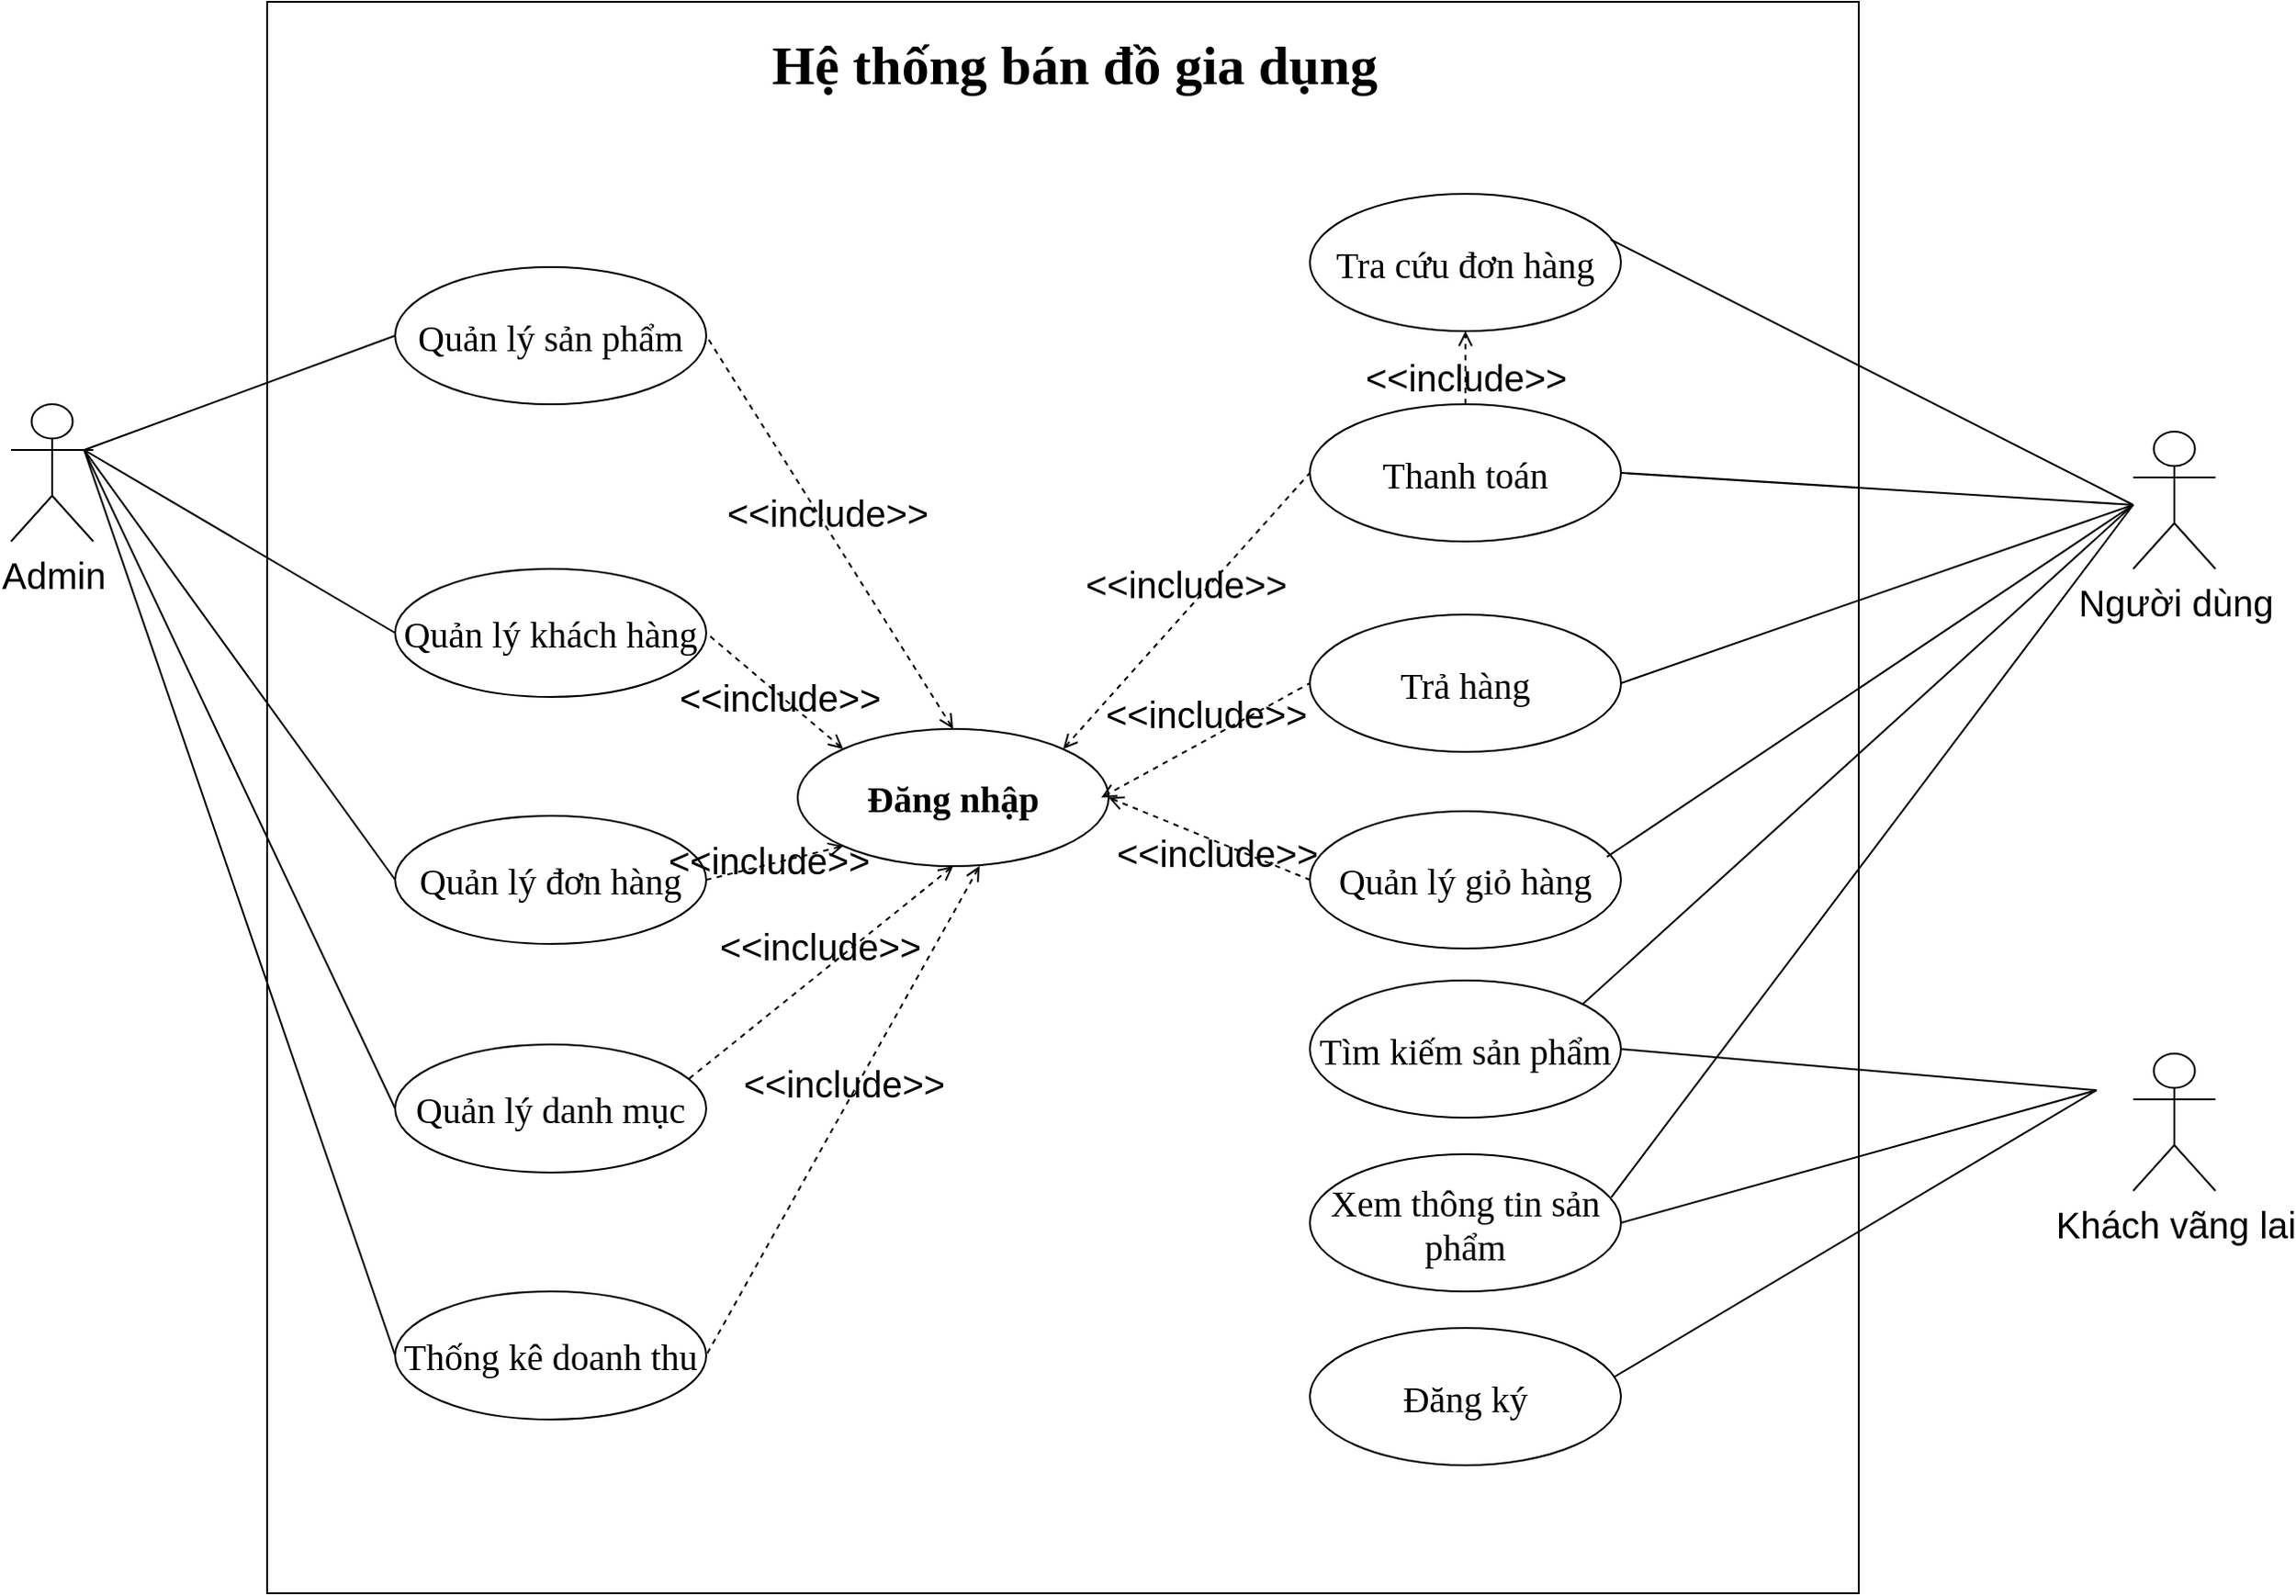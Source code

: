 <mxfile version="24.7.8" pages="23">
  <diagram id="7pqchtIAcfQtOoyk4C9E" name="UC tổng quát">
    <mxGraphModel dx="2577" dy="2110" grid="1" gridSize="10" guides="1" tooltips="1" connect="1" arrows="1" fold="1" page="1" pageScale="1" pageWidth="850" pageHeight="1100" math="0" shadow="0">
      <root>
        <mxCell id="0" />
        <mxCell id="1" parent="0" />
        <mxCell id="8N2z6_5ZOuH8g5x8qe8h-1" value="" style="whiteSpace=wrap;html=1;aspect=fixed;fontSize=20;" parent="1" vertex="1">
          <mxGeometry x="60" y="-125" width="870" height="870" as="geometry" />
        </mxCell>
        <mxCell id="8N2z6_5ZOuH8g5x8qe8h-2" value="&lt;font style=&quot;font-size: 20px;&quot;&gt;Admin&lt;/font&gt;" style="shape=umlActor;verticalLabelPosition=bottom;verticalAlign=top;html=1;outlineConnect=0;fontSize=20;" parent="1" vertex="1">
          <mxGeometry x="-80" y="95" width="45" height="75" as="geometry" />
        </mxCell>
        <mxCell id="8N2z6_5ZOuH8g5x8qe8h-3" value="&lt;font style=&quot;font-size: 20px;&quot;&gt;Người dùng&lt;/font&gt;" style="shape=umlActor;verticalLabelPosition=bottom;verticalAlign=top;html=1;outlineConnect=0;fontSize=20;" parent="1" vertex="1">
          <mxGeometry x="1080" y="110" width="45" height="75" as="geometry" />
        </mxCell>
        <mxCell id="gWkjxtorLpNvjvtkn6WC-20" style="rounded=0;orthogonalLoop=1;jettySize=auto;html=1;entryX=1;entryY=0.5;entryDx=0;entryDy=0;endArrow=none;endFill=0;fontSize=20;" parent="1" target="0e8Kwv37YdMDsCOzVf-M-4" edge="1">
          <mxGeometry relative="1" as="geometry">
            <mxPoint x="1060" y="470" as="sourcePoint" />
          </mxGeometry>
        </mxCell>
        <mxCell id="8N2z6_5ZOuH8g5x8qe8h-4" value="&lt;font style=&quot;font-size: 20px;&quot;&gt;Khách vãng lai&lt;/font&gt;" style="shape=umlActor;verticalLabelPosition=bottom;verticalAlign=top;html=1;outlineConnect=0;fontSize=20;" parent="1" vertex="1">
          <mxGeometry x="1080" y="450" width="45" height="75" as="geometry" />
        </mxCell>
        <mxCell id="8N2z6_5ZOuH8g5x8qe8h-5" value="&lt;b style=&quot;font-size: 20px;&quot;&gt;&lt;font style=&quot;font-size: 20px;&quot; face=&quot;Times New Roman&quot;&gt;Đăng nhập&lt;/font&gt;&lt;/b&gt;" style="ellipse;whiteSpace=wrap;html=1;fontSize=20;" parent="1" vertex="1">
          <mxGeometry x="350" y="272.5" width="170" height="75" as="geometry" />
        </mxCell>
        <mxCell id="0e8Kwv37YdMDsCOzVf-M-1" value="&lt;span style=&quot;line-height: 107%; font-family: &amp;quot;Times New Roman&amp;quot;, serif; font-size: 20px;&quot;&gt;&lt;font style=&quot;font-size: 20px;&quot;&gt;Quản lý sản phẩm&lt;/font&gt;&lt;/span&gt;" style="ellipse;whiteSpace=wrap;html=1;fontSize=20;" parent="1" vertex="1">
          <mxGeometry x="130" y="20" width="170" height="75" as="geometry" />
        </mxCell>
        <mxCell id="0e8Kwv37YdMDsCOzVf-M-2" value="&lt;span style=&quot;line-height: 107%; font-family: &amp;quot;Times New Roman&amp;quot;, serif; font-size: 20px;&quot;&gt;&lt;font style=&quot;font-size: 20px;&quot;&gt;Quản lý khách hàng&lt;/font&gt;&lt;/span&gt;" style="ellipse;whiteSpace=wrap;html=1;fontSize=20;" parent="1" vertex="1">
          <mxGeometry x="130" y="185" width="170" height="70" as="geometry" />
        </mxCell>
        <mxCell id="0e8Kwv37YdMDsCOzVf-M-3" value="&lt;span style=&quot;line-height: 107%; font-family: &amp;quot;Times New Roman&amp;quot;, serif; font-size: 20px;&quot;&gt;&lt;font style=&quot;font-size: 20px;&quot;&gt;Quản lý đơn hàng&lt;/font&gt;&lt;/span&gt;" style="ellipse;whiteSpace=wrap;html=1;fontSize=20;" parent="1" vertex="1">
          <mxGeometry x="130" y="320" width="170" height="70" as="geometry" />
        </mxCell>
        <mxCell id="0e8Kwv37YdMDsCOzVf-M-4" value="&lt;p style=&quot;font-size: 20px;&quot; class=&quot;MsoNormal&quot;&gt;&lt;span style=&quot;font-size: 20px; line-height: 107%;&quot;&gt;Tìm kiếm sản phẩm&lt;/span&gt;&lt;/p&gt;" style="ellipse;whiteSpace=wrap;html=1;fontFamily=Times New Roman;fontSize=20;" parent="1" vertex="1">
          <mxGeometry x="630" y="410" width="170" height="75" as="geometry" />
        </mxCell>
        <mxCell id="0e8Kwv37YdMDsCOzVf-M-5" value="&lt;p style=&quot;font-size: 20px;&quot; class=&quot;MsoNormal&quot;&gt;&lt;span style=&quot;line-height: 107%; font-size: 20px;&quot;&gt;&lt;font style=&quot;font-size: 20px;&quot;&gt;Xem thông tin sản phẩm&lt;/font&gt;&lt;/span&gt;&lt;/p&gt;" style="ellipse;whiteSpace=wrap;html=1;fontFamily=Times New Roman;fontSize=20;" parent="1" vertex="1">
          <mxGeometry x="630" y="505" width="170" height="75" as="geometry" />
        </mxCell>
        <mxCell id="0e8Kwv37YdMDsCOzVf-M-6" value="&lt;font face=&quot;Times New Roman&quot; style=&quot;font-size: 20px;&quot;&gt;Trả hàng&lt;/font&gt;" style="ellipse;whiteSpace=wrap;html=1;fontSize=20;" parent="1" vertex="1">
          <mxGeometry x="630" y="210" width="170" height="75" as="geometry" />
        </mxCell>
        <mxCell id="0e8Kwv37YdMDsCOzVf-M-9" value="&lt;font style=&quot;font-size: 20px;&quot; face=&quot;Times New Roman, serif&quot;&gt;Quản lý danh mục&lt;/font&gt;" style="ellipse;whiteSpace=wrap;html=1;fontSize=20;" parent="1" vertex="1">
          <mxGeometry x="130" y="445" width="170" height="70" as="geometry" />
        </mxCell>
        <mxCell id="0e8Kwv37YdMDsCOzVf-M-10" value="&lt;p style=&quot;font-size: 20px;&quot; class=&quot;MsoNormal&quot;&gt;&lt;span style=&quot;font-size: 20px;&quot;&gt;Đăng ký&lt;/span&gt;&lt;/p&gt;" style="ellipse;whiteSpace=wrap;html=1;fontFamily=Times New Roman;fontSize=20;" parent="1" vertex="1">
          <mxGeometry x="630" y="600" width="170" height="75" as="geometry" />
        </mxCell>
        <mxCell id="gWkjxtorLpNvjvtkn6WC-1" value="&lt;font face=&quot;Times New Roman&quot; style=&quot;font-size: 20px;&quot;&gt;Tra cứu đơn hàng&lt;/font&gt;" style="ellipse;whiteSpace=wrap;html=1;fontSize=20;" parent="1" vertex="1">
          <mxGeometry x="630" y="-20" width="170" height="75" as="geometry" />
        </mxCell>
        <mxCell id="gWkjxtorLpNvjvtkn6WC-2" value="&lt;font style=&quot;font-size: 20px;&quot; face=&quot;Times New Roman&quot;&gt;Thanh toán&lt;/font&gt;" style="ellipse;whiteSpace=wrap;html=1;fontSize=20;" parent="1" vertex="1">
          <mxGeometry x="630" y="95" width="170" height="75" as="geometry" />
        </mxCell>
        <mxCell id="gWkjxtorLpNvjvtkn6WC-3" value="&lt;font style=&quot;font-size: 20px;&quot; face=&quot;Times New Roman&quot;&gt;&lt;span style=&quot;font-size: 20px;&quot;&gt;Quản lý giỏ hàng&lt;/span&gt;&lt;/font&gt;" style="ellipse;whiteSpace=wrap;html=1;fontSize=20;" parent="1" vertex="1">
          <mxGeometry x="630" y="317.5" width="170" height="75" as="geometry" />
        </mxCell>
        <mxCell id="gWkjxtorLpNvjvtkn6WC-4" value="&lt;font style=&quot;font-size: 20px;&quot;&gt;&amp;lt;&amp;lt;include&amp;gt;&amp;gt;&lt;/font&gt;" style="html=1;verticalAlign=bottom;labelBackgroundColor=none;endArrow=none;endFill=0;dashed=1;rounded=0;exitX=0;exitY=0;exitDx=0;exitDy=0;entryX=1;entryY=0.5;entryDx=0;entryDy=0;startArrow=open;startFill=0;fontSize=20;" parent="1" source="8N2z6_5ZOuH8g5x8qe8h-5" target="0e8Kwv37YdMDsCOzVf-M-2" edge="1">
          <mxGeometry x="-0.286" y="12" width="160" relative="1" as="geometry">
            <mxPoint x="460" y="330" as="sourcePoint" />
            <mxPoint x="460" y="250" as="targetPoint" />
            <Array as="points" />
            <mxPoint as="offset" />
          </mxGeometry>
        </mxCell>
        <mxCell id="gWkjxtorLpNvjvtkn6WC-5" value="&lt;font style=&quot;font-size: 20px;&quot;&gt;&amp;lt;&amp;lt;include&amp;gt;&amp;gt;&lt;/font&gt;" style="html=1;verticalAlign=bottom;labelBackgroundColor=none;endArrow=none;endFill=0;dashed=1;rounded=0;exitX=0.5;exitY=0;exitDx=0;exitDy=0;entryX=1;entryY=0.5;entryDx=0;entryDy=0;startArrow=open;startFill=0;fontSize=20;" parent="1" source="8N2z6_5ZOuH8g5x8qe8h-5" target="0e8Kwv37YdMDsCOzVf-M-1" edge="1">
          <mxGeometry x="-0.019" y="3" width="160" relative="1" as="geometry">
            <mxPoint x="460" y="330" as="sourcePoint" />
            <mxPoint x="460" y="250" as="targetPoint" />
            <Array as="points" />
            <mxPoint as="offset" />
          </mxGeometry>
        </mxCell>
        <mxCell id="APe6uf9miuUbjPoJna4s-6" value="&lt;font size=&quot;1&quot; face=&quot;Times New Roman&quot; style=&quot;&quot;&gt;&lt;b style=&quot;font-size: 30px;&quot;&gt;Hệ thống bán đồ gia dụng&lt;/b&gt;&lt;/font&gt;" style="edgeLabel;html=1;align=center;verticalAlign=middle;resizable=0;points=[];fontSize=20;" parent="gWkjxtorLpNvjvtkn6WC-5" vertex="1" connectable="0">
          <mxGeometry x="0.424" y="-2" relative="1" as="geometry">
            <mxPoint x="160" y="-209" as="offset" />
          </mxGeometry>
        </mxCell>
        <mxCell id="gWkjxtorLpNvjvtkn6WC-6" value="&lt;font style=&quot;font-size: 20px;&quot;&gt;&amp;lt;&amp;lt;include&amp;gt;&amp;gt;&lt;/font&gt;" style="html=1;verticalAlign=bottom;labelBackgroundColor=none;endArrow=none;endFill=0;dashed=1;rounded=0;exitX=0;exitY=1;exitDx=0;exitDy=0;entryX=1;entryY=0.5;entryDx=0;entryDy=0;startArrow=open;startFill=0;fontSize=20;" parent="1" source="8N2z6_5ZOuH8g5x8qe8h-5" target="0e8Kwv37YdMDsCOzVf-M-3" edge="1">
          <mxGeometry x="0.165" y="12" width="160" relative="1" as="geometry">
            <mxPoint x="402" y="281" as="sourcePoint" />
            <mxPoint x="301" y="152" as="targetPoint" />
            <Array as="points" />
            <mxPoint as="offset" />
          </mxGeometry>
        </mxCell>
        <mxCell id="gWkjxtorLpNvjvtkn6WC-7" value="&lt;font style=&quot;font-size: 20px;&quot;&gt;&amp;lt;&amp;lt;include&amp;gt;&amp;gt;&lt;/font&gt;" style="html=1;verticalAlign=bottom;labelBackgroundColor=none;endArrow=none;endFill=0;dashed=1;rounded=0;exitX=0.5;exitY=1;exitDx=0;exitDy=0;entryX=0.942;entryY=0.273;entryDx=0;entryDy=0;entryPerimeter=0;startArrow=open;startFill=0;fontSize=20;" parent="1" source="8N2z6_5ZOuH8g5x8qe8h-5" target="0e8Kwv37YdMDsCOzVf-M-9" edge="1">
          <mxGeometry x="0.004" width="160" relative="1" as="geometry">
            <mxPoint x="371" y="348" as="sourcePoint" />
            <mxPoint x="298" y="386" as="targetPoint" />
            <Array as="points" />
            <mxPoint as="offset" />
          </mxGeometry>
        </mxCell>
        <mxCell id="gWkjxtorLpNvjvtkn6WC-8" value="&lt;font style=&quot;font-size: 20px;&quot;&gt;&amp;lt;&amp;lt;include&amp;gt;&amp;gt;&lt;/font&gt;" style="html=1;verticalAlign=bottom;labelBackgroundColor=none;endArrow=none;endFill=0;dashed=1;rounded=0;exitX=1;exitY=0.5;exitDx=0;exitDy=0;entryX=0;entryY=0.5;entryDx=0;entryDy=0;startArrow=open;startFill=0;fontSize=20;" parent="1" source="8N2z6_5ZOuH8g5x8qe8h-5" target="gWkjxtorLpNvjvtkn6WC-3" edge="1">
          <mxGeometry x="0.221" y="-19" width="160" relative="1" as="geometry">
            <mxPoint x="381" y="358" as="sourcePoint" />
            <mxPoint x="341" y="516" as="targetPoint" />
            <Array as="points" />
            <mxPoint x="-1" as="offset" />
          </mxGeometry>
        </mxCell>
        <mxCell id="gWkjxtorLpNvjvtkn6WC-10" value="&lt;font style=&quot;font-size: 20px;&quot;&gt;&amp;lt;&amp;lt;include&amp;gt;&amp;gt;&lt;/font&gt;" style="html=1;verticalAlign=bottom;labelBackgroundColor=none;endArrow=open;endFill=0;dashed=1;rounded=0;exitX=0.5;exitY=0;exitDx=0;exitDy=0;entryX=0.5;entryY=1;entryDx=0;entryDy=0;fontSize=20;" parent="1" source="gWkjxtorLpNvjvtkn6WC-2" target="gWkjxtorLpNvjvtkn6WC-1" edge="1">
          <mxGeometry x="-1" width="160" relative="1" as="geometry">
            <mxPoint x="715" y="100" as="sourcePoint" />
            <mxPoint x="715" y="60" as="targetPoint" />
            <Array as="points" />
            <mxPoint as="offset" />
          </mxGeometry>
        </mxCell>
        <mxCell id="gWkjxtorLpNvjvtkn6WC-12" value="&lt;font style=&quot;font-size: 20px;&quot;&gt;&amp;lt;&amp;lt;include&amp;gt;&amp;gt;&lt;/font&gt;" style="html=1;verticalAlign=bottom;labelBackgroundColor=none;endArrow=none;endFill=0;dashed=1;rounded=0;entryX=0;entryY=0.5;entryDx=0;entryDy=0;exitX=1;exitY=0;exitDx=0;exitDy=0;startArrow=open;startFill=0;fontSize=20;" parent="1" source="8N2z6_5ZOuH8g5x8qe8h-5" target="gWkjxtorLpNvjvtkn6WC-2" edge="1">
          <mxGeometry width="160" relative="1" as="geometry">
            <mxPoint x="430" y="272" as="sourcePoint" />
            <mxPoint x="525" y="272" as="targetPoint" />
            <Array as="points" />
          </mxGeometry>
        </mxCell>
        <mxCell id="gWkjxtorLpNvjvtkn6WC-19" style="rounded=0;orthogonalLoop=1;jettySize=auto;html=1;entryX=0;entryY=0.5;entryDx=0;entryDy=0;endArrow=none;endFill=0;fontSize=20;" parent="1" target="0e8Kwv37YdMDsCOzVf-M-9" edge="1">
          <mxGeometry relative="1" as="geometry">
            <mxPoint x="-40" y="120" as="sourcePoint" />
            <mxPoint x="190" y="400" as="targetPoint" />
          </mxGeometry>
        </mxCell>
        <mxCell id="gWkjxtorLpNvjvtkn6WC-21" style="rounded=0;orthogonalLoop=1;jettySize=auto;html=1;entryX=1;entryY=0.5;entryDx=0;entryDy=0;endArrow=none;endFill=0;fontSize=20;" parent="1" target="0e8Kwv37YdMDsCOzVf-M-5" edge="1">
          <mxGeometry relative="1" as="geometry">
            <mxPoint x="1060" y="470" as="sourcePoint" />
            <mxPoint x="725" y="415" as="targetPoint" />
          </mxGeometry>
        </mxCell>
        <mxCell id="gWkjxtorLpNvjvtkn6WC-22" style="rounded=0;orthogonalLoop=1;jettySize=auto;html=1;entryX=0.976;entryY=0.36;entryDx=0;entryDy=0;entryPerimeter=0;endArrow=none;endFill=0;fontSize=20;" parent="1" target="0e8Kwv37YdMDsCOzVf-M-10" edge="1">
          <mxGeometry relative="1" as="geometry">
            <mxPoint x="1060" y="470" as="sourcePoint" />
            <mxPoint x="725" y="495" as="targetPoint" />
          </mxGeometry>
        </mxCell>
        <mxCell id="gWkjxtorLpNvjvtkn6WC-23" style="rounded=0;orthogonalLoop=1;jettySize=auto;html=1;entryX=0.969;entryY=0.314;entryDx=0;entryDy=0;entryPerimeter=0;endArrow=none;endFill=0;fontSize=20;" parent="1" target="0e8Kwv37YdMDsCOzVf-M-5" edge="1">
          <mxGeometry relative="1" as="geometry">
            <mxPoint x="1080" y="150" as="sourcePoint" />
          </mxGeometry>
        </mxCell>
        <mxCell id="gWkjxtorLpNvjvtkn6WC-24" style="rounded=0;orthogonalLoop=1;jettySize=auto;html=1;entryX=0.875;entryY=0.177;entryDx=0;entryDy=0;entryPerimeter=0;endArrow=none;endFill=0;fontSize=20;" parent="1" target="0e8Kwv37YdMDsCOzVf-M-4" edge="1">
          <mxGeometry relative="1" as="geometry">
            <mxPoint x="1080" y="150" as="sourcePoint" />
            <mxPoint x="718" y="482" as="targetPoint" />
          </mxGeometry>
        </mxCell>
        <mxCell id="gWkjxtorLpNvjvtkn6WC-25" style="rounded=0;orthogonalLoop=1;jettySize=auto;html=1;entryX=0.955;entryY=0.333;entryDx=0;entryDy=0;entryPerimeter=0;endArrow=none;endFill=0;fontSize=20;" parent="1" target="gWkjxtorLpNvjvtkn6WC-3" edge="1">
          <mxGeometry relative="1" as="geometry">
            <mxPoint x="1080" y="150" as="sourcePoint" />
            <mxPoint x="706" y="392" as="targetPoint" />
          </mxGeometry>
        </mxCell>
        <mxCell id="gWkjxtorLpNvjvtkn6WC-26" style="rounded=0;orthogonalLoop=1;jettySize=auto;html=1;entryX=1;entryY=0.5;entryDx=0;entryDy=0;endArrow=none;endFill=0;fontSize=20;" parent="1" target="gWkjxtorLpNvjvtkn6WC-2" edge="1">
          <mxGeometry relative="1" as="geometry">
            <mxPoint x="1080" y="150" as="sourcePoint" />
            <mxPoint x="722" y="325" as="targetPoint" />
          </mxGeometry>
        </mxCell>
        <mxCell id="gWkjxtorLpNvjvtkn6WC-27" style="rounded=0;orthogonalLoop=1;jettySize=auto;html=1;entryX=0.967;entryY=0.333;entryDx=0;entryDy=0;entryPerimeter=0;endArrow=none;endFill=0;fontSize=20;" parent="1" target="gWkjxtorLpNvjvtkn6WC-1" edge="1">
          <mxGeometry relative="1" as="geometry">
            <mxPoint x="1080" y="150" as="sourcePoint" />
            <mxPoint x="733" y="265" as="targetPoint" />
          </mxGeometry>
        </mxCell>
        <mxCell id="yOVsbZJEj46zSmREV8kr-2" value="&lt;font face=&quot;Times New Roman&quot; style=&quot;font-size: 20px;&quot;&gt;Thống kê doanh thu&lt;/font&gt;" style="ellipse;whiteSpace=wrap;html=1;fontSize=20;" parent="1" vertex="1">
          <mxGeometry x="130" y="580" width="170" height="70" as="geometry" />
        </mxCell>
        <mxCell id="yOVsbZJEj46zSmREV8kr-3" style="rounded=0;orthogonalLoop=1;jettySize=auto;html=1;entryX=0;entryY=0.5;entryDx=0;entryDy=0;endArrow=none;endFill=0;fontSize=20;" parent="1" target="yOVsbZJEj46zSmREV8kr-2" edge="1">
          <mxGeometry relative="1" as="geometry">
            <mxPoint x="-40" y="120" as="sourcePoint" />
            <mxPoint x="150" y="530" as="targetPoint" />
          </mxGeometry>
        </mxCell>
        <mxCell id="1YEByJu6QinsmSuTZ5Kx-1" value="&lt;font style=&quot;font-size: 20px;&quot;&gt;&amp;lt;&amp;lt;include&amp;gt;&amp;gt;&lt;/font&gt;" style="html=1;verticalAlign=bottom;labelBackgroundColor=none;endArrow=none;endFill=0;dashed=1;rounded=0;exitX=0.585;exitY=0.999;exitDx=0;exitDy=0;entryX=1;entryY=0.5;entryDx=0;entryDy=0;startArrow=open;startFill=0;exitPerimeter=0;fontSize=20;" parent="1" source="8N2z6_5ZOuH8g5x8qe8h-5" target="yOVsbZJEj46zSmREV8kr-2" edge="1">
          <mxGeometry width="160" relative="1" as="geometry">
            <mxPoint x="450" y="360" as="sourcePoint" />
            <mxPoint x="301" y="516" as="targetPoint" />
            <Array as="points" />
          </mxGeometry>
        </mxCell>
        <mxCell id="Fna_qCaMX_m6fn9-jcCj-1" value="&lt;font style=&quot;font-size: 20px;&quot;&gt;&amp;lt;&amp;lt;include&amp;gt;&amp;gt;&lt;/font&gt;" style="html=1;verticalAlign=bottom;labelBackgroundColor=none;endArrow=none;endFill=0;dashed=1;rounded=0;entryX=0;entryY=0.5;entryDx=0;entryDy=0;startArrow=open;startFill=0;fontSize=20;" parent="1" target="0e8Kwv37YdMDsCOzVf-M-6" edge="1">
          <mxGeometry width="160" relative="1" as="geometry">
            <mxPoint x="516" y="310" as="sourcePoint" />
            <mxPoint x="620" y="80" as="targetPoint" />
            <Array as="points" />
          </mxGeometry>
        </mxCell>
        <mxCell id="Fna_qCaMX_m6fn9-jcCj-2" style="rounded=0;orthogonalLoop=1;jettySize=auto;html=1;entryX=1;entryY=0.5;entryDx=0;entryDy=0;endArrow=none;endFill=0;fontSize=20;" parent="1" target="0e8Kwv37YdMDsCOzVf-M-6" edge="1">
          <mxGeometry relative="1" as="geometry">
            <mxPoint x="1080" y="150" as="sourcePoint" />
            <mxPoint x="803" y="170" as="targetPoint" />
          </mxGeometry>
        </mxCell>
        <mxCell id="6iC0qtGs1z6_txxx0XNP-1" value="" style="endArrow=none;html=1;rounded=0;exitX=0;exitY=0.5;exitDx=0;exitDy=0;fontSize=20;" parent="1" source="0e8Kwv37YdMDsCOzVf-M-1" edge="1">
          <mxGeometry width="50" height="50" relative="1" as="geometry">
            <mxPoint x="110" y="250" as="sourcePoint" />
            <mxPoint x="-40" y="120" as="targetPoint" />
          </mxGeometry>
        </mxCell>
        <mxCell id="6iC0qtGs1z6_txxx0XNP-2" value="" style="endArrow=none;html=1;rounded=0;entryX=0;entryY=0.5;entryDx=0;entryDy=0;fontSize=20;" parent="1" target="0e8Kwv37YdMDsCOzVf-M-2" edge="1">
          <mxGeometry width="50" height="50" relative="1" as="geometry">
            <mxPoint x="-40" y="120" as="sourcePoint" />
            <mxPoint x="40" y="400" as="targetPoint" />
          </mxGeometry>
        </mxCell>
        <mxCell id="6iC0qtGs1z6_txxx0XNP-3" value="" style="endArrow=none;html=1;rounded=0;entryX=0;entryY=0.5;entryDx=0;entryDy=0;fontSize=20;" parent="1" target="0e8Kwv37YdMDsCOzVf-M-3" edge="1">
          <mxGeometry width="50" height="50" relative="1" as="geometry">
            <mxPoint x="-40" y="120" as="sourcePoint" />
            <mxPoint x="40" y="400" as="targetPoint" />
          </mxGeometry>
        </mxCell>
      </root>
    </mxGraphModel>
  </diagram>
  <diagram id="PqE5wdZqYpd1PuNFcNz9" name="sơ đồ UC phân rã quản lý sp">
    <mxGraphModel dx="2069" dy="713" grid="1" gridSize="10" guides="1" tooltips="1" connect="1" arrows="1" fold="1" page="1" pageScale="1" pageWidth="850" pageHeight="1100" math="0" shadow="0">
      <root>
        <mxCell id="0" />
        <mxCell id="1" parent="0" />
        <mxCell id="NaWJk7BUU7ouDgTPmqbv-1" value="" style="whiteSpace=wrap;html=1;aspect=fixed;spacingLeft=0;" parent="1" vertex="1">
          <mxGeometry x="20" y="30" width="610" height="610" as="geometry" />
        </mxCell>
        <mxCell id="NaWJk7BUU7ouDgTPmqbv-18" style="edgeStyle=orthogonalEdgeStyle;rounded=0;orthogonalLoop=1;jettySize=auto;html=1;entryX=0;entryY=0.5;entryDx=0;entryDy=0;endArrow=none;endFill=0;spacingLeft=0;fontSize=20;" parent="1" source="NaWJk7BUU7ouDgTPmqbv-2" target="NaWJk7BUU7ouDgTPmqbv-5" edge="1">
          <mxGeometry relative="1" as="geometry" />
        </mxCell>
        <mxCell id="NaWJk7BUU7ouDgTPmqbv-2" value="Admin" style="shape=umlActor;verticalLabelPosition=bottom;verticalAlign=top;html=1;outlineConnect=0;spacingLeft=0;fontSize=20;" parent="1" vertex="1">
          <mxGeometry x="-60" y="282.5" width="40" height="75" as="geometry" />
        </mxCell>
        <mxCell id="NaWJk7BUU7ouDgTPmqbv-5" value="&lt;p style=&quot;line-height: 170%; font-size: 20px;&quot;&gt;&lt;font style=&quot;font-size: 20px;&quot; face=&quot;Times New Roman&quot;&gt;Quản lý sản phẩm&lt;/font&gt;&lt;/p&gt;" style="ellipse;whiteSpace=wrap;html=1;spacingLeft=0;fontSize=20;" parent="1" vertex="1">
          <mxGeometry x="100" y="280" width="180" height="80" as="geometry" />
        </mxCell>
        <mxCell id="NaWJk7BUU7ouDgTPmqbv-6" value="&lt;font style=&quot;font-size: 20px;&quot;&gt;Thêm sản phẩm&lt;/font&gt;" style="ellipse;whiteSpace=wrap;html=1;spacingLeft=0;fontSize=20;" parent="1" vertex="1">
          <mxGeometry x="370" y="120" width="160" height="80" as="geometry" />
        </mxCell>
        <mxCell id="NaWJk7BUU7ouDgTPmqbv-7" value="&lt;font style=&quot;font-size: 20px;&quot;&gt;Sửa sản phẩm&lt;/font&gt;" style="ellipse;whiteSpace=wrap;html=1;spacingLeft=0;fontSize=20;" parent="1" vertex="1">
          <mxGeometry x="370" y="220" width="160" height="80" as="geometry" />
        </mxCell>
        <mxCell id="NaWJk7BUU7ouDgTPmqbv-8" value="&lt;font style=&quot;font-size: 20px;&quot;&gt;Xóa sản phẩm&lt;/font&gt;" style="ellipse;whiteSpace=wrap;html=1;spacingLeft=0;fontSize=20;" parent="1" vertex="1">
          <mxGeometry x="370" y="340" width="160" height="80" as="geometry" />
        </mxCell>
        <mxCell id="NaWJk7BUU7ouDgTPmqbv-12" value="&amp;lt;&amp;lt;extend&amp;gt;&amp;gt;" style="html=1;verticalAlign=bottom;labelBackgroundColor=none;endArrow=none;endFill=0;dashed=1;rounded=0;exitX=0.5;exitY=0;exitDx=0;exitDy=0;entryX=0.085;entryY=0.755;entryDx=0;entryDy=0;entryPerimeter=0;curved=0;startArrow=open;startFill=0;spacingLeft=0;fontSize=20;" parent="1" source="NaWJk7BUU7ouDgTPmqbv-5" target="NaWJk7BUU7ouDgTPmqbv-6" edge="1">
          <mxGeometry width="160" relative="1" as="geometry">
            <mxPoint x="100" y="290" as="sourcePoint" />
            <mxPoint x="260" y="290" as="targetPoint" />
          </mxGeometry>
        </mxCell>
        <mxCell id="NaWJk7BUU7ouDgTPmqbv-13" value="&amp;lt;&amp;lt;extend&amp;gt;&amp;gt;" style="html=1;verticalAlign=bottom;labelBackgroundColor=none;endArrow=none;endFill=0;dashed=1;rounded=0;exitX=1;exitY=0;exitDx=0;exitDy=0;entryX=0.031;entryY=0.625;entryDx=0;entryDy=0;entryPerimeter=0;startArrow=open;startFill=0;spacingLeft=0;fontSize=20;" parent="1" source="NaWJk7BUU7ouDgTPmqbv-5" target="NaWJk7BUU7ouDgTPmqbv-7" edge="1">
          <mxGeometry width="160" relative="1" as="geometry">
            <mxPoint x="334" y="132" as="sourcePoint" />
            <mxPoint x="227" y="296" as="targetPoint" />
          </mxGeometry>
        </mxCell>
        <mxCell id="NaWJk7BUU7ouDgTPmqbv-14" value="&amp;lt;&amp;lt;extend&amp;gt;&amp;gt;" style="html=1;verticalAlign=bottom;labelBackgroundColor=none;endArrow=none;endFill=0;dashed=1;rounded=0;exitX=1;exitY=1;exitDx=0;exitDy=0;entryX=0.031;entryY=0.563;entryDx=0;entryDy=0;entryPerimeter=0;startArrow=open;startFill=0;spacingLeft=0;fontSize=20;" parent="1" source="NaWJk7BUU7ouDgTPmqbv-5" target="NaWJk7BUU7ouDgTPmqbv-8" edge="1">
          <mxGeometry width="160" relative="1" as="geometry">
            <mxPoint x="355" y="220" as="sourcePoint" />
            <mxPoint x="340" y="313" as="targetPoint" />
          </mxGeometry>
        </mxCell>
        <mxCell id="4mITu2Y-bwJmVrCIJ6dx-2" value="&amp;lt;&amp;lt;extend&amp;gt;&amp;gt;" style="html=1;verticalAlign=bottom;labelBackgroundColor=none;endArrow=none;endFill=0;dashed=1;rounded=0;exitX=0.5;exitY=1;exitDx=0;exitDy=0;entryX=0;entryY=0.5;entryDx=0;entryDy=0;startArrow=open;startFill=0;spacingLeft=0;fontSize=20;" parent="1" source="NaWJk7BUU7ouDgTPmqbv-5" target="4mITu2Y-bwJmVrCIJ6dx-3" edge="1">
          <mxGeometry width="160" relative="1" as="geometry">
            <mxPoint x="264" y="358" as="sourcePoint" />
            <mxPoint x="445" y="485" as="targetPoint" />
          </mxGeometry>
        </mxCell>
        <mxCell id="4mITu2Y-bwJmVrCIJ6dx-3" value="&lt;span style=&quot;font-size: 20px;&quot;&gt;Tìm kiếm sản phẩm&lt;/span&gt;" style="ellipse;whiteSpace=wrap;html=1;spacingLeft=0;fontSize=20;" parent="1" vertex="1">
          <mxGeometry x="370" y="450" width="160" height="80" as="geometry" />
        </mxCell>
      </root>
    </mxGraphModel>
  </diagram>
  <diagram id="XHWVRAqkf9iWMuMyAyQh" name="sơ đồ uc phân rã quản lý khách hàng">
    <mxGraphModel dx="1050" dy="621" grid="1" gridSize="10" guides="1" tooltips="1" connect="1" arrows="1" fold="1" page="1" pageScale="1" pageWidth="850" pageHeight="1100" math="0" shadow="0">
      <root>
        <mxCell id="0" />
        <mxCell id="1" parent="0" />
        <mxCell id="VPK2oOi05VR-uzP06iv1-1" value="" style="rounded=0;whiteSpace=wrap;html=1;" vertex="1" parent="1">
          <mxGeometry x="240" y="365" width="580" height="345" as="geometry" />
        </mxCell>
        <mxCell id="vx47nPTh2UUw4nsLK7uq-2" value="&lt;font style=&quot;font-size: 17px;&quot;&gt;Quản lý khách hàng&lt;/font&gt;" style="ellipse;whiteSpace=wrap;html=1;" parent="1" vertex="1">
          <mxGeometry x="310" y="495" width="190" height="80" as="geometry" />
        </mxCell>
        <mxCell id="vx47nPTh2UUw4nsLK7uq-3" value="&lt;font style=&quot;font-size: 17px;&quot;&gt;Thêm thông tin khách hàng&lt;/font&gt;" style="ellipse;whiteSpace=wrap;html=1;" parent="1" vertex="1">
          <mxGeometry x="610" y="390" width="190" height="80" as="geometry" />
        </mxCell>
        <mxCell id="vx47nPTh2UUw4nsLK7uq-5" value="&lt;font style=&quot;font-size: 17px;&quot;&gt;Xóa thông tin khách hàng&lt;/font&gt;" style="ellipse;whiteSpace=wrap;html=1;" parent="1" vertex="1">
          <mxGeometry x="600" y="610" width="190" height="80" as="geometry" />
        </mxCell>
        <mxCell id="vx47nPTh2UUw4nsLK7uq-9" value="&amp;lt;&amp;lt;extend&amp;gt;&amp;gt;" style="html=1;verticalAlign=bottom;labelBackgroundColor=none;endArrow=none;endFill=0;dashed=1;rounded=0;exitX=1;exitY=0;exitDx=0;exitDy=0;entryX=0;entryY=0.623;entryDx=0;entryDy=0;entryPerimeter=0;startArrow=open;startFill=0;" parent="1" source="vx47nPTh2UUw4nsLK7uq-2" target="vx47nPTh2UUw4nsLK7uq-3" edge="1">
          <mxGeometry width="160" relative="1" as="geometry">
            <mxPoint x="450" y="600" as="sourcePoint" />
            <mxPoint x="610" y="600" as="targetPoint" />
          </mxGeometry>
        </mxCell>
        <mxCell id="vx47nPTh2UUw4nsLK7uq-11" value="&amp;lt;&amp;lt;extend&amp;gt;&amp;gt;" style="html=1;verticalAlign=bottom;labelBackgroundColor=none;endArrow=none;endFill=0;dashed=1;rounded=0;exitX=1;exitY=1;exitDx=0;exitDy=0;entryX=0;entryY=0.5;entryDx=0;entryDy=0;startArrow=open;startFill=0;" parent="1" source="vx47nPTh2UUw4nsLK7uq-2" target="vx47nPTh2UUw4nsLK7uq-5" edge="1">
          <mxGeometry width="160" relative="1" as="geometry">
            <mxPoint x="491" y="523" as="sourcePoint" />
            <mxPoint x="580" y="480" as="targetPoint" />
          </mxGeometry>
        </mxCell>
        <mxCell id="vx47nPTh2UUw4nsLK7uq-15" style="rounded=0;orthogonalLoop=1;jettySize=auto;html=1;entryX=0;entryY=0.5;entryDx=0;entryDy=0;endArrow=none;endFill=0;" parent="1" source="vx47nPTh2UUw4nsLK7uq-14" target="vx47nPTh2UUw4nsLK7uq-2" edge="1">
          <mxGeometry relative="1" as="geometry" />
        </mxCell>
        <mxCell id="vx47nPTh2UUw4nsLK7uq-14" value="Admin" style="shape=umlActor;verticalLabelPosition=bottom;verticalAlign=top;html=1;outlineConnect=0;" parent="1" vertex="1">
          <mxGeometry x="110" y="490" width="50" height="85" as="geometry" />
        </mxCell>
      </root>
    </mxGraphModel>
  </diagram>
  <diagram id="SfjD6cHET_M1OdWllOMU" name="sơ đồ uc phân rã quản lý đơn hàng">
    <mxGraphModel dx="1050" dy="621" grid="1" gridSize="10" guides="1" tooltips="1" connect="1" arrows="1" fold="1" page="1" pageScale="1" pageWidth="850" pageHeight="1100" math="0" shadow="0">
      <root>
        <mxCell id="0" />
        <mxCell id="1" parent="0" />
        <mxCell id="tFdinPCVAZffQ3FJkC-T-1" value="" style="rounded=0;whiteSpace=wrap;html=1;" vertex="1" parent="1">
          <mxGeometry x="220" y="350" width="570" height="350" as="geometry" />
        </mxCell>
        <mxCell id="Xl73Vjbjr5qiawrnmkjc-2" value="&lt;font style=&quot;font-size: 17px;&quot;&gt;Quản lý đơn hàng&lt;/font&gt;" style="ellipse;whiteSpace=wrap;html=1;" parent="1" vertex="1">
          <mxGeometry x="270" y="485" width="190" height="80" as="geometry" />
        </mxCell>
        <mxCell id="Xl73Vjbjr5qiawrnmkjc-3" value="&lt;font style=&quot;font-size: 17px;&quot;&gt;Sửa đơn hàng&lt;/font&gt;" style="ellipse;whiteSpace=wrap;html=1;" parent="1" vertex="1">
          <mxGeometry x="580" y="360" width="190" height="80" as="geometry" />
        </mxCell>
        <mxCell id="Xl73Vjbjr5qiawrnmkjc-5" value="&lt;font style=&quot;font-size: 17px;&quot;&gt;Xóa đơn hàng&lt;/font&gt;" style="ellipse;whiteSpace=wrap;html=1;" parent="1" vertex="1">
          <mxGeometry x="580" y="485" width="190" height="80" as="geometry" />
        </mxCell>
        <mxCell id="Xl73Vjbjr5qiawrnmkjc-6" value="&lt;span style=&quot;font-size: 17px;&quot;&gt;Tìm kiếm đơn hàng&lt;/span&gt;" style="ellipse;whiteSpace=wrap;html=1;" parent="1" vertex="1">
          <mxGeometry x="580" y="610" width="190" height="80" as="geometry" />
        </mxCell>
        <mxCell id="Xl73Vjbjr5qiawrnmkjc-7" value="&amp;lt;&amp;lt;extend&amp;gt;&amp;gt;" style="html=1;verticalAlign=bottom;labelBackgroundColor=none;endArrow=none;endFill=0;dashed=1;rounded=0;exitX=0.579;exitY=0.063;exitDx=0;exitDy=0;exitPerimeter=0;entryX=0.014;entryY=0.62;entryDx=0;entryDy=0;entryPerimeter=0;startArrow=open;startFill=0;" parent="1" source="Xl73Vjbjr5qiawrnmkjc-2" target="Xl73Vjbjr5qiawrnmkjc-3" edge="1">
          <mxGeometry width="160" relative="1" as="geometry">
            <mxPoint x="410" y="590" as="sourcePoint" />
            <mxPoint x="570" y="590" as="targetPoint" />
          </mxGeometry>
        </mxCell>
        <mxCell id="Xl73Vjbjr5qiawrnmkjc-9" value="&amp;lt;&amp;lt;extend&amp;gt;&amp;gt;" style="html=1;verticalAlign=bottom;labelBackgroundColor=none;endArrow=none;endFill=0;dashed=1;rounded=0;exitX=1;exitY=0.5;exitDx=0;exitDy=0;entryX=0;entryY=0.5;entryDx=0;entryDy=0;startArrow=open;startFill=0;" parent="1" source="Xl73Vjbjr5qiawrnmkjc-2" target="Xl73Vjbjr5qiawrnmkjc-5" edge="1">
          <mxGeometry width="160" relative="1" as="geometry">
            <mxPoint x="451" y="513" as="sourcePoint" />
            <mxPoint x="540" y="470" as="targetPoint" />
          </mxGeometry>
        </mxCell>
        <mxCell id="Xl73Vjbjr5qiawrnmkjc-10" value="&amp;lt;&amp;lt;extend&amp;gt;&amp;gt;" style="html=1;verticalAlign=bottom;labelBackgroundColor=none;endArrow=none;endFill=0;dashed=1;rounded=0;exitX=0.624;exitY=0.952;exitDx=0;exitDy=0;exitPerimeter=0;entryX=0;entryY=0.5;entryDx=0;entryDy=0;startArrow=open;startFill=0;" parent="1" source="Xl73Vjbjr5qiawrnmkjc-2" target="Xl73Vjbjr5qiawrnmkjc-6" edge="1">
          <mxGeometry width="160" relative="1" as="geometry">
            <mxPoint x="457" y="554" as="sourcePoint" />
            <mxPoint x="540" y="600" as="targetPoint" />
          </mxGeometry>
        </mxCell>
        <mxCell id="Xl73Vjbjr5qiawrnmkjc-11" style="rounded=0;orthogonalLoop=1;jettySize=auto;html=1;entryX=0;entryY=0.5;entryDx=0;entryDy=0;endArrow=none;endFill=0;" parent="1" source="Xl73Vjbjr5qiawrnmkjc-12" target="Xl73Vjbjr5qiawrnmkjc-2" edge="1">
          <mxGeometry relative="1" as="geometry" />
        </mxCell>
        <mxCell id="Xl73Vjbjr5qiawrnmkjc-12" value="Admin" style="shape=umlActor;verticalLabelPosition=bottom;verticalAlign=top;html=1;outlineConnect=0;" parent="1" vertex="1">
          <mxGeometry x="90" y="485" width="50" height="85" as="geometry" />
        </mxCell>
      </root>
    </mxGraphModel>
  </diagram>
  <diagram id="b20t-Iby5cZ7oNGRMMA8" name="sơ đồ uc phân rã quản lý kho hàng">
    <mxGraphModel dx="1050" dy="621" grid="1" gridSize="10" guides="1" tooltips="1" connect="1" arrows="1" fold="1" page="1" pageScale="1" pageWidth="850" pageHeight="1100" math="0" shadow="0">
      <root>
        <mxCell id="0" />
        <mxCell id="1" parent="0" />
        <mxCell id="Fal0N72khH3UKkr9vU21-1" value="" style="rounded=0;whiteSpace=wrap;html=1;" vertex="1" parent="1">
          <mxGeometry x="220" y="330" width="560" height="420" as="geometry" />
        </mxCell>
        <mxCell id="hf73_6nVj8YVmLS_tw86-2" value="&lt;font style=&quot;font-size: 17px;&quot;&gt;Quản lý danh mục&lt;/font&gt;" style="ellipse;whiteSpace=wrap;html=1;" parent="1" vertex="1">
          <mxGeometry x="290" y="485" width="190" height="80" as="geometry" />
        </mxCell>
        <mxCell id="hf73_6nVj8YVmLS_tw86-3" value="&lt;span style=&quot;font-size: 17px;&quot;&gt;Thêm danh mục&lt;/span&gt;" style="ellipse;whiteSpace=wrap;html=1;" parent="1" vertex="1">
          <mxGeometry x="580" y="340" width="190" height="80" as="geometry" />
        </mxCell>
        <mxCell id="hf73_6nVj8YVmLS_tw86-5" value="&lt;font style=&quot;font-size: 17px;&quot;&gt;Sửa thông tin danh mục&lt;/font&gt;" style="ellipse;whiteSpace=wrap;html=1;" parent="1" vertex="1">
          <mxGeometry x="580" y="485" width="190" height="80" as="geometry" />
        </mxCell>
        <mxCell id="hf73_6nVj8YVmLS_tw86-6" value="&lt;span style=&quot;font-size: 17px;&quot;&gt;Xóa danh mục&lt;/span&gt;" style="ellipse;whiteSpace=wrap;html=1;" parent="1" vertex="1">
          <mxGeometry x="580" y="660" width="190" height="80" as="geometry" />
        </mxCell>
        <mxCell id="hf73_6nVj8YVmLS_tw86-7" value="&amp;lt;&amp;lt;extend&amp;gt;&amp;gt;" style="html=1;verticalAlign=bottom;labelBackgroundColor=none;endArrow=none;endFill=0;dashed=1;rounded=0;exitX=0.579;exitY=0.063;exitDx=0;exitDy=0;exitPerimeter=0;entryX=0.014;entryY=0.62;entryDx=0;entryDy=0;entryPerimeter=0;startArrow=open;startFill=0;" parent="1" source="hf73_6nVj8YVmLS_tw86-2" target="hf73_6nVj8YVmLS_tw86-3" edge="1">
          <mxGeometry width="160" relative="1" as="geometry">
            <mxPoint x="430" y="590" as="sourcePoint" />
            <mxPoint x="590" y="590" as="targetPoint" />
          </mxGeometry>
        </mxCell>
        <mxCell id="hf73_6nVj8YVmLS_tw86-9" value="&amp;lt;&amp;lt;extend&amp;gt;&amp;gt;" style="html=1;verticalAlign=bottom;labelBackgroundColor=none;endArrow=none;endFill=0;dashed=1;rounded=0;entryX=0;entryY=0.5;entryDx=0;entryDy=0;exitX=1;exitY=0.5;exitDx=0;exitDy=0;startArrow=open;startFill=0;" parent="1" source="hf73_6nVj8YVmLS_tw86-2" target="hf73_6nVj8YVmLS_tw86-5" edge="1">
          <mxGeometry width="160" relative="1" as="geometry">
            <mxPoint x="471" y="513" as="sourcePoint" />
            <mxPoint x="560" y="470" as="targetPoint" />
          </mxGeometry>
        </mxCell>
        <mxCell id="hf73_6nVj8YVmLS_tw86-10" value="&amp;lt;&amp;lt;extend&amp;gt;&amp;gt;" style="html=1;verticalAlign=bottom;labelBackgroundColor=none;endArrow=none;endFill=0;dashed=1;rounded=0;exitX=0.624;exitY=0.952;exitDx=0;exitDy=0;exitPerimeter=0;entryX=0;entryY=0.5;entryDx=0;entryDy=0;startArrow=open;startFill=0;" parent="1" source="hf73_6nVj8YVmLS_tw86-2" target="hf73_6nVj8YVmLS_tw86-6" edge="1">
          <mxGeometry width="160" relative="1" as="geometry">
            <mxPoint x="477" y="554" as="sourcePoint" />
            <mxPoint x="560" y="600" as="targetPoint" />
          </mxGeometry>
        </mxCell>
        <mxCell id="hf73_6nVj8YVmLS_tw86-11" style="rounded=0;orthogonalLoop=1;jettySize=auto;html=1;entryX=0;entryY=0.5;entryDx=0;entryDy=0;endArrow=none;endFill=0;" parent="1" source="hf73_6nVj8YVmLS_tw86-12" target="hf73_6nVj8YVmLS_tw86-2" edge="1">
          <mxGeometry relative="1" as="geometry" />
        </mxCell>
        <mxCell id="hf73_6nVj8YVmLS_tw86-12" value="Admin" style="shape=umlActor;verticalLabelPosition=bottom;verticalAlign=top;html=1;outlineConnect=0;" parent="1" vertex="1">
          <mxGeometry x="110" y="485" width="50" height="85" as="geometry" />
        </mxCell>
      </root>
    </mxGraphModel>
  </diagram>
  <diagram id="bObYJqFRhnnJ2HjL6g92" name="sơ đồ phân rã KH thanh toán">
    <mxGraphModel dx="1050" dy="621" grid="1" gridSize="10" guides="1" tooltips="1" connect="1" arrows="1" fold="1" page="1" pageScale="1" pageWidth="850" pageHeight="1100" math="0" shadow="0">
      <root>
        <mxCell id="0" />
        <mxCell id="1" parent="0" />
        <mxCell id="BAmKlE3S76zY2umtOb-j-2" value="" style="rounded=0;whiteSpace=wrap;html=1;" parent="1" vertex="1">
          <mxGeometry x="190" y="430" width="410" height="210" as="geometry" />
        </mxCell>
        <mxCell id="hdhm7cxiozTa5xlmtHxj-2" value="&lt;font style=&quot;font-size: 17px;&quot;&gt;Thanh toán&lt;/font&gt;" style="ellipse;whiteSpace=wrap;html=1;" parent="1" vertex="1">
          <mxGeometry x="280" y="487.5" width="190" height="80" as="geometry" />
        </mxCell>
        <mxCell id="hdhm7cxiozTa5xlmtHxj-11" style="rounded=0;orthogonalLoop=1;jettySize=auto;html=1;entryX=0;entryY=0.5;entryDx=0;entryDy=0;endArrow=none;endFill=0;" parent="1" source="hdhm7cxiozTa5xlmtHxj-12" target="hdhm7cxiozTa5xlmtHxj-2" edge="1">
          <mxGeometry relative="1" as="geometry" />
        </mxCell>
        <mxCell id="hdhm7cxiozTa5xlmtHxj-12" value="Khách hàng" style="shape=umlActor;verticalLabelPosition=bottom;verticalAlign=top;html=1;outlineConnect=0;" parent="1" vertex="1">
          <mxGeometry x="90" y="490" width="45" height="75" as="geometry" />
        </mxCell>
      </root>
    </mxGraphModel>
  </diagram>
  <diagram id="x4yed6ZRa2wFI8eOAiIF" name="sơ đồ phân rã KH tìm kiếm">
    <mxGraphModel dx="1050" dy="621" grid="1" gridSize="10" guides="1" tooltips="1" connect="1" arrows="1" fold="1" page="1" pageScale="1" pageWidth="850" pageHeight="1100" math="0" shadow="0">
      <root>
        <mxCell id="0" />
        <mxCell id="1" parent="0" />
        <mxCell id="349Sy1Ar5ChiHCwvLH_H-1" value="" style="rounded=0;whiteSpace=wrap;html=1;" vertex="1" parent="1">
          <mxGeometry x="220" y="290" width="540" height="470" as="geometry" />
        </mxCell>
        <mxCell id="DTCmtVBMCizPNflSRR9H-2" value="&lt;font style=&quot;font-size: 17px;&quot;&gt;Tìm kiếm sản phẩm&lt;/font&gt;" style="ellipse;whiteSpace=wrap;html=1;" parent="1" vertex="1">
          <mxGeometry x="270" y="485" width="190" height="80" as="geometry" />
        </mxCell>
        <mxCell id="DTCmtVBMCizPNflSRR9H-3" value="&lt;font style=&quot;font-size: 17px;&quot;&gt;Tìm theo tên&lt;/font&gt;" style="ellipse;whiteSpace=wrap;html=1;" parent="1" vertex="1">
          <mxGeometry x="530" y="310" width="190" height="80" as="geometry" />
        </mxCell>
        <mxCell id="DTCmtVBMCizPNflSRR9H-4" value="&lt;font style=&quot;font-size: 17px;&quot;&gt;Tìm theo loại&lt;/font&gt;" style="ellipse;whiteSpace=wrap;html=1;" parent="1" vertex="1">
          <mxGeometry x="550" y="485" width="190" height="80" as="geometry" />
        </mxCell>
        <mxCell id="DTCmtVBMCizPNflSRR9H-5" value="&lt;span style=&quot;font-size: 17px;&quot;&gt;Tìm theo hãng sản xuất&lt;/span&gt;" style="ellipse;whiteSpace=wrap;html=1;" parent="1" vertex="1">
          <mxGeometry x="520" y="660" width="190" height="80" as="geometry" />
        </mxCell>
        <mxCell id="DTCmtVBMCizPNflSRR9H-6" value="&amp;lt;&amp;lt;extend&amp;gt;&amp;gt;" style="html=1;verticalAlign=bottom;labelBackgroundColor=none;endArrow=none;endFill=0;dashed=1;rounded=0;exitX=0.579;exitY=0.063;exitDx=0;exitDy=0;exitPerimeter=0;entryX=0.014;entryY=0.62;entryDx=0;entryDy=0;entryPerimeter=0;startArrow=open;startFill=0;" parent="1" source="DTCmtVBMCizPNflSRR9H-2" target="DTCmtVBMCizPNflSRR9H-3" edge="1">
          <mxGeometry width="160" relative="1" as="geometry">
            <mxPoint x="410" y="590" as="sourcePoint" />
            <mxPoint x="570" y="590" as="targetPoint" />
          </mxGeometry>
        </mxCell>
        <mxCell id="DTCmtVBMCizPNflSRR9H-7" value="&amp;lt;&amp;lt;extend&amp;gt;&amp;gt;" style="html=1;verticalAlign=bottom;labelBackgroundColor=none;endArrow=none;endFill=0;dashed=1;rounded=0;exitX=1;exitY=0.5;exitDx=0;exitDy=0;entryX=0;entryY=0.5;entryDx=0;entryDy=0;startArrow=open;startFill=0;" parent="1" source="DTCmtVBMCizPNflSRR9H-2" target="DTCmtVBMCizPNflSRR9H-4" edge="1">
          <mxGeometry width="160" relative="1" as="geometry">
            <mxPoint x="451" y="513" as="sourcePoint" />
            <mxPoint x="540" y="470" as="targetPoint" />
          </mxGeometry>
        </mxCell>
        <mxCell id="DTCmtVBMCizPNflSRR9H-8" value="&amp;lt;&amp;lt;extend&amp;gt;&amp;gt;" style="html=1;verticalAlign=bottom;labelBackgroundColor=none;endArrow=none;endFill=0;dashed=1;rounded=0;exitX=0.624;exitY=0.952;exitDx=0;exitDy=0;exitPerimeter=0;entryX=0;entryY=0.5;entryDx=0;entryDy=0;startArrow=open;startFill=0;" parent="1" source="DTCmtVBMCizPNflSRR9H-2" target="DTCmtVBMCizPNflSRR9H-5" edge="1">
          <mxGeometry width="160" relative="1" as="geometry">
            <mxPoint x="457" y="554" as="sourcePoint" />
            <mxPoint x="540" y="600" as="targetPoint" />
          </mxGeometry>
        </mxCell>
        <mxCell id="DTCmtVBMCizPNflSRR9H-9" style="rounded=0;orthogonalLoop=1;jettySize=auto;html=1;entryX=0;entryY=0.5;entryDx=0;entryDy=0;endArrow=none;endFill=0;" parent="1" source="DTCmtVBMCizPNflSRR9H-10" target="DTCmtVBMCizPNflSRR9H-2" edge="1">
          <mxGeometry relative="1" as="geometry" />
        </mxCell>
        <mxCell id="DTCmtVBMCizPNflSRR9H-10" value="Khách hàng" style="shape=umlActor;verticalLabelPosition=bottom;verticalAlign=top;html=1;outlineConnect=0;" parent="1" vertex="1">
          <mxGeometry x="90" y="482.5" width="50" height="85" as="geometry" />
        </mxCell>
      </root>
    </mxGraphModel>
  </diagram>
  <diagram id="mID9ARXg_QhbK4zJp4NV" name="sơ đồ uc Quản lý đặt hàng">
    <mxGraphModel dx="1050" dy="621" grid="1" gridSize="10" guides="1" tooltips="1" connect="1" arrows="1" fold="1" page="1" pageScale="1" pageWidth="850" pageHeight="1100" math="0" shadow="0">
      <root>
        <mxCell id="0" />
        <mxCell id="1" parent="0" />
        <mxCell id="i29bNor6akwzsFWA99IT-1" value="" style="rounded=0;whiteSpace=wrap;html=1;" vertex="1" parent="1">
          <mxGeometry x="200" y="360" width="560" height="330" as="geometry" />
        </mxCell>
        <mxCell id="LLJtaS57wa6Jf117kuJD-2" value="&lt;span style=&quot;font-size: 17px;&quot;&gt;Quản lý giỏ hàng&lt;/span&gt;" style="ellipse;whiteSpace=wrap;html=1;" parent="1" vertex="1">
          <mxGeometry x="270" y="485" width="190" height="80" as="geometry" />
        </mxCell>
        <mxCell id="LLJtaS57wa6Jf117kuJD-3" value="&lt;font style=&quot;font-size: 17px;&quot;&gt;Chọn sản phẩm&amp;nbsp;&lt;/font&gt;" style="ellipse;whiteSpace=wrap;html=1;" parent="1" vertex="1">
          <mxGeometry x="560" y="370" width="190" height="80" as="geometry" />
        </mxCell>
        <mxCell id="LLJtaS57wa6Jf117kuJD-5" value="&lt;font style=&quot;font-size: 17px;&quot;&gt;Thêm vào giỏ hàng&amp;nbsp;&lt;/font&gt;" style="ellipse;whiteSpace=wrap;html=1;" parent="1" vertex="1">
          <mxGeometry x="560" y="485" width="190" height="80" as="geometry" />
        </mxCell>
        <mxCell id="LLJtaS57wa6Jf117kuJD-6" value="&amp;lt;&amp;lt;extend&amp;gt;&amp;gt;" style="html=1;verticalAlign=bottom;labelBackgroundColor=none;endArrow=none;endFill=0;dashed=1;rounded=0;exitX=0.579;exitY=0.063;exitDx=0;exitDy=0;exitPerimeter=0;entryX=0.014;entryY=0.62;entryDx=0;entryDy=0;entryPerimeter=0;startArrow=open;startFill=0;" parent="1" source="LLJtaS57wa6Jf117kuJD-2" target="LLJtaS57wa6Jf117kuJD-3" edge="1">
          <mxGeometry x="0.004" width="160" relative="1" as="geometry">
            <mxPoint x="410" y="590" as="sourcePoint" />
            <mxPoint x="570" y="590" as="targetPoint" />
            <mxPoint as="offset" />
          </mxGeometry>
        </mxCell>
        <mxCell id="LLJtaS57wa6Jf117kuJD-8" value="&amp;lt;&amp;lt;extend&amp;gt;&amp;gt;" style="html=1;verticalAlign=bottom;labelBackgroundColor=none;endArrow=none;endFill=0;dashed=1;rounded=0;exitX=1;exitY=0.5;exitDx=0;exitDy=0;entryX=0;entryY=0.5;entryDx=0;entryDy=0;startArrow=open;startFill=0;" parent="1" source="LLJtaS57wa6Jf117kuJD-2" target="LLJtaS57wa6Jf117kuJD-5" edge="1">
          <mxGeometry width="160" relative="1" as="geometry">
            <mxPoint x="457" y="554" as="sourcePoint" />
            <mxPoint x="540" y="600" as="targetPoint" />
          </mxGeometry>
        </mxCell>
        <mxCell id="LLJtaS57wa6Jf117kuJD-9" style="rounded=0;orthogonalLoop=1;jettySize=auto;html=1;entryX=0;entryY=0.5;entryDx=0;entryDy=0;endArrow=none;endFill=0;" parent="1" source="LLJtaS57wa6Jf117kuJD-10" target="LLJtaS57wa6Jf117kuJD-2" edge="1">
          <mxGeometry relative="1" as="geometry" />
        </mxCell>
        <mxCell id="LLJtaS57wa6Jf117kuJD-10" value="Khách hàng" style="shape=umlActor;verticalLabelPosition=bottom;verticalAlign=top;html=1;outlineConnect=0;" parent="1" vertex="1">
          <mxGeometry x="90" y="485" width="50" height="85" as="geometry" />
        </mxCell>
        <mxCell id="knPuVqJ6zy0TNnseexLf-1" value="&lt;font style=&quot;font-size: 17px;&quot;&gt;Loại bỏ sản phẩm&amp;nbsp;&lt;/font&gt;" style="ellipse;whiteSpace=wrap;html=1;" parent="1" vertex="1">
          <mxGeometry x="560" y="600" width="190" height="80" as="geometry" />
        </mxCell>
        <mxCell id="knPuVqJ6zy0TNnseexLf-2" value="&amp;lt;&amp;lt;extend&amp;gt;&amp;gt;" style="html=1;verticalAlign=bottom;labelBackgroundColor=none;endArrow=none;endFill=0;dashed=1;rounded=0;exitX=0.636;exitY=0.958;exitDx=0;exitDy=0;entryX=0;entryY=0.5;entryDx=0;entryDy=0;exitPerimeter=0;startArrow=open;startFill=0;" parent="1" source="LLJtaS57wa6Jf117kuJD-2" target="knPuVqJ6zy0TNnseexLf-1" edge="1">
          <mxGeometry width="160" relative="1" as="geometry">
            <mxPoint x="470" y="535" as="sourcePoint" />
            <mxPoint x="570" y="535" as="targetPoint" />
          </mxGeometry>
        </mxCell>
      </root>
    </mxGraphModel>
  </diagram>
  <diagram id="nWmuueEsb90DqpFBcdAq" name="sơ đồ uc KH trả hàng">
    <mxGraphModel dx="1036" dy="606" grid="1" gridSize="10" guides="1" tooltips="1" connect="1" arrows="1" fold="1" page="1" pageScale="1" pageWidth="850" pageHeight="1100" math="0" shadow="0">
      <root>
        <mxCell id="0" />
        <mxCell id="1" parent="0" />
        <mxCell id="4QYjgUVZsZJGI_v5PMlI-1" value="" style="rounded=0;whiteSpace=wrap;html=1;" parent="1" vertex="1">
          <mxGeometry x="210" y="437.5" width="290" height="180" as="geometry" />
        </mxCell>
        <mxCell id="sg-ClTKNwS6XwT1icvN9-2" value="&lt;font style=&quot;font-size: 17px;&quot;&gt;Trả hàng&lt;/font&gt;" style="ellipse;whiteSpace=wrap;html=1;" parent="1" vertex="1">
          <mxGeometry x="250" y="487.5" width="190" height="80" as="geometry" />
        </mxCell>
        <mxCell id="sg-ClTKNwS6XwT1icvN9-9" style="rounded=0;orthogonalLoop=1;jettySize=auto;html=1;entryX=0;entryY=0.5;entryDx=0;entryDy=0;endArrow=none;endFill=0;" parent="1" source="sg-ClTKNwS6XwT1icvN9-10" target="sg-ClTKNwS6XwT1icvN9-2" edge="1">
          <mxGeometry relative="1" as="geometry" />
        </mxCell>
        <mxCell id="sg-ClTKNwS6XwT1icvN9-10" value="Khách hàng" style="shape=umlActor;verticalLabelPosition=bottom;verticalAlign=top;html=1;outlineConnect=0;" parent="1" vertex="1">
          <mxGeometry x="90" y="485" width="50" height="85" as="geometry" />
        </mxCell>
      </root>
    </mxGraphModel>
  </diagram>
  <diagram id="ywhOKuabZNW5cXA60nGt" name="sơ đồ uc KH xem thông tin sản phẩm">
    <mxGraphModel dx="1050" dy="621" grid="1" gridSize="10" guides="1" tooltips="1" connect="1" arrows="1" fold="1" page="1" pageScale="1" pageWidth="850" pageHeight="1100" math="0" shadow="0">
      <root>
        <mxCell id="0" />
        <mxCell id="1" parent="0" />
        <mxCell id="3hXYfcsJIBGsS-o-s9uy-1" value="" style="rounded=0;whiteSpace=wrap;html=1;" vertex="1" parent="1">
          <mxGeometry x="210" y="300" width="540" height="450" as="geometry" />
        </mxCell>
        <mxCell id="rZkccrbo2Gz0nAZ-T23M-2" value="&lt;font style=&quot;font-size: 17px;&quot;&gt;Xem thông tin sản phẩm&lt;/font&gt;" style="ellipse;whiteSpace=wrap;html=1;" parent="1" vertex="1">
          <mxGeometry x="270" y="485" width="190" height="80" as="geometry" />
        </mxCell>
        <mxCell id="rZkccrbo2Gz0nAZ-T23M-3" value="&lt;font style=&quot;font-size: 17px;&quot;&gt;Theo đánh giá&lt;/font&gt;" style="ellipse;whiteSpace=wrap;html=1;" parent="1" vertex="1">
          <mxGeometry x="530" y="310" width="190" height="80" as="geometry" />
        </mxCell>
        <mxCell id="rZkccrbo2Gz0nAZ-T23M-4" value="&lt;font style=&quot;font-size: 17px;&quot;&gt;Theo lượt bán&lt;/font&gt;" style="ellipse;whiteSpace=wrap;html=1;" parent="1" vertex="1">
          <mxGeometry x="550" y="485" width="190" height="80" as="geometry" />
        </mxCell>
        <mxCell id="rZkccrbo2Gz0nAZ-T23M-5" value="&lt;span style=&quot;font-size: 17px;&quot;&gt;Theo hãng sản xuất&lt;/span&gt;" style="ellipse;whiteSpace=wrap;html=1;" parent="1" vertex="1">
          <mxGeometry x="520" y="660" width="190" height="80" as="geometry" />
        </mxCell>
        <mxCell id="rZkccrbo2Gz0nAZ-T23M-6" value="&amp;lt;&amp;lt;extend&amp;gt;&amp;gt;" style="html=1;verticalAlign=bottom;labelBackgroundColor=none;endArrow=none;endFill=0;dashed=1;rounded=0;exitX=0.579;exitY=0.063;exitDx=0;exitDy=0;exitPerimeter=0;entryX=0.014;entryY=0.62;entryDx=0;entryDy=0;entryPerimeter=0;startArrow=open;startFill=0;" parent="1" source="rZkccrbo2Gz0nAZ-T23M-2" target="rZkccrbo2Gz0nAZ-T23M-3" edge="1">
          <mxGeometry width="160" relative="1" as="geometry">
            <mxPoint x="410" y="590" as="sourcePoint" />
            <mxPoint x="570" y="590" as="targetPoint" />
          </mxGeometry>
        </mxCell>
        <mxCell id="rZkccrbo2Gz0nAZ-T23M-7" value="&amp;lt;&amp;lt;extend&amp;gt;&amp;gt;" style="html=1;verticalAlign=bottom;labelBackgroundColor=none;endArrow=none;endFill=0;dashed=1;rounded=0;exitX=1;exitY=0.5;exitDx=0;exitDy=0;entryX=0;entryY=0.5;entryDx=0;entryDy=0;startArrow=open;startFill=0;" parent="1" source="rZkccrbo2Gz0nAZ-T23M-2" target="rZkccrbo2Gz0nAZ-T23M-4" edge="1">
          <mxGeometry width="160" relative="1" as="geometry">
            <mxPoint x="451" y="513" as="sourcePoint" />
            <mxPoint x="540" y="470" as="targetPoint" />
          </mxGeometry>
        </mxCell>
        <mxCell id="rZkccrbo2Gz0nAZ-T23M-8" value="&amp;lt;&amp;lt;extend&amp;gt;&amp;gt;" style="html=1;verticalAlign=bottom;labelBackgroundColor=none;endArrow=none;endFill=0;dashed=1;rounded=0;exitX=0.624;exitY=0.952;exitDx=0;exitDy=0;exitPerimeter=0;entryX=0;entryY=0.5;entryDx=0;entryDy=0;startArrow=open;startFill=0;" parent="1" source="rZkccrbo2Gz0nAZ-T23M-2" target="rZkccrbo2Gz0nAZ-T23M-5" edge="1">
          <mxGeometry width="160" relative="1" as="geometry">
            <mxPoint x="457" y="554" as="sourcePoint" />
            <mxPoint x="540" y="600" as="targetPoint" />
          </mxGeometry>
        </mxCell>
        <mxCell id="rZkccrbo2Gz0nAZ-T23M-9" style="rounded=0;orthogonalLoop=1;jettySize=auto;html=1;entryX=0;entryY=0.5;entryDx=0;entryDy=0;endArrow=none;endFill=0;" parent="1" source="rZkccrbo2Gz0nAZ-T23M-10" target="rZkccrbo2Gz0nAZ-T23M-2" edge="1">
          <mxGeometry relative="1" as="geometry" />
        </mxCell>
        <mxCell id="rZkccrbo2Gz0nAZ-T23M-10" value="Khách hàng" style="shape=umlActor;verticalLabelPosition=bottom;verticalAlign=top;html=1;outlineConnect=0;" parent="1" vertex="1">
          <mxGeometry x="90" y="485" width="50" height="85" as="geometry" />
        </mxCell>
      </root>
    </mxGraphModel>
  </diagram>
  <diagram id="C-3lZlsbCsPPBwM0vlVB" name="sơ đồ uc KH tra cứu đơn hàng">
    <mxGraphModel dx="1050" dy="621" grid="1" gridSize="10" guides="1" tooltips="1" connect="1" arrows="1" fold="1" page="1" pageScale="1" pageWidth="850" pageHeight="1100" math="0" shadow="0">
      <root>
        <mxCell id="0" />
        <mxCell id="1" parent="0" />
        <mxCell id="pun3ekK4qOwYIepsepYH-2" value="" style="rounded=0;whiteSpace=wrap;html=1;" parent="1" vertex="1">
          <mxGeometry x="200" y="430" width="360" height="210" as="geometry" />
        </mxCell>
        <mxCell id="lenbQjwarwYrgeTSDfQu-2" value="&lt;font style=&quot;font-size: 17px;&quot;&gt;Tra cứu đơn hàng&lt;/font&gt;" style="ellipse;whiteSpace=wrap;html=1;" parent="1" vertex="1">
          <mxGeometry x="270" y="485" width="190" height="80" as="geometry" />
        </mxCell>
        <mxCell id="lenbQjwarwYrgeTSDfQu-9" style="rounded=0;orthogonalLoop=1;jettySize=auto;html=1;entryX=0;entryY=0.5;entryDx=0;entryDy=0;endArrow=none;endFill=0;" parent="1" source="lenbQjwarwYrgeTSDfQu-10" target="lenbQjwarwYrgeTSDfQu-2" edge="1">
          <mxGeometry relative="1" as="geometry" />
        </mxCell>
        <mxCell id="lenbQjwarwYrgeTSDfQu-10" value="Khách hàng" style="shape=umlActor;verticalLabelPosition=bottom;verticalAlign=top;html=1;outlineConnect=0;" parent="1" vertex="1">
          <mxGeometry x="100" y="482.5" width="50" height="85" as="geometry" />
        </mxCell>
      </root>
    </mxGraphModel>
  </diagram>
  <diagram id="mXJL4YrNFfGIgG6CUejh" name="Sơ đồ tuần tự của hệ thống">
    <mxGraphModel dx="1036" dy="606" grid="1" gridSize="10" guides="1" tooltips="1" connect="1" arrows="1" fold="1" page="1" pageScale="1" pageWidth="850" pageHeight="1100" math="0" shadow="0">
      <root>
        <mxCell id="0" />
        <mxCell id="1" parent="0" />
        <mxCell id="sIIGB5yoMc7KJQjW_HNc-1" value="&lt;u&gt;Khách hàng&lt;/u&gt;" style="shape=umlActor;verticalLabelPosition=bottom;verticalAlign=top;html=1;outlineConnect=0;" vertex="1" parent="1">
          <mxGeometry x="65" y="30" width="30" height="60" as="geometry" />
        </mxCell>
        <mxCell id="sIIGB5yoMc7KJQjW_HNc-2" value="" style="endArrow=classic;html=1;rounded=0;" edge="1" parent="1">
          <mxGeometry width="50" height="50" relative="1" as="geometry">
            <mxPoint x="90" y="200" as="sourcePoint" />
            <mxPoint x="190" y="200" as="targetPoint" />
          </mxGeometry>
        </mxCell>
        <mxCell id="sIIGB5yoMc7KJQjW_HNc-3" value="" style="endArrow=classic;html=1;rounded=0;exitX=0.75;exitY=0;exitDx=0;exitDy=0;entryX=0;entryY=0;entryDx=0;entryDy=0;" edge="1" parent="1" target="sIIGB5yoMc7KJQjW_HNc-34">
          <mxGeometry width="50" height="50" relative="1" as="geometry">
            <mxPoint x="90" y="268" as="sourcePoint" />
            <mxPoint x="155" y="268" as="targetPoint" />
          </mxGeometry>
        </mxCell>
        <mxCell id="sIIGB5yoMc7KJQjW_HNc-4" value="" style="endArrow=none;dashed=1;html=1;rounded=0;" edge="1" parent="1" source="sIIGB5yoMc7KJQjW_HNc-6">
          <mxGeometry width="50" height="50" relative="1" as="geometry">
            <mxPoint x="80" y="763.2" as="sourcePoint" />
            <mxPoint x="80" y="120" as="targetPoint" />
          </mxGeometry>
        </mxCell>
        <mxCell id="sIIGB5yoMc7KJQjW_HNc-5" value="" style="endArrow=none;dashed=1;html=1;rounded=0;" edge="1" parent="1" source="sIIGB5yoMc7KJQjW_HNc-16" target="sIIGB5yoMc7KJQjW_HNc-6">
          <mxGeometry width="50" height="50" relative="1" as="geometry">
            <mxPoint x="80" y="763.2" as="sourcePoint" />
            <mxPoint x="80" y="120" as="targetPoint" />
          </mxGeometry>
        </mxCell>
        <mxCell id="sIIGB5yoMc7KJQjW_HNc-6" value="" style="rounded=0;whiteSpace=wrap;html=1;strokeColor=#000000;fillColor=#FFFFFF;" vertex="1" parent="1">
          <mxGeometry x="70" y="180" width="20" height="40" as="geometry" />
        </mxCell>
        <mxCell id="sIIGB5yoMc7KJQjW_HNc-7" value="" style="endArrow=none;dashed=1;html=1;rounded=0;" edge="1" parent="1" source="sIIGB5yoMc7KJQjW_HNc-29" target="sIIGB5yoMc7KJQjW_HNc-8">
          <mxGeometry width="50" height="50" relative="1" as="geometry">
            <mxPoint x="80" y="763.2" as="sourcePoint" />
            <mxPoint x="80" y="220" as="targetPoint" />
          </mxGeometry>
        </mxCell>
        <mxCell id="sIIGB5yoMc7KJQjW_HNc-8" value="" style="rounded=0;whiteSpace=wrap;html=1;strokeColor=#000000;fillColor=#FFFFFF;" vertex="1" parent="1">
          <mxGeometry x="70" y="590" width="20" height="40" as="geometry" />
        </mxCell>
        <mxCell id="sIIGB5yoMc7KJQjW_HNc-9" value="" style="endArrow=none;dashed=1;html=1;rounded=0;" edge="1" parent="1" source="sIIGB5yoMc7KJQjW_HNc-8" target="sIIGB5yoMc7KJQjW_HNc-10">
          <mxGeometry width="50" height="50" relative="1" as="geometry">
            <mxPoint x="80" y="590" as="sourcePoint" />
            <mxPoint x="80" y="220" as="targetPoint" />
          </mxGeometry>
        </mxCell>
        <mxCell id="sIIGB5yoMc7KJQjW_HNc-10" value="" style="rounded=0;whiteSpace=wrap;html=1;strokeColor=#000000;fillColor=#FFFFFF;" vertex="1" parent="1">
          <mxGeometry x="70" y="518" width="20" height="40" as="geometry" />
        </mxCell>
        <mxCell id="sIIGB5yoMc7KJQjW_HNc-11" value="" style="endArrow=none;dashed=1;html=1;rounded=0;" edge="1" parent="1" source="sIIGB5yoMc7KJQjW_HNc-10" target="sIIGB5yoMc7KJQjW_HNc-12">
          <mxGeometry width="50" height="50" relative="1" as="geometry">
            <mxPoint x="80" y="518" as="sourcePoint" />
            <mxPoint x="80" y="220" as="targetPoint" />
          </mxGeometry>
        </mxCell>
        <mxCell id="sIIGB5yoMc7KJQjW_HNc-12" value="" style="rounded=0;whiteSpace=wrap;html=1;strokeColor=#000000;fillColor=#FFFFFF;" vertex="1" parent="1">
          <mxGeometry x="70" y="430" width="20" height="40" as="geometry" />
        </mxCell>
        <mxCell id="sIIGB5yoMc7KJQjW_HNc-13" value="" style="endArrow=none;dashed=1;html=1;rounded=0;" edge="1" parent="1" source="sIIGB5yoMc7KJQjW_HNc-12" target="sIIGB5yoMc7KJQjW_HNc-14">
          <mxGeometry width="50" height="50" relative="1" as="geometry">
            <mxPoint x="80" y="460" as="sourcePoint" />
            <mxPoint x="80" y="220" as="targetPoint" />
          </mxGeometry>
        </mxCell>
        <mxCell id="sIIGB5yoMc7KJQjW_HNc-14" value="" style="rounded=0;whiteSpace=wrap;html=1;strokeColor=#000000;fillColor=#FFFFFF;" vertex="1" parent="1">
          <mxGeometry x="70" y="350" width="20" height="40" as="geometry" />
        </mxCell>
        <mxCell id="sIIGB5yoMc7KJQjW_HNc-15" value="" style="endArrow=none;dashed=1;html=1;rounded=0;" edge="1" parent="1" source="sIIGB5yoMc7KJQjW_HNc-14" target="sIIGB5yoMc7KJQjW_HNc-16">
          <mxGeometry width="50" height="50" relative="1" as="geometry">
            <mxPoint x="80" y="400" as="sourcePoint" />
            <mxPoint x="80" y="220" as="targetPoint" />
          </mxGeometry>
        </mxCell>
        <mxCell id="sIIGB5yoMc7KJQjW_HNc-16" value="" style="rounded=0;whiteSpace=wrap;html=1;strokeColor=#000000;fillColor=#FFFFFF;" vertex="1" parent="1">
          <mxGeometry x="70" y="268" width="20" height="40" as="geometry" />
        </mxCell>
        <mxCell id="sIIGB5yoMc7KJQjW_HNc-17" value="" style="endArrow=none;dashed=1;html=1;rounded=0;" edge="1" parent="1" source="sIIGB5yoMc7KJQjW_HNc-19">
          <mxGeometry width="50" height="50" relative="1" as="geometry">
            <mxPoint x="200" y="760" as="sourcePoint" />
            <mxPoint x="200" y="120" as="targetPoint" />
          </mxGeometry>
        </mxCell>
        <mxCell id="sIIGB5yoMc7KJQjW_HNc-18" value="" style="endArrow=none;dashed=1;html=1;rounded=0;" edge="1" parent="1" target="sIIGB5yoMc7KJQjW_HNc-19">
          <mxGeometry width="50" height="50" relative="1" as="geometry">
            <mxPoint x="200" y="278" as="sourcePoint" />
            <mxPoint x="200" y="120" as="targetPoint" />
          </mxGeometry>
        </mxCell>
        <mxCell id="sIIGB5yoMc7KJQjW_HNc-19" value="" style="rounded=0;whiteSpace=wrap;html=1;strokeColor=#000000;fillColor=#FFFFFF;" vertex="1" parent="1">
          <mxGeometry x="190" y="200" width="20" height="30" as="geometry" />
        </mxCell>
        <mxCell id="sIIGB5yoMc7KJQjW_HNc-20" value="" style="endArrow=none;dashed=1;html=1;rounded=0;" edge="1" parent="1">
          <mxGeometry width="50" height="50" relative="1" as="geometry">
            <mxPoint x="200" y="338" as="sourcePoint" />
            <mxPoint x="200" y="308" as="targetPoint" />
          </mxGeometry>
        </mxCell>
        <mxCell id="sIIGB5yoMc7KJQjW_HNc-21" value="" style="endArrow=none;dashed=1;html=1;rounded=0;" edge="1" parent="1" source="sIIGB5yoMc7KJQjW_HNc-42">
          <mxGeometry width="50" height="50" relative="1" as="geometry">
            <mxPoint x="200" y="760" as="sourcePoint" />
            <mxPoint x="200" y="368" as="targetPoint" />
          </mxGeometry>
        </mxCell>
        <mxCell id="sIIGB5yoMc7KJQjW_HNc-22" value="" style="endArrow=none;dashed=1;html=1;rounded=0;" edge="1" parent="1" source="sIIGB5yoMc7KJQjW_HNc-31" target="sIIGB5yoMc7KJQjW_HNc-23">
          <mxGeometry width="50" height="50" relative="1" as="geometry">
            <mxPoint x="200" y="760" as="sourcePoint" />
            <mxPoint x="200" y="368" as="targetPoint" />
          </mxGeometry>
        </mxCell>
        <mxCell id="sIIGB5yoMc7KJQjW_HNc-23" value="" style="rounded=0;whiteSpace=wrap;html=1;fillColor=#FFFFFF;" vertex="1" parent="1">
          <mxGeometry x="190" y="430" width="20" height="90" as="geometry" />
        </mxCell>
        <mxCell id="sIIGB5yoMc7KJQjW_HNc-24" value="" style="endArrow=none;dashed=1;html=1;dashPattern=1 3;strokeWidth=2;rounded=0;" edge="1" parent="1" source="sIIGB5yoMc7KJQjW_HNc-27">
          <mxGeometry width="50" height="50" relative="1" as="geometry">
            <mxPoint x="330" y="760.8" as="sourcePoint" />
            <mxPoint x="330" y="120" as="targetPoint" />
            <Array as="points">
              <mxPoint x="350" y="120" />
            </Array>
          </mxGeometry>
        </mxCell>
        <mxCell id="sIIGB5yoMc7KJQjW_HNc-25" value="" style="endArrow=none;dashed=1;html=1;rounded=0;" edge="1" parent="1" source="sIIGB5yoMc7KJQjW_HNc-36">
          <mxGeometry width="50" height="50" relative="1" as="geometry">
            <mxPoint x="480" y="760" as="sourcePoint" />
            <mxPoint x="480" y="120" as="targetPoint" />
          </mxGeometry>
        </mxCell>
        <mxCell id="sIIGB5yoMc7KJQjW_HNc-26" value="" style="endArrow=none;dashed=1;html=1;dashPattern=1 3;strokeWidth=2;rounded=0;" edge="1" parent="1" target="sIIGB5yoMc7KJQjW_HNc-27">
          <mxGeometry width="50" height="50" relative="1" as="geometry">
            <mxPoint x="350" y="760" as="sourcePoint" />
            <mxPoint x="330" y="120" as="targetPoint" />
            <Array as="points">
              <mxPoint x="350" y="740" />
            </Array>
          </mxGeometry>
        </mxCell>
        <mxCell id="sIIGB5yoMc7KJQjW_HNc-27" value="" style="rounded=0;whiteSpace=wrap;html=1;fillColor=#FFFFFF;" vertex="1" parent="1">
          <mxGeometry x="340" y="430" width="20" height="90" as="geometry" />
        </mxCell>
        <mxCell id="sIIGB5yoMc7KJQjW_HNc-28" value="" style="endArrow=none;dashed=1;html=1;rounded=0;" edge="1" parent="1" target="sIIGB5yoMc7KJQjW_HNc-29">
          <mxGeometry width="50" height="50" relative="1" as="geometry">
            <mxPoint x="80" y="763.2" as="sourcePoint" />
            <mxPoint x="80" y="630" as="targetPoint" />
          </mxGeometry>
        </mxCell>
        <mxCell id="sIIGB5yoMc7KJQjW_HNc-29" value="" style="rounded=0;whiteSpace=wrap;html=1;strokeColor=#000000;fillColor=#FFFFFF;" vertex="1" parent="1">
          <mxGeometry x="70" y="680" width="20" height="40" as="geometry" />
        </mxCell>
        <mxCell id="sIIGB5yoMc7KJQjW_HNc-30" value="" style="endArrow=none;dashed=1;html=1;rounded=0;" edge="1" parent="1" target="sIIGB5yoMc7KJQjW_HNc-31">
          <mxGeometry width="50" height="50" relative="1" as="geometry">
            <mxPoint x="200" y="760" as="sourcePoint" />
            <mxPoint x="200" y="598" as="targetPoint" />
          </mxGeometry>
        </mxCell>
        <mxCell id="sIIGB5yoMc7KJQjW_HNc-31" value="" style="rounded=0;whiteSpace=wrap;html=1;strokeColor=#000000;fillColor=#FFFFFF;" vertex="1" parent="1">
          <mxGeometry x="190" y="590" width="20" height="40" as="geometry" />
        </mxCell>
        <mxCell id="sIIGB5yoMc7KJQjW_HNc-32" value="" style="endArrow=none;dashed=1;html=1;rounded=0;" edge="1" parent="1" target="sIIGB5yoMc7KJQjW_HNc-33">
          <mxGeometry width="50" height="50" relative="1" as="geometry">
            <mxPoint x="480" y="760" as="sourcePoint" />
            <mxPoint x="480" y="120" as="targetPoint" />
          </mxGeometry>
        </mxCell>
        <mxCell id="sIIGB5yoMc7KJQjW_HNc-33" value="" style="rounded=0;whiteSpace=wrap;html=1;strokeColor=#000000;fillColor=#FFFFFF;" vertex="1" parent="1">
          <mxGeometry x="470" y="680" width="20" height="40" as="geometry" />
        </mxCell>
        <mxCell id="sIIGB5yoMc7KJQjW_HNc-34" value="" style="rounded=0;whiteSpace=wrap;html=1;strokeColor=#000000;fillColor=#FFFFFF;" vertex="1" parent="1">
          <mxGeometry x="190" y="268" width="20" height="40" as="geometry" />
        </mxCell>
        <mxCell id="sIIGB5yoMc7KJQjW_HNc-35" value="" style="endArrow=none;dashed=1;html=1;rounded=0;" edge="1" parent="1" source="sIIGB5yoMc7KJQjW_HNc-33" target="sIIGB5yoMc7KJQjW_HNc-36">
          <mxGeometry width="50" height="50" relative="1" as="geometry">
            <mxPoint x="480" y="680" as="sourcePoint" />
            <mxPoint x="480" y="120" as="targetPoint" />
          </mxGeometry>
        </mxCell>
        <mxCell id="sIIGB5yoMc7KJQjW_HNc-36" value="" style="rounded=0;whiteSpace=wrap;html=1;strokeColor=#000000;fillColor=#FFFFFF;" vertex="1" parent="1">
          <mxGeometry x="470" y="600" width="20" height="40" as="geometry" />
        </mxCell>
        <mxCell id="sIIGB5yoMc7KJQjW_HNc-37" value="Hệ thống cửa hàng" style="rounded=0;whiteSpace=wrap;html=1;" vertex="1" parent="1">
          <mxGeometry x="140" y="80" width="120" height="40" as="geometry" />
        </mxCell>
        <mxCell id="sIIGB5yoMc7KJQjW_HNc-38" value="Cổng thanh toán" style="rounded=0;whiteSpace=wrap;html=1;" vertex="1" parent="1">
          <mxGeometry x="290" y="80" width="120" height="40" as="geometry" />
        </mxCell>
        <mxCell id="sIIGB5yoMc7KJQjW_HNc-39" value="Công ty vận chuyển" style="rounded=0;whiteSpace=wrap;html=1;" vertex="1" parent="1">
          <mxGeometry x="420" y="80" width="120" height="40" as="geometry" />
        </mxCell>
        <mxCell id="sIIGB5yoMc7KJQjW_HNc-40" value="" style="endArrow=classic;html=1;rounded=0;exitX=1;exitY=0;exitDx=0;exitDy=0;entryX=0;entryY=0;entryDx=0;entryDy=0;" edge="1" parent="1" source="sIIGB5yoMc7KJQjW_HNc-14" target="sIIGB5yoMc7KJQjW_HNc-42">
          <mxGeometry width="50" height="50" relative="1" as="geometry">
            <mxPoint x="100" y="278" as="sourcePoint" />
            <mxPoint x="200" y="278" as="targetPoint" />
          </mxGeometry>
        </mxCell>
        <mxCell id="sIIGB5yoMc7KJQjW_HNc-41" value="" style="endArrow=none;dashed=1;html=1;rounded=0;" edge="1" parent="1" source="sIIGB5yoMc7KJQjW_HNc-23" target="sIIGB5yoMc7KJQjW_HNc-42">
          <mxGeometry width="50" height="50" relative="1" as="geometry">
            <mxPoint x="200" y="470" as="sourcePoint" />
            <mxPoint x="200" y="368" as="targetPoint" />
          </mxGeometry>
        </mxCell>
        <mxCell id="sIIGB5yoMc7KJQjW_HNc-42" value="" style="rounded=0;whiteSpace=wrap;html=1;strokeColor=#000000;fillColor=#FFFFFF;" vertex="1" parent="1">
          <mxGeometry x="190" y="350" width="20" height="40" as="geometry" />
        </mxCell>
        <mxCell id="sIIGB5yoMc7KJQjW_HNc-43" value="" style="endArrow=classic;html=1;rounded=0;exitX=1;exitY=0;exitDx=0;exitDy=0;" edge="1" parent="1" source="sIIGB5yoMc7KJQjW_HNc-12">
          <mxGeometry width="50" height="50" relative="1" as="geometry">
            <mxPoint x="100" y="360" as="sourcePoint" />
            <mxPoint x="190" y="430" as="targetPoint" />
          </mxGeometry>
        </mxCell>
        <mxCell id="sIIGB5yoMc7KJQjW_HNc-44" value="" style="endArrow=classic;html=1;rounded=0;entryX=1;entryY=0;entryDx=0;entryDy=0;" edge="1" parent="1" target="sIIGB5yoMc7KJQjW_HNc-10">
          <mxGeometry width="50" height="50" relative="1" as="geometry">
            <mxPoint x="190" y="518" as="sourcePoint" />
            <mxPoint x="200" y="440" as="targetPoint" />
          </mxGeometry>
        </mxCell>
        <mxCell id="sIIGB5yoMc7KJQjW_HNc-45" value="" style="endArrow=classic;html=1;rounded=0;entryX=0;entryY=0;entryDx=0;entryDy=0;" edge="1" parent="1" target="sIIGB5yoMc7KJQjW_HNc-27">
          <mxGeometry width="50" height="50" relative="1" as="geometry">
            <mxPoint x="210" y="435" as="sourcePoint" />
            <mxPoint x="200" y="440" as="targetPoint" />
            <Array as="points">
              <mxPoint x="340" y="435" />
            </Array>
          </mxGeometry>
        </mxCell>
        <mxCell id="sIIGB5yoMc7KJQjW_HNc-46" value="" style="endArrow=classic;html=1;rounded=0;entryX=0.032;entryY=0.539;entryDx=0;entryDy=0;entryPerimeter=0;" edge="1" parent="1" target="sIIGB5yoMc7KJQjW_HNc-27">
          <mxGeometry width="50" height="50" relative="1" as="geometry">
            <mxPoint x="210" y="477.42" as="sourcePoint" />
            <mxPoint x="343.24" y="472.58" as="targetPoint" />
            <Array as="points">
              <mxPoint x="320" y="477.42" />
            </Array>
          </mxGeometry>
        </mxCell>
        <mxCell id="sIIGB5yoMc7KJQjW_HNc-47" value="" style="endArrow=classic;html=1;rounded=0;exitX=1;exitY=0;exitDx=0;exitDy=0;entryX=0;entryY=0;entryDx=0;entryDy=0;" edge="1" parent="1" source="sIIGB5yoMc7KJQjW_HNc-8" target="sIIGB5yoMc7KJQjW_HNc-31">
          <mxGeometry width="50" height="50" relative="1" as="geometry">
            <mxPoint x="100" y="440" as="sourcePoint" />
            <mxPoint x="180" y="590" as="targetPoint" />
          </mxGeometry>
        </mxCell>
        <mxCell id="sIIGB5yoMc7KJQjW_HNc-48" value="" style="endArrow=classic;html=1;rounded=0;exitX=1;exitY=0.25;exitDx=0;exitDy=0;entryX=0;entryY=0;entryDx=0;entryDy=0;" edge="1" parent="1" source="sIIGB5yoMc7KJQjW_HNc-31" target="sIIGB5yoMc7KJQjW_HNc-36">
          <mxGeometry width="50" height="50" relative="1" as="geometry">
            <mxPoint x="100" y="600" as="sourcePoint" />
            <mxPoint x="460" y="600" as="targetPoint" />
            <Array as="points">
              <mxPoint x="290" y="600" />
            </Array>
          </mxGeometry>
        </mxCell>
        <mxCell id="sIIGB5yoMc7KJQjW_HNc-49" value="" style="endArrow=classic;html=1;rounded=0;entryX=1;entryY=0;entryDx=0;entryDy=0;exitX=0;exitY=0;exitDx=0;exitDy=0;" edge="1" parent="1" source="sIIGB5yoMc7KJQjW_HNc-33" target="sIIGB5yoMc7KJQjW_HNc-29">
          <mxGeometry width="50" height="50" relative="1" as="geometry">
            <mxPoint x="200" y="528" as="sourcePoint" />
            <mxPoint x="100" y="528" as="targetPoint" />
          </mxGeometry>
        </mxCell>
        <mxCell id="sIIGB5yoMc7KJQjW_HNc-50" value="truy cập trang web" style="text;html=1;align=center;verticalAlign=middle;resizable=0;points=[];autosize=1;strokeColor=none;fillColor=none;" vertex="1" parent="1">
          <mxGeometry x="85" y="170" width="120" height="30" as="geometry" />
        </mxCell>
        <mxCell id="sIIGB5yoMc7KJQjW_HNc-51" value="Duyệt sản phẩm" style="text;html=1;align=center;verticalAlign=middle;resizable=0;points=[];autosize=1;strokeColor=none;fillColor=none;" vertex="1" parent="1">
          <mxGeometry x="85" y="230" width="110" height="30" as="geometry" />
        </mxCell>
        <mxCell id="sIIGB5yoMc7KJQjW_HNc-52" value="Thêm vào giỏ" style="text;html=1;align=center;verticalAlign=middle;resizable=0;points=[];autosize=1;strokeColor=none;fillColor=none;" vertex="1" parent="1">
          <mxGeometry x="80" y="318" width="100" height="30" as="geometry" />
        </mxCell>
        <mxCell id="sIIGB5yoMc7KJQjW_HNc-53" value="Bắt đầu thanh toán" style="text;html=1;align=center;verticalAlign=middle;resizable=0;points=[];autosize=1;strokeColor=none;fillColor=none;" vertex="1" parent="1">
          <mxGeometry x="80" y="398" width="120" height="30" as="geometry" />
        </mxCell>
        <mxCell id="sIIGB5yoMc7KJQjW_HNc-54" value="Xác nhận thanh toán" style="text;html=1;align=center;verticalAlign=middle;resizable=0;points=[];autosize=1;strokeColor=none;fillColor=none;" vertex="1" parent="1">
          <mxGeometry x="65" y="488" width="130" height="30" as="geometry" />
        </mxCell>
        <mxCell id="sIIGB5yoMc7KJQjW_HNc-55" value="nhập thông tin vận chuyển" style="text;html=1;align=center;verticalAlign=middle;resizable=0;points=[];autosize=1;strokeColor=none;fillColor=none;" vertex="1" parent="1">
          <mxGeometry x="65" y="558" width="160" height="30" as="geometry" />
        </mxCell>
        <mxCell id="sIIGB5yoMc7KJQjW_HNc-56" value="Gửi sản phẩm đến KH" style="text;html=1;align=center;verticalAlign=middle;resizable=0;points=[];autosize=1;strokeColor=none;fillColor=none;" vertex="1" parent="1">
          <mxGeometry x="70" y="648" width="140" height="30" as="geometry" />
        </mxCell>
        <mxCell id="sIIGB5yoMc7KJQjW_HNc-57" value="&lt;font style=&quot;font-size: 10px;&quot;&gt;Gửi thông tin thanh toán&lt;/font&gt;" style="text;html=1;align=center;verticalAlign=middle;resizable=0;points=[];autosize=1;strokeColor=none;fillColor=none;" vertex="1" parent="1">
          <mxGeometry x="205" y="410" width="130" height="30" as="geometry" />
        </mxCell>
        <mxCell id="sIIGB5yoMc7KJQjW_HNc-58" value="&lt;font style=&quot;font-size: 10px;&quot;&gt;Quy trình thanh toán&lt;/font&gt;" style="text;html=1;align=center;verticalAlign=middle;resizable=0;points=[];autosize=1;strokeColor=none;fillColor=none;" vertex="1" parent="1">
          <mxGeometry x="210" y="450" width="110" height="30" as="geometry" />
        </mxCell>
        <mxCell id="sIIGB5yoMc7KJQjW_HNc-59" value="Cung cấp thông tin vận chuyển" style="text;html=1;align=center;verticalAlign=middle;resizable=0;points=[];autosize=1;strokeColor=none;fillColor=none;" vertex="1" parent="1">
          <mxGeometry x="235" y="600" width="190" height="30" as="geometry" />
        </mxCell>
        <mxCell id="sIIGB5yoMc7KJQjW_HNc-60" value="&lt;span style=&quot;font-size: 12px;&quot;&gt;Thanh toán được xử lý&lt;/span&gt;" style="html=1;verticalAlign=bottom;labelBackgroundColor=none;endArrow=open;endFill=0;dashed=1;rounded=0;exitX=0.5;exitY=1;exitDx=0;exitDy=0;entryX=0.5;entryY=1;entryDx=0;entryDy=0;" edge="1" parent="1" source="sIIGB5yoMc7KJQjW_HNc-27" target="sIIGB5yoMc7KJQjW_HNc-23">
          <mxGeometry width="160" relative="1" as="geometry">
            <mxPoint x="480" y="369.67" as="sourcePoint" />
            <mxPoint x="640" y="369.67" as="targetPoint" />
          </mxGeometry>
        </mxCell>
      </root>
    </mxGraphModel>
  </diagram>
  <diagram id="O8GnMJ852kA3JrFzN2TG" name="Sơ đồ tuần tự khách hàng &quot;Đăng Nhập&quot;">
    <mxGraphModel dx="1036" dy="606" grid="1" gridSize="10" guides="1" tooltips="1" connect="1" arrows="1" fold="1" page="1" pageScale="1" pageWidth="850" pageHeight="1100" math="0" shadow="0">
      <root>
        <mxCell id="0" />
        <mxCell id="1" parent="0" />
        <mxCell id="RAeKoz5BxvItRl8tHvVp-1" value="&lt;u&gt;Khach hang&lt;/u&gt;" style="shape=umlActor;verticalLabelPosition=bottom;verticalAlign=top;html=1;outlineConnect=0;" vertex="1" parent="1">
          <mxGeometry x="230" y="260" width="30" height="60" as="geometry" />
        </mxCell>
        <mxCell id="RAeKoz5BxvItRl8tHvVp-2" value="" style="endArrow=classic;html=1;rounded=0;" edge="1" parent="1">
          <mxGeometry width="50" height="50" relative="1" as="geometry">
            <mxPoint x="255" y="430" as="sourcePoint" />
            <mxPoint x="355" y="430" as="targetPoint" />
          </mxGeometry>
        </mxCell>
        <mxCell id="RAeKoz5BxvItRl8tHvVp-3" value="" style="endArrow=none;html=1;rounded=0;" edge="1" parent="1" source="RAeKoz5BxvItRl8tHvVp-12">
          <mxGeometry width="50" height="50" relative="1" as="geometry">
            <mxPoint x="365" y="790" as="sourcePoint" />
            <mxPoint x="365" y="510" as="targetPoint" />
          </mxGeometry>
        </mxCell>
        <mxCell id="RAeKoz5BxvItRl8tHvVp-4" value="" style="rounded=0;whiteSpace=wrap;html=1;" vertex="1" parent="1">
          <mxGeometry x="235" y="430" width="20" height="40" as="geometry" />
        </mxCell>
        <mxCell id="RAeKoz5BxvItRl8tHvVp-5" value="" style="endArrow=none;html=1;rounded=0;exitX=0.5;exitY=0;exitDx=0;exitDy=0;" edge="1" parent="1" source="RAeKoz5BxvItRl8tHvVp-4">
          <mxGeometry width="50" height="50" relative="1" as="geometry">
            <mxPoint x="285" y="610" as="sourcePoint" />
            <mxPoint x="245" y="350" as="targetPoint" />
          </mxGeometry>
        </mxCell>
        <mxCell id="RAeKoz5BxvItRl8tHvVp-6" value="" style="endArrow=none;html=1;rounded=0;entryX=0.5;entryY=1;entryDx=0;entryDy=0;" edge="1" parent="1" source="RAeKoz5BxvItRl8tHvVp-39" target="RAeKoz5BxvItRl8tHvVp-4">
          <mxGeometry width="50" height="50" relative="1" as="geometry">
            <mxPoint x="245" y="910" as="sourcePoint" />
            <mxPoint x="375" y="400" as="targetPoint" />
          </mxGeometry>
        </mxCell>
        <mxCell id="RAeKoz5BxvItRl8tHvVp-7" value="Dang nhap" style="text;html=1;align=center;verticalAlign=middle;resizable=0;points=[];autosize=1;strokeColor=none;fillColor=none;" vertex="1" parent="1">
          <mxGeometry x="265" y="400" width="80" height="30" as="geometry" />
        </mxCell>
        <mxCell id="RAeKoz5BxvItRl8tHvVp-8" value="" style="rounded=0;whiteSpace=wrap;html=1;" vertex="1" parent="1">
          <mxGeometry x="355" y="430" width="20" height="30" as="geometry" />
        </mxCell>
        <mxCell id="RAeKoz5BxvItRl8tHvVp-9" value="" style="endArrow=none;html=1;rounded=0;exitX=0.5;exitY=0;exitDx=0;exitDy=0;entryX=0.5;entryY=1;entryDx=0;entryDy=0;" edge="1" parent="1" source="RAeKoz5BxvItRl8tHvVp-12" target="RAeKoz5BxvItRl8tHvVp-8">
          <mxGeometry width="50" height="50" relative="1" as="geometry">
            <mxPoint x="364.5" y="450" as="sourcePoint" />
            <mxPoint x="364.5" y="170" as="targetPoint" />
          </mxGeometry>
        </mxCell>
        <mxCell id="RAeKoz5BxvItRl8tHvVp-10" value="" style="endArrow=none;html=1;rounded=0;exitX=0.5;exitY=0;exitDx=0;exitDy=0;" edge="1" parent="1" source="RAeKoz5BxvItRl8tHvVp-8">
          <mxGeometry width="50" height="50" relative="1" as="geometry">
            <mxPoint x="255" y="440" as="sourcePoint" />
            <mxPoint x="365" y="350" as="targetPoint" />
          </mxGeometry>
        </mxCell>
        <mxCell id="RAeKoz5BxvItRl8tHvVp-11" value="" style="endArrow=none;html=1;rounded=0;" edge="1" parent="1" target="RAeKoz5BxvItRl8tHvVp-12">
          <mxGeometry width="50" height="50" relative="1" as="geometry">
            <mxPoint x="365" y="910" as="sourcePoint" />
            <mxPoint x="365" y="510" as="targetPoint" />
          </mxGeometry>
        </mxCell>
        <mxCell id="RAeKoz5BxvItRl8tHvVp-12" value="" style="rounded=0;whiteSpace=wrap;html=1;" vertex="1" parent="1">
          <mxGeometry x="355" y="510" width="20" height="40" as="geometry" />
        </mxCell>
        <mxCell id="RAeKoz5BxvItRl8tHvVp-13" value="" style="endArrow=classic;html=1;rounded=0;exitX=0.75;exitY=0;exitDx=0;exitDy=0;" edge="1" parent="1" source="RAeKoz5BxvItRl8tHvVp-12">
          <mxGeometry width="50" height="50" relative="1" as="geometry">
            <mxPoint x="365" y="610" as="sourcePoint" />
            <mxPoint x="485" y="510" as="targetPoint" />
          </mxGeometry>
        </mxCell>
        <mxCell id="RAeKoz5BxvItRl8tHvVp-14" value="" style="rounded=0;whiteSpace=wrap;html=1;" vertex="1" parent="1">
          <mxGeometry x="485" y="510" width="20" height="30" as="geometry" />
        </mxCell>
        <mxCell id="RAeKoz5BxvItRl8tHvVp-15" value="" style="rounded=0;whiteSpace=wrap;html=1;" vertex="1" parent="1">
          <mxGeometry x="485" y="570" width="20" height="40" as="geometry" />
        </mxCell>
        <mxCell id="RAeKoz5BxvItRl8tHvVp-16" value="" style="rounded=0;whiteSpace=wrap;html=1;" vertex="1" parent="1">
          <mxGeometry x="485" y="640" width="20" height="30" as="geometry" />
        </mxCell>
        <mxCell id="RAeKoz5BxvItRl8tHvVp-17" value="" style="rounded=0;whiteSpace=wrap;html=1;" vertex="1" parent="1">
          <mxGeometry x="485" y="700" width="20" height="40" as="geometry" />
        </mxCell>
        <mxCell id="RAeKoz5BxvItRl8tHvVp-18" value="" style="endArrow=none;html=1;rounded=0;" edge="1" parent="1">
          <mxGeometry width="50" height="50" relative="1" as="geometry">
            <mxPoint x="495" y="510" as="sourcePoint" />
            <mxPoint x="495" y="350" as="targetPoint" />
          </mxGeometry>
        </mxCell>
        <mxCell id="RAeKoz5BxvItRl8tHvVp-19" value="" style="endArrow=none;html=1;rounded=0;entryX=0.5;entryY=1;entryDx=0;entryDy=0;exitX=0.5;exitY=0;exitDx=0;exitDy=0;" edge="1" parent="1" source="RAeKoz5BxvItRl8tHvVp-15" target="RAeKoz5BxvItRl8tHvVp-14">
          <mxGeometry width="50" height="50" relative="1" as="geometry">
            <mxPoint x="365" y="610" as="sourcePoint" />
            <mxPoint x="415" y="560" as="targetPoint" />
          </mxGeometry>
        </mxCell>
        <mxCell id="RAeKoz5BxvItRl8tHvVp-20" value="" style="endArrow=none;html=1;rounded=0;entryX=0.5;entryY=1;entryDx=0;entryDy=0;" edge="1" parent="1" target="RAeKoz5BxvItRl8tHvVp-17">
          <mxGeometry width="50" height="50" relative="1" as="geometry">
            <mxPoint x="495" y="910" as="sourcePoint" />
            <mxPoint x="505" y="360" as="targetPoint" />
          </mxGeometry>
        </mxCell>
        <mxCell id="RAeKoz5BxvItRl8tHvVp-21" value="" style="endArrow=none;html=1;rounded=0;exitX=0.5;exitY=0;exitDx=0;exitDy=0;" edge="1" parent="1" source="RAeKoz5BxvItRl8tHvVp-17">
          <mxGeometry width="50" height="50" relative="1" as="geometry">
            <mxPoint x="505" y="650" as="sourcePoint" />
            <mxPoint x="495" y="670" as="targetPoint" />
          </mxGeometry>
        </mxCell>
        <mxCell id="RAeKoz5BxvItRl8tHvVp-22" value="" style="endArrow=none;html=1;rounded=0;entryX=0.5;entryY=1;entryDx=0;entryDy=0;exitX=0.5;exitY=0;exitDx=0;exitDy=0;" edge="1" parent="1" source="RAeKoz5BxvItRl8tHvVp-16" target="RAeKoz5BxvItRl8tHvVp-15">
          <mxGeometry width="50" height="50" relative="1" as="geometry">
            <mxPoint x="505" y="580" as="sourcePoint" />
            <mxPoint x="505" y="550" as="targetPoint" />
          </mxGeometry>
        </mxCell>
        <mxCell id="RAeKoz5BxvItRl8tHvVp-23" value="" style="endArrow=classic;html=1;rounded=0;exitX=1;exitY=0;exitDx=0;exitDy=0;" edge="1" parent="1">
          <mxGeometry width="50" height="50" relative="1" as="geometry">
            <mxPoint x="505" y="570" as="sourcePoint" />
            <mxPoint x="635" y="570" as="targetPoint" />
          </mxGeometry>
        </mxCell>
        <mxCell id="RAeKoz5BxvItRl8tHvVp-24" value="" style="endArrow=none;html=1;rounded=0;" edge="1" parent="1" source="RAeKoz5BxvItRl8tHvVp-26">
          <mxGeometry width="50" height="50" relative="1" as="geometry">
            <mxPoint x="645" y="790" as="sourcePoint" />
            <mxPoint x="645" y="350" as="targetPoint" />
          </mxGeometry>
        </mxCell>
        <mxCell id="RAeKoz5BxvItRl8tHvVp-25" value="" style="endArrow=none;html=1;rounded=0;" edge="1" parent="1" source="RAeKoz5BxvItRl8tHvVp-28" target="RAeKoz5BxvItRl8tHvVp-26">
          <mxGeometry width="50" height="50" relative="1" as="geometry">
            <mxPoint x="645" y="790" as="sourcePoint" />
            <mxPoint x="645" y="350" as="targetPoint" />
          </mxGeometry>
        </mxCell>
        <mxCell id="RAeKoz5BxvItRl8tHvVp-26" value="" style="rounded=0;whiteSpace=wrap;html=1;" vertex="1" parent="1">
          <mxGeometry x="635" y="570" width="20" height="30" as="geometry" />
        </mxCell>
        <mxCell id="RAeKoz5BxvItRl8tHvVp-27" value="" style="endArrow=none;html=1;rounded=0;" edge="1" parent="1" target="RAeKoz5BxvItRl8tHvVp-28">
          <mxGeometry width="50" height="50" relative="1" as="geometry">
            <mxPoint x="645" y="910" as="sourcePoint" />
            <mxPoint x="645" y="540" as="targetPoint" />
          </mxGeometry>
        </mxCell>
        <mxCell id="RAeKoz5BxvItRl8tHvVp-28" value="" style="rounded=0;whiteSpace=wrap;html=1;" vertex="1" parent="1">
          <mxGeometry x="635" y="610" width="20" height="30" as="geometry" />
        </mxCell>
        <mxCell id="RAeKoz5BxvItRl8tHvVp-29" value="" style="endArrow=classic;html=1;rounded=0;exitX=0;exitY=1;exitDx=0;exitDy=0;entryX=1;entryY=0;entryDx=0;entryDy=0;" edge="1" parent="1" source="RAeKoz5BxvItRl8tHvVp-28" target="RAeKoz5BxvItRl8tHvVp-16">
          <mxGeometry width="50" height="50" relative="1" as="geometry">
            <mxPoint x="595" y="630" as="sourcePoint" />
            <mxPoint x="645" y="580" as="targetPoint" />
          </mxGeometry>
        </mxCell>
        <mxCell id="RAeKoz5BxvItRl8tHvVp-30" value="Kiem tra nguoi dung" style="text;html=1;align=center;verticalAlign=middle;resizable=0;points=[];autosize=1;strokeColor=none;fillColor=none;" vertex="1" parent="1">
          <mxGeometry x="360" y="478" width="130" height="30" as="geometry" />
        </mxCell>
        <mxCell id="RAeKoz5BxvItRl8tHvVp-31" value="kiem tra thong tin chi tiet nguoi dung" style="text;html=1;align=center;verticalAlign=middle;resizable=0;points=[];autosize=1;" vertex="1" parent="1">
          <mxGeometry x="455" y="538" width="220" height="30" as="geometry" />
        </mxCell>
        <mxCell id="RAeKoz5BxvItRl8tHvVp-32" value="Thong tin chi tiet nguoi dung" style="text;html=1;align=center;verticalAlign=middle;resizable=0;points=[];autosize=1;" vertex="1" parent="1">
          <mxGeometry x="460" y="608" width="170" height="30" as="geometry" />
        </mxCell>
        <mxCell id="RAeKoz5BxvItRl8tHvVp-33" value="" style="endArrow=classic;html=1;rounded=0;exitX=1;exitY=0;exitDx=0;exitDy=0;entryX=1;entryY=0.25;entryDx=0;entryDy=0;" edge="1" parent="1" source="RAeKoz5BxvItRl8tHvVp-17" target="RAeKoz5BxvItRl8tHvVp-17">
          <mxGeometry width="50" height="50" relative="1" as="geometry">
            <mxPoint x="545" y="630" as="sourcePoint" />
            <mxPoint x="515" y="720" as="targetPoint" />
            <Array as="points">
              <mxPoint x="565" y="700" />
              <mxPoint x="565" y="710" />
            </Array>
          </mxGeometry>
        </mxCell>
        <mxCell id="RAeKoz5BxvItRl8tHvVp-34" value="Xac thuc" style="text;html=1;align=center;verticalAlign=middle;resizable=0;points=[];autosize=1;" vertex="1" parent="1">
          <mxGeometry x="490" y="678" width="70" height="30" as="geometry" />
        </mxCell>
        <mxCell id="RAeKoz5BxvItRl8tHvVp-35" value="" style="endArrow=none;html=1;rounded=0;" edge="1" parent="1" target="RAeKoz5BxvItRl8tHvVp-36">
          <mxGeometry width="50" height="50" relative="1" as="geometry">
            <mxPoint x="365" y="790" as="sourcePoint" />
            <mxPoint x="365" y="550" as="targetPoint" />
          </mxGeometry>
        </mxCell>
        <mxCell id="RAeKoz5BxvItRl8tHvVp-36" value="" style="rounded=0;whiteSpace=wrap;html=1;" vertex="1" parent="1">
          <mxGeometry x="355" y="740" width="20" height="80" as="geometry" />
        </mxCell>
        <mxCell id="RAeKoz5BxvItRl8tHvVp-37" value="" style="endArrow=classic;html=1;rounded=0;entryX=1;entryY=0;entryDx=0;entryDy=0;exitX=0;exitY=1;exitDx=0;exitDy=0;" edge="1" parent="1" source="RAeKoz5BxvItRl8tHvVp-17" target="RAeKoz5BxvItRl8tHvVp-36">
          <mxGeometry width="50" height="50" relative="1" as="geometry">
            <mxPoint x="435" y="830" as="sourcePoint" />
            <mxPoint x="485" y="780" as="targetPoint" />
          </mxGeometry>
        </mxCell>
        <mxCell id="RAeKoz5BxvItRl8tHvVp-38" value="" style="endArrow=none;html=1;rounded=0;entryX=0.5;entryY=1;entryDx=0;entryDy=0;" edge="1" parent="1" target="RAeKoz5BxvItRl8tHvVp-39">
          <mxGeometry width="50" height="50" relative="1" as="geometry">
            <mxPoint x="245" y="910" as="sourcePoint" />
            <mxPoint x="245" y="470" as="targetPoint" />
          </mxGeometry>
        </mxCell>
        <mxCell id="RAeKoz5BxvItRl8tHvVp-39" value="" style="rounded=0;whiteSpace=wrap;html=1;" vertex="1" parent="1">
          <mxGeometry x="235" y="780" width="20" height="30" as="geometry" />
        </mxCell>
        <mxCell id="RAeKoz5BxvItRl8tHvVp-40" value="" style="endArrow=classic;html=1;rounded=0;exitX=0;exitY=0.5;exitDx=0;exitDy=0;entryX=1;entryY=0;entryDx=0;entryDy=0;" edge="1" parent="1" source="RAeKoz5BxvItRl8tHvVp-36" target="RAeKoz5BxvItRl8tHvVp-39">
          <mxGeometry width="50" height="50" relative="1" as="geometry">
            <mxPoint x="275" y="730" as="sourcePoint" />
            <mxPoint x="325" y="680" as="targetPoint" />
          </mxGeometry>
        </mxCell>
        <mxCell id="RAeKoz5BxvItRl8tHvVp-41" value="Ket qua xac thuc" style="text;html=1;align=center;verticalAlign=middle;resizable=0;points=[];autosize=1;" vertex="1" parent="1">
          <mxGeometry x="380" y="708" width="110" height="30" as="geometry" />
        </mxCell>
        <mxCell id="RAeKoz5BxvItRl8tHvVp-42" value="Ket qua xac thuc" style="text;html=1;align=center;verticalAlign=middle;resizable=0;points=[];autosize=1;" vertex="1" parent="1">
          <mxGeometry x="240" y="748" width="110" height="30" as="geometry" />
        </mxCell>
        <mxCell id="RAeKoz5BxvItRl8tHvVp-43" value="" style="ellipse;whiteSpace=wrap;html=1;" vertex="1" parent="1">
          <mxGeometry x="360" y="280" width="50" height="40" as="geometry" />
        </mxCell>
        <mxCell id="RAeKoz5BxvItRl8tHvVp-44" value="" style="endArrow=none;html=1;rounded=0;entryX=0;entryY=0.5;entryDx=0;entryDy=0;" edge="1" parent="1" target="RAeKoz5BxvItRl8tHvVp-43">
          <mxGeometry width="50" height="50" relative="1" as="geometry">
            <mxPoint x="335" y="300" as="sourcePoint" />
            <mxPoint x="325" y="380" as="targetPoint" />
          </mxGeometry>
        </mxCell>
        <mxCell id="RAeKoz5BxvItRl8tHvVp-45" value="" style="endArrow=none;html=1;rounded=0;" edge="1" parent="1">
          <mxGeometry width="50" height="50" relative="1" as="geometry">
            <mxPoint x="335" y="320" as="sourcePoint" />
            <mxPoint x="335" y="280" as="targetPoint" />
          </mxGeometry>
        </mxCell>
        <mxCell id="RAeKoz5BxvItRl8tHvVp-46" value="" style="ellipse;whiteSpace=wrap;html=1;" vertex="1" parent="1">
          <mxGeometry x="470" y="280" width="50" height="40" as="geometry" />
        </mxCell>
        <mxCell id="RAeKoz5BxvItRl8tHvVp-47" value="" style="ellipse;whiteSpace=wrap;html=1;" vertex="1" parent="1">
          <mxGeometry x="620" y="280" width="50" height="40" as="geometry" />
        </mxCell>
        <mxCell id="RAeKoz5BxvItRl8tHvVp-48" value="" style="endArrow=none;html=1;rounded=0;" edge="1" parent="1">
          <mxGeometry width="50" height="50" relative="1" as="geometry">
            <mxPoint x="615" y="320" as="sourcePoint" />
            <mxPoint x="675" y="320" as="targetPoint" />
          </mxGeometry>
        </mxCell>
        <mxCell id="RAeKoz5BxvItRl8tHvVp-49" value="&lt;u&gt;Form Dang nhap&lt;/u&gt;" style="text;html=1;align=center;verticalAlign=middle;whiteSpace=wrap;rounded=0;" vertex="1" parent="1">
          <mxGeometry x="315" y="320" width="120" height="20" as="geometry" />
        </mxCell>
        <mxCell id="RAeKoz5BxvItRl8tHvVp-50" value="&lt;u&gt;Quan ly bao mat&lt;/u&gt;" style="text;html=1;align=center;verticalAlign=middle;whiteSpace=wrap;rounded=0;" vertex="1" parent="1">
          <mxGeometry x="435" y="315" width="120" height="30" as="geometry" />
        </mxCell>
        <mxCell id="RAeKoz5BxvItRl8tHvVp-51" value="&lt;u&gt;Nguoi dung&lt;/u&gt;" style="text;html=1;align=center;verticalAlign=middle;whiteSpace=wrap;rounded=0;" vertex="1" parent="1">
          <mxGeometry x="585" y="315" width="120" height="30" as="geometry" />
        </mxCell>
      </root>
    </mxGraphModel>
  </diagram>
  <diagram id="nzpyPM4v9ehSHwsig4GU" name="Sơ đồ tuần tự Admin &quot;Đăng Nhập&quot;">
    <mxGraphModel dx="1036" dy="606" grid="1" gridSize="10" guides="1" tooltips="1" connect="1" arrows="1" fold="1" page="1" pageScale="1" pageWidth="850" pageHeight="1100" math="0" shadow="0">
      <root>
        <mxCell id="0" />
        <mxCell id="1" parent="0" />
        <mxCell id="V1KYfsnvMCjqerAc6l80-1" value="&lt;u&gt;Admin&lt;/u&gt;" style="shape=umlActor;verticalLabelPosition=bottom;verticalAlign=top;html=1;outlineConnect=0;" parent="1" vertex="1">
          <mxGeometry x="230" y="260" width="30" height="60" as="geometry" />
        </mxCell>
        <mxCell id="V1KYfsnvMCjqerAc6l80-2" value="" style="endArrow=classic;html=1;rounded=0;" parent="1" edge="1">
          <mxGeometry width="50" height="50" relative="1" as="geometry">
            <mxPoint x="255" y="430" as="sourcePoint" />
            <mxPoint x="355" y="430" as="targetPoint" />
          </mxGeometry>
        </mxCell>
        <mxCell id="V1KYfsnvMCjqerAc6l80-3" value="" style="endArrow=none;html=1;rounded=0;" parent="1" source="V1KYfsnvMCjqerAc6l80-12" edge="1">
          <mxGeometry width="50" height="50" relative="1" as="geometry">
            <mxPoint x="365" y="790" as="sourcePoint" />
            <mxPoint x="365" y="510" as="targetPoint" />
          </mxGeometry>
        </mxCell>
        <mxCell id="V1KYfsnvMCjqerAc6l80-4" value="" style="rounded=0;whiteSpace=wrap;html=1;" parent="1" vertex="1">
          <mxGeometry x="235" y="430" width="20" height="40" as="geometry" />
        </mxCell>
        <mxCell id="V1KYfsnvMCjqerAc6l80-5" value="" style="endArrow=none;html=1;rounded=0;exitX=0.5;exitY=0;exitDx=0;exitDy=0;" parent="1" source="V1KYfsnvMCjqerAc6l80-4" edge="1">
          <mxGeometry width="50" height="50" relative="1" as="geometry">
            <mxPoint x="285" y="610" as="sourcePoint" />
            <mxPoint x="245" y="350" as="targetPoint" />
          </mxGeometry>
        </mxCell>
        <mxCell id="V1KYfsnvMCjqerAc6l80-6" value="" style="endArrow=none;html=1;rounded=0;entryX=0.5;entryY=1;entryDx=0;entryDy=0;" parent="1" source="V1KYfsnvMCjqerAc6l80-39" target="V1KYfsnvMCjqerAc6l80-4" edge="1">
          <mxGeometry width="50" height="50" relative="1" as="geometry">
            <mxPoint x="245" y="910" as="sourcePoint" />
            <mxPoint x="375" y="400" as="targetPoint" />
          </mxGeometry>
        </mxCell>
        <mxCell id="V1KYfsnvMCjqerAc6l80-7" value="Đăng nhập" style="text;html=1;align=center;verticalAlign=middle;resizable=0;points=[];autosize=1;strokeColor=none;fillColor=none;" parent="1" vertex="1">
          <mxGeometry x="265" y="400" width="80" height="30" as="geometry" />
        </mxCell>
        <mxCell id="V1KYfsnvMCjqerAc6l80-8" value="" style="rounded=0;whiteSpace=wrap;html=1;" parent="1" vertex="1">
          <mxGeometry x="355" y="430" width="20" height="30" as="geometry" />
        </mxCell>
        <mxCell id="V1KYfsnvMCjqerAc6l80-9" value="" style="endArrow=none;html=1;rounded=0;exitX=0.5;exitY=0;exitDx=0;exitDy=0;entryX=0.5;entryY=1;entryDx=0;entryDy=0;" parent="1" source="V1KYfsnvMCjqerAc6l80-12" target="V1KYfsnvMCjqerAc6l80-8" edge="1">
          <mxGeometry width="50" height="50" relative="1" as="geometry">
            <mxPoint x="364.5" y="450" as="sourcePoint" />
            <mxPoint x="364.5" y="170" as="targetPoint" />
          </mxGeometry>
        </mxCell>
        <mxCell id="V1KYfsnvMCjqerAc6l80-10" value="" style="endArrow=none;html=1;rounded=0;exitX=0.5;exitY=0;exitDx=0;exitDy=0;" parent="1" source="V1KYfsnvMCjqerAc6l80-8" edge="1">
          <mxGeometry width="50" height="50" relative="1" as="geometry">
            <mxPoint x="255" y="440" as="sourcePoint" />
            <mxPoint x="365" y="350" as="targetPoint" />
          </mxGeometry>
        </mxCell>
        <mxCell id="V1KYfsnvMCjqerAc6l80-11" value="" style="endArrow=none;html=1;rounded=0;" parent="1" target="V1KYfsnvMCjqerAc6l80-12" edge="1">
          <mxGeometry width="50" height="50" relative="1" as="geometry">
            <mxPoint x="365" y="910" as="sourcePoint" />
            <mxPoint x="365" y="510" as="targetPoint" />
          </mxGeometry>
        </mxCell>
        <mxCell id="V1KYfsnvMCjqerAc6l80-12" value="" style="rounded=0;whiteSpace=wrap;html=1;" parent="1" vertex="1">
          <mxGeometry x="355" y="510" width="20" height="40" as="geometry" />
        </mxCell>
        <mxCell id="V1KYfsnvMCjqerAc6l80-13" value="" style="endArrow=classic;html=1;rounded=0;exitX=0.75;exitY=0;exitDx=0;exitDy=0;" parent="1" source="V1KYfsnvMCjqerAc6l80-12" edge="1">
          <mxGeometry width="50" height="50" relative="1" as="geometry">
            <mxPoint x="365" y="610" as="sourcePoint" />
            <mxPoint x="485" y="510" as="targetPoint" />
          </mxGeometry>
        </mxCell>
        <mxCell id="V1KYfsnvMCjqerAc6l80-14" value="" style="rounded=0;whiteSpace=wrap;html=1;" parent="1" vertex="1">
          <mxGeometry x="485" y="510" width="20" height="30" as="geometry" />
        </mxCell>
        <mxCell id="V1KYfsnvMCjqerAc6l80-15" value="" style="rounded=0;whiteSpace=wrap;html=1;" parent="1" vertex="1">
          <mxGeometry x="485" y="570" width="20" height="40" as="geometry" />
        </mxCell>
        <mxCell id="V1KYfsnvMCjqerAc6l80-16" value="" style="rounded=0;whiteSpace=wrap;html=1;" parent="1" vertex="1">
          <mxGeometry x="485" y="640" width="20" height="30" as="geometry" />
        </mxCell>
        <mxCell id="V1KYfsnvMCjqerAc6l80-17" value="" style="rounded=0;whiteSpace=wrap;html=1;" parent="1" vertex="1">
          <mxGeometry x="485" y="700" width="20" height="40" as="geometry" />
        </mxCell>
        <mxCell id="V1KYfsnvMCjqerAc6l80-18" value="" style="endArrow=none;html=1;rounded=0;" parent="1" edge="1">
          <mxGeometry width="50" height="50" relative="1" as="geometry">
            <mxPoint x="495" y="510" as="sourcePoint" />
            <mxPoint x="495" y="350" as="targetPoint" />
          </mxGeometry>
        </mxCell>
        <mxCell id="V1KYfsnvMCjqerAc6l80-19" value="" style="endArrow=none;html=1;rounded=0;entryX=0.5;entryY=1;entryDx=0;entryDy=0;exitX=0.5;exitY=0;exitDx=0;exitDy=0;" parent="1" source="V1KYfsnvMCjqerAc6l80-15" target="V1KYfsnvMCjqerAc6l80-14" edge="1">
          <mxGeometry width="50" height="50" relative="1" as="geometry">
            <mxPoint x="365" y="610" as="sourcePoint" />
            <mxPoint x="415" y="560" as="targetPoint" />
          </mxGeometry>
        </mxCell>
        <mxCell id="V1KYfsnvMCjqerAc6l80-20" value="" style="endArrow=none;html=1;rounded=0;entryX=0.5;entryY=1;entryDx=0;entryDy=0;" parent="1" target="V1KYfsnvMCjqerAc6l80-17" edge="1">
          <mxGeometry width="50" height="50" relative="1" as="geometry">
            <mxPoint x="495" y="910" as="sourcePoint" />
            <mxPoint x="505" y="360" as="targetPoint" />
          </mxGeometry>
        </mxCell>
        <mxCell id="V1KYfsnvMCjqerAc6l80-21" value="" style="endArrow=none;html=1;rounded=0;exitX=0.5;exitY=0;exitDx=0;exitDy=0;" parent="1" source="V1KYfsnvMCjqerAc6l80-17" edge="1">
          <mxGeometry width="50" height="50" relative="1" as="geometry">
            <mxPoint x="505" y="650" as="sourcePoint" />
            <mxPoint x="495" y="670" as="targetPoint" />
          </mxGeometry>
        </mxCell>
        <mxCell id="V1KYfsnvMCjqerAc6l80-22" value="" style="endArrow=none;html=1;rounded=0;entryX=0.5;entryY=1;entryDx=0;entryDy=0;exitX=0.5;exitY=0;exitDx=0;exitDy=0;" parent="1" source="V1KYfsnvMCjqerAc6l80-16" target="V1KYfsnvMCjqerAc6l80-15" edge="1">
          <mxGeometry width="50" height="50" relative="1" as="geometry">
            <mxPoint x="505" y="580" as="sourcePoint" />
            <mxPoint x="505" y="550" as="targetPoint" />
          </mxGeometry>
        </mxCell>
        <mxCell id="V1KYfsnvMCjqerAc6l80-23" value="" style="endArrow=classic;html=1;rounded=0;exitX=1;exitY=0;exitDx=0;exitDy=0;" parent="1" edge="1">
          <mxGeometry width="50" height="50" relative="1" as="geometry">
            <mxPoint x="505" y="570" as="sourcePoint" />
            <mxPoint x="635" y="570" as="targetPoint" />
          </mxGeometry>
        </mxCell>
        <mxCell id="V1KYfsnvMCjqerAc6l80-24" value="" style="endArrow=none;html=1;rounded=0;" parent="1" source="V1KYfsnvMCjqerAc6l80-26" edge="1">
          <mxGeometry width="50" height="50" relative="1" as="geometry">
            <mxPoint x="645" y="790" as="sourcePoint" />
            <mxPoint x="645" y="350" as="targetPoint" />
          </mxGeometry>
        </mxCell>
        <mxCell id="V1KYfsnvMCjqerAc6l80-25" value="" style="endArrow=none;html=1;rounded=0;" parent="1" source="V1KYfsnvMCjqerAc6l80-28" target="V1KYfsnvMCjqerAc6l80-26" edge="1">
          <mxGeometry width="50" height="50" relative="1" as="geometry">
            <mxPoint x="645" y="790" as="sourcePoint" />
            <mxPoint x="645" y="350" as="targetPoint" />
          </mxGeometry>
        </mxCell>
        <mxCell id="V1KYfsnvMCjqerAc6l80-26" value="" style="rounded=0;whiteSpace=wrap;html=1;" parent="1" vertex="1">
          <mxGeometry x="635" y="570" width="20" height="30" as="geometry" />
        </mxCell>
        <mxCell id="V1KYfsnvMCjqerAc6l80-27" value="" style="endArrow=none;html=1;rounded=0;" parent="1" target="V1KYfsnvMCjqerAc6l80-28" edge="1">
          <mxGeometry width="50" height="50" relative="1" as="geometry">
            <mxPoint x="645" y="910" as="sourcePoint" />
            <mxPoint x="645" y="540" as="targetPoint" />
          </mxGeometry>
        </mxCell>
        <mxCell id="V1KYfsnvMCjqerAc6l80-28" value="" style="rounded=0;whiteSpace=wrap;html=1;" parent="1" vertex="1">
          <mxGeometry x="635" y="610" width="20" height="30" as="geometry" />
        </mxCell>
        <mxCell id="V1KYfsnvMCjqerAc6l80-29" value="" style="endArrow=classic;html=1;rounded=0;exitX=0;exitY=1;exitDx=0;exitDy=0;entryX=1;entryY=0;entryDx=0;entryDy=0;" parent="1" source="V1KYfsnvMCjqerAc6l80-28" target="V1KYfsnvMCjqerAc6l80-16" edge="1">
          <mxGeometry width="50" height="50" relative="1" as="geometry">
            <mxPoint x="595" y="630" as="sourcePoint" />
            <mxPoint x="645" y="580" as="targetPoint" />
          </mxGeometry>
        </mxCell>
        <mxCell id="V1KYfsnvMCjqerAc6l80-30" value="Kiểm tra&amp;nbsp;" style="text;html=1;align=center;verticalAlign=middle;resizable=0;points=[];autosize=1;strokeColor=none;fillColor=none;" parent="1" vertex="1">
          <mxGeometry x="390" y="478" width="70" height="30" as="geometry" />
        </mxCell>
        <mxCell id="V1KYfsnvMCjqerAc6l80-31" value="Kiểm tra thông tin Admin" style="text;html=1;align=center;verticalAlign=middle;resizable=0;points=[];autosize=1;" parent="1" vertex="1">
          <mxGeometry x="490" y="538" width="150" height="30" as="geometry" />
        </mxCell>
        <mxCell id="V1KYfsnvMCjqerAc6l80-32" value="Thông tin Admin" style="text;html=1;align=center;verticalAlign=middle;resizable=0;points=[];autosize=1;" parent="1" vertex="1">
          <mxGeometry x="490" y="608" width="110" height="30" as="geometry" />
        </mxCell>
        <mxCell id="V1KYfsnvMCjqerAc6l80-33" value="" style="endArrow=classic;html=1;rounded=0;exitX=1;exitY=0;exitDx=0;exitDy=0;entryX=1;entryY=0.25;entryDx=0;entryDy=0;" parent="1" source="V1KYfsnvMCjqerAc6l80-17" target="V1KYfsnvMCjqerAc6l80-17" edge="1">
          <mxGeometry width="50" height="50" relative="1" as="geometry">
            <mxPoint x="545" y="630" as="sourcePoint" />
            <mxPoint x="515" y="720" as="targetPoint" />
            <Array as="points">
              <mxPoint x="565" y="700" />
              <mxPoint x="565" y="710" />
            </Array>
          </mxGeometry>
        </mxCell>
        <mxCell id="V1KYfsnvMCjqerAc6l80-34" value="Xác thực thông tin của Admin" style="text;html=1;align=center;verticalAlign=middle;resizable=0;points=[];autosize=1;" parent="1" vertex="1">
          <mxGeometry x="435" y="678" width="180" height="30" as="geometry" />
        </mxCell>
        <mxCell id="V1KYfsnvMCjqerAc6l80-35" value="" style="endArrow=none;html=1;rounded=0;" parent="1" target="V1KYfsnvMCjqerAc6l80-36" edge="1">
          <mxGeometry width="50" height="50" relative="1" as="geometry">
            <mxPoint x="365" y="790" as="sourcePoint" />
            <mxPoint x="365" y="550" as="targetPoint" />
          </mxGeometry>
        </mxCell>
        <mxCell id="V1KYfsnvMCjqerAc6l80-36" value="" style="rounded=0;whiteSpace=wrap;html=1;" parent="1" vertex="1">
          <mxGeometry x="355" y="740" width="20" height="80" as="geometry" />
        </mxCell>
        <mxCell id="V1KYfsnvMCjqerAc6l80-37" value="" style="endArrow=classic;html=1;rounded=0;entryX=1;entryY=0;entryDx=0;entryDy=0;exitX=0;exitY=1;exitDx=0;exitDy=0;" parent="1" source="V1KYfsnvMCjqerAc6l80-17" target="V1KYfsnvMCjqerAc6l80-36" edge="1">
          <mxGeometry width="50" height="50" relative="1" as="geometry">
            <mxPoint x="435" y="830" as="sourcePoint" />
            <mxPoint x="485" y="780" as="targetPoint" />
          </mxGeometry>
        </mxCell>
        <mxCell id="V1KYfsnvMCjqerAc6l80-38" value="" style="endArrow=none;html=1;rounded=0;entryX=0.5;entryY=1;entryDx=0;entryDy=0;" parent="1" target="V1KYfsnvMCjqerAc6l80-39" edge="1">
          <mxGeometry width="50" height="50" relative="1" as="geometry">
            <mxPoint x="245" y="910" as="sourcePoint" />
            <mxPoint x="245" y="470" as="targetPoint" />
          </mxGeometry>
        </mxCell>
        <mxCell id="V1KYfsnvMCjqerAc6l80-39" value="" style="rounded=0;whiteSpace=wrap;html=1;" parent="1" vertex="1">
          <mxGeometry x="235" y="780" width="20" height="30" as="geometry" />
        </mxCell>
        <mxCell id="V1KYfsnvMCjqerAc6l80-40" value="" style="endArrow=classic;html=1;rounded=0;exitX=0;exitY=0.5;exitDx=0;exitDy=0;entryX=1;entryY=0;entryDx=0;entryDy=0;" parent="1" source="V1KYfsnvMCjqerAc6l80-36" target="V1KYfsnvMCjqerAc6l80-39" edge="1">
          <mxGeometry width="50" height="50" relative="1" as="geometry">
            <mxPoint x="275" y="730" as="sourcePoint" />
            <mxPoint x="325" y="680" as="targetPoint" />
          </mxGeometry>
        </mxCell>
        <mxCell id="V1KYfsnvMCjqerAc6l80-41" value="Kết quả xác thực" style="text;html=1;align=center;verticalAlign=middle;resizable=0;points=[];autosize=1;" parent="1" vertex="1">
          <mxGeometry x="380" y="708" width="110" height="30" as="geometry" />
        </mxCell>
        <mxCell id="V1KYfsnvMCjqerAc6l80-42" value="Kết quả xác thực" style="text;html=1;align=center;verticalAlign=middle;resizable=0;points=[];autosize=1;" parent="1" vertex="1">
          <mxGeometry x="240" y="748" width="110" height="30" as="geometry" />
        </mxCell>
        <mxCell id="V1KYfsnvMCjqerAc6l80-43" value="" style="ellipse;whiteSpace=wrap;html=1;" parent="1" vertex="1">
          <mxGeometry x="360" y="280" width="50" height="40" as="geometry" />
        </mxCell>
        <mxCell id="V1KYfsnvMCjqerAc6l80-44" value="" style="endArrow=none;html=1;rounded=0;entryX=0;entryY=0.5;entryDx=0;entryDy=0;" parent="1" target="V1KYfsnvMCjqerAc6l80-43" edge="1">
          <mxGeometry width="50" height="50" relative="1" as="geometry">
            <mxPoint x="335" y="300" as="sourcePoint" />
            <mxPoint x="325" y="380" as="targetPoint" />
          </mxGeometry>
        </mxCell>
        <mxCell id="V1KYfsnvMCjqerAc6l80-45" value="" style="endArrow=none;html=1;rounded=0;" parent="1" edge="1">
          <mxGeometry width="50" height="50" relative="1" as="geometry">
            <mxPoint x="335" y="320" as="sourcePoint" />
            <mxPoint x="335" y="280" as="targetPoint" />
          </mxGeometry>
        </mxCell>
        <mxCell id="V1KYfsnvMCjqerAc6l80-46" value="" style="ellipse;whiteSpace=wrap;html=1;" parent="1" vertex="1">
          <mxGeometry x="470" y="280" width="50" height="40" as="geometry" />
        </mxCell>
        <mxCell id="V1KYfsnvMCjqerAc6l80-47" value="" style="ellipse;whiteSpace=wrap;html=1;" parent="1" vertex="1">
          <mxGeometry x="620" y="280" width="50" height="40" as="geometry" />
        </mxCell>
        <mxCell id="V1KYfsnvMCjqerAc6l80-48" value="" style="endArrow=none;html=1;rounded=0;" parent="1" edge="1">
          <mxGeometry width="50" height="50" relative="1" as="geometry">
            <mxPoint x="615" y="320" as="sourcePoint" />
            <mxPoint x="675" y="320" as="targetPoint" />
          </mxGeometry>
        </mxCell>
        <mxCell id="V1KYfsnvMCjqerAc6l80-49" value="&lt;u&gt;Form Đăng nhập&lt;/u&gt;" style="text;html=1;align=center;verticalAlign=middle;whiteSpace=wrap;rounded=0;" parent="1" vertex="1">
          <mxGeometry x="315" y="320" width="120" height="20" as="geometry" />
        </mxCell>
        <mxCell id="V1KYfsnvMCjqerAc6l80-50" value="&lt;u&gt;Quản lý bảo mật&lt;/u&gt;" style="text;html=1;align=center;verticalAlign=middle;whiteSpace=wrap;rounded=0;" parent="1" vertex="1">
          <mxGeometry x="435" y="315" width="120" height="30" as="geometry" />
        </mxCell>
        <mxCell id="V1KYfsnvMCjqerAc6l80-51" value="&lt;u&gt;Quản lý hệ thống&lt;/u&gt;" style="text;html=1;align=center;verticalAlign=middle;whiteSpace=wrap;rounded=0;" parent="1" vertex="1">
          <mxGeometry x="585" y="315" width="120" height="30" as="geometry" />
        </mxCell>
      </root>
    </mxGraphModel>
  </diagram>
  <diagram id="uuXwRxKSYD4nbzTKUn0l" name="Sơ đồ hoạt động quản lý">
    <mxGraphModel dx="2100" dy="1242" grid="1" gridSize="10" guides="1" tooltips="1" connect="1" arrows="1" fold="1" page="1" pageScale="1" pageWidth="850" pageHeight="1100" background="none" math="0" shadow="0">
      <root>
        <mxCell id="0" />
        <mxCell id="1" parent="0" />
        <mxCell id="T8F_vcAcfCoNgJZfFcRt-1" value="" style="shape=table;startSize=0;container=1;collapsible=0;childLayout=tableLayout;strokeColor=#000000;labelBackgroundColor=none;labelBorderColor=none;textShadow=0;whiteSpace=wrap;spacingTop=2;spacingLeft=0;horizontal=1;verticalAlign=middle;fontSize=14;strokeWidth=1;" parent="1" vertex="1">
          <mxGeometry x="70" y="20" width="810" height="1030" as="geometry" />
        </mxCell>
        <mxCell id="T8F_vcAcfCoNgJZfFcRt-2" value="" style="shape=tableRow;horizontal=1;startSize=0;swimlaneHead=0;swimlaneBody=0;strokeColor=inherit;top=0;left=0;bottom=0;right=0;collapsible=0;dropTarget=0;fillColor=none;points=[[0,0.5],[1,0.5]];portConstraint=eastwest;labelBackgroundColor=none;labelBorderColor=none;textShadow=0;whiteSpace=wrap;spacingTop=2;spacingLeft=0;verticalAlign=middle;fontSize=14;" parent="T8F_vcAcfCoNgJZfFcRt-1" vertex="1">
          <mxGeometry width="810" height="61" as="geometry" />
        </mxCell>
        <mxCell id="T8F_vcAcfCoNgJZfFcRt-3" value="Quản lý" style="shape=partialRectangle;connectable=0;strokeColor=inherit;overflow=hidden;fillColor=none;top=0;left=0;bottom=0;right=0;pointerEvents=1;labelBackgroundColor=none;labelBorderColor=none;textShadow=0;whiteSpace=wrap;spacingTop=2;spacingLeft=0;horizontal=1;verticalAlign=middle;fontSize=14;" parent="T8F_vcAcfCoNgJZfFcRt-2" vertex="1">
          <mxGeometry width="470" height="61" as="geometry">
            <mxRectangle width="470" height="61" as="alternateBounds" />
          </mxGeometry>
        </mxCell>
        <mxCell id="T8F_vcAcfCoNgJZfFcRt-4" value="Hệ thống" style="shape=partialRectangle;connectable=0;strokeColor=inherit;overflow=hidden;fillColor=none;top=0;left=0;bottom=0;right=0;pointerEvents=1;labelBackgroundColor=none;labelBorderColor=none;textShadow=0;whiteSpace=wrap;spacingTop=2;spacingLeft=0;horizontal=1;verticalAlign=middle;fontSize=14;" parent="T8F_vcAcfCoNgJZfFcRt-2" vertex="1">
          <mxGeometry x="470" width="340" height="61" as="geometry">
            <mxRectangle width="340" height="61" as="alternateBounds" />
          </mxGeometry>
        </mxCell>
        <mxCell id="T8F_vcAcfCoNgJZfFcRt-5" value="" style="shape=tableRow;horizontal=1;startSize=0;swimlaneHead=0;swimlaneBody=0;strokeColor=inherit;top=0;left=0;bottom=0;right=0;collapsible=0;dropTarget=0;fillColor=none;points=[[0,0.5],[1,0.5]];portConstraint=eastwest;labelBackgroundColor=none;labelBorderColor=none;textShadow=0;whiteSpace=wrap;spacingTop=2;spacingLeft=0;verticalAlign=middle;fontSize=14;" parent="T8F_vcAcfCoNgJZfFcRt-1" vertex="1">
          <mxGeometry y="61" width="810" height="969" as="geometry" />
        </mxCell>
        <mxCell id="T8F_vcAcfCoNgJZfFcRt-6" value="" style="shape=partialRectangle;connectable=0;strokeColor=inherit;overflow=hidden;fillColor=none;top=0;left=0;bottom=0;right=0;pointerEvents=1;labelBackgroundColor=none;labelBorderColor=none;textShadow=0;whiteSpace=wrap;spacingTop=2;spacingLeft=0;horizontal=1;verticalAlign=middle;fontSize=14;" parent="T8F_vcAcfCoNgJZfFcRt-5" vertex="1">
          <mxGeometry width="470" height="969" as="geometry">
            <mxRectangle width="470" height="969" as="alternateBounds" />
          </mxGeometry>
        </mxCell>
        <mxCell id="T8F_vcAcfCoNgJZfFcRt-7" value="" style="shape=partialRectangle;connectable=0;strokeColor=inherit;overflow=hidden;fillColor=none;top=0;left=0;bottom=0;right=0;pointerEvents=1;labelBackgroundColor=none;labelBorderColor=none;textShadow=0;whiteSpace=wrap;spacingTop=2;spacingLeft=0;horizontal=1;verticalAlign=middle;fontSize=14;" parent="T8F_vcAcfCoNgJZfFcRt-5" vertex="1">
          <mxGeometry x="470" width="340" height="969" as="geometry">
            <mxRectangle width="340" height="969" as="alternateBounds" />
          </mxGeometry>
        </mxCell>
        <mxCell id="T8F_vcAcfCoNgJZfFcRt-8" value="" style="rounded=1;fillColor=strokeColor;labelBackgroundColor=none;labelBorderColor=none;textShadow=0;whiteSpace=wrap;spacingTop=2;spacingLeft=0;horizontal=1;verticalAlign=middle;fontSize=14;" parent="T8F_vcAcfCoNgJZfFcRt-5" vertex="1">
          <mxGeometry x="810" width="NaN" height="969" as="geometry">
            <mxRectangle width="NaN" height="969" as="alternateBounds" />
          </mxGeometry>
        </mxCell>
        <mxCell id="T8F_vcAcfCoNgJZfFcRt-9" value="" style="rounded=1;fillColor=strokeColor;labelBackgroundColor=none;labelBorderColor=none;textShadow=0;whiteSpace=wrap;spacingTop=2;spacingLeft=0;horizontal=1;verticalAlign=middle;fontSize=14;" parent="T8F_vcAcfCoNgJZfFcRt-5" vertex="1">
          <mxGeometry width="NaN" height="969" as="geometry">
            <mxRectangle width="NaN" height="969" as="alternateBounds" />
          </mxGeometry>
        </mxCell>
        <mxCell id="T8F_vcAcfCoNgJZfFcRt-10" value="" style="rounded=1;labelBackgroundColor=none;labelBorderColor=none;textShadow=0;whiteSpace=wrap;spacingTop=2;spacingLeft=0;horizontal=1;verticalAlign=middle;fontSize=14;" parent="T8F_vcAcfCoNgJZfFcRt-5" vertex="1">
          <mxGeometry width="NaN" height="969" as="geometry">
            <mxRectangle width="NaN" height="969" as="alternateBounds" />
          </mxGeometry>
        </mxCell>
        <mxCell id="7QCGpgNiXlS_Qj1QfhDw-16" value="&lt;span style=&quot;font-size: 14px;&quot;&gt;Nhâp lại tài khoản mật khẩu&lt;/span&gt;" style="rounded=1;whiteSpace=wrap;html=1;arcSize=40;fontColor=#000000;fillColor=#ffffc0;strokeColor=#ff0000;" parent="T8F_vcAcfCoNgJZfFcRt-5" vertex="1">
          <mxGeometry width="NaN" height="969" as="geometry">
            <mxRectangle width="NaN" height="969" as="alternateBounds" />
          </mxGeometry>
        </mxCell>
        <mxCell id="7QCGpgNiXlS_Qj1QfhDw-18" value="" style="whiteSpace=wrap;html=1;fillColor=#ffffc0;strokeColor=#ff0000;fontColor=#000000;rounded=1;arcSize=40;" parent="T8F_vcAcfCoNgJZfFcRt-5" vertex="1">
          <mxGeometry width="NaN" height="969" as="geometry">
            <mxRectangle width="NaN" height="969" as="alternateBounds" />
          </mxGeometry>
        </mxCell>
        <mxCell id="7QCGpgNiXlS_Qj1QfhDw-20" value="" style="rounded=1;whiteSpace=wrap;html=1;arcSize=40;fontColor=#000000;fillColor=#ffffc0;strokeColor=#ff0000;" parent="T8F_vcAcfCoNgJZfFcRt-5" vertex="1">
          <mxGeometry width="NaN" height="969" as="geometry">
            <mxRectangle width="NaN" height="969" as="alternateBounds" />
          </mxGeometry>
        </mxCell>
        <mxCell id="BX4WqY35eP_sNM_U9aw2-1" value="" style="shape=table;startSize=0;container=1;collapsible=0;childLayout=tableLayout;strokeColor=#000000;labelBackgroundColor=none;labelBorderColor=none;textShadow=0;whiteSpace=wrap;spacingTop=2;spacingLeft=0;horizontal=1;verticalAlign=middle;fontSize=14;strokeWidth=1;" vertex="1" parent="T8F_vcAcfCoNgJZfFcRt-5">
          <mxGeometry width="NaN" height="969" as="geometry">
            <mxRectangle width="NaN" height="969" as="alternateBounds" />
          </mxGeometry>
        </mxCell>
        <mxCell id="BX4WqY35eP_sNM_U9aw2-2" value="" style="shape=tableRow;horizontal=1;startSize=0;swimlaneHead=0;swimlaneBody=0;strokeColor=inherit;top=0;left=0;bottom=0;right=0;collapsible=0;dropTarget=0;fillColor=none;points=[[0,0.5],[1,0.5]];portConstraint=eastwest;labelBackgroundColor=none;labelBorderColor=none;textShadow=0;whiteSpace=wrap;spacingTop=2;spacingLeft=0;verticalAlign=middle;fontSize=14;" vertex="1" visible="0" parent="BX4WqY35eP_sNM_U9aw2-1">
          <mxGeometry width="810" height="63" as="geometry" />
        </mxCell>
        <mxCell id="BX4WqY35eP_sNM_U9aw2-3" value="Quản lý" style="shape=partialRectangle;connectable=0;strokeColor=inherit;overflow=hidden;fillColor=none;top=0;left=0;bottom=0;right=0;pointerEvents=1;labelBackgroundColor=none;labelBorderColor=none;textShadow=0;whiteSpace=wrap;spacingTop=2;spacingLeft=0;horizontal=1;verticalAlign=middle;fontSize=14;" vertex="1" parent="BX4WqY35eP_sNM_U9aw2-2">
          <mxGeometry width="470" height="63" as="geometry">
            <mxRectangle width="470" height="63" as="alternateBounds" />
          </mxGeometry>
        </mxCell>
        <mxCell id="BX4WqY35eP_sNM_U9aw2-4" value="Hệ thống" style="shape=partialRectangle;connectable=0;strokeColor=inherit;overflow=hidden;fillColor=none;top=0;left=0;bottom=0;right=0;pointerEvents=1;labelBackgroundColor=none;labelBorderColor=none;textShadow=0;whiteSpace=wrap;spacingTop=2;spacingLeft=0;horizontal=1;verticalAlign=middle;fontSize=14;" vertex="1" parent="BX4WqY35eP_sNM_U9aw2-2">
          <mxGeometry x="470" width="340" height="63" as="geometry">
            <mxRectangle width="340" height="63" as="alternateBounds" />
          </mxGeometry>
        </mxCell>
        <mxCell id="BX4WqY35eP_sNM_U9aw2-5" value="" style="shape=tableRow;horizontal=1;startSize=0;swimlaneHead=0;swimlaneBody=0;strokeColor=inherit;top=0;left=0;bottom=0;right=0;collapsible=0;dropTarget=0;fillColor=none;points=[[0,0.5],[1,0.5]];portConstraint=eastwest;labelBackgroundColor=none;labelBorderColor=none;textShadow=0;whiteSpace=wrap;spacingTop=2;spacingLeft=0;verticalAlign=middle;fontSize=14;" vertex="1" visible="0" parent="BX4WqY35eP_sNM_U9aw2-1">
          <mxGeometry y="63" width="810" height="967" as="geometry" />
        </mxCell>
        <mxCell id="BX4WqY35eP_sNM_U9aw2-6" value="" style="shape=partialRectangle;connectable=0;strokeColor=inherit;overflow=hidden;fillColor=none;top=0;left=0;bottom=0;right=0;pointerEvents=1;labelBackgroundColor=none;labelBorderColor=none;textShadow=0;whiteSpace=wrap;spacingTop=2;spacingLeft=0;horizontal=1;verticalAlign=middle;fontSize=14;" vertex="1" parent="BX4WqY35eP_sNM_U9aw2-5">
          <mxGeometry width="470" height="967" as="geometry">
            <mxRectangle width="470" height="967" as="alternateBounds" />
          </mxGeometry>
        </mxCell>
        <mxCell id="BX4WqY35eP_sNM_U9aw2-7" value="" style="shape=partialRectangle;connectable=0;strokeColor=inherit;overflow=hidden;fillColor=none;top=0;left=0;bottom=0;right=0;pointerEvents=1;labelBackgroundColor=none;labelBorderColor=none;textShadow=0;whiteSpace=wrap;spacingTop=2;spacingLeft=0;horizontal=1;verticalAlign=middle;fontSize=14;" vertex="1" parent="BX4WqY35eP_sNM_U9aw2-5">
          <mxGeometry x="470" width="340" height="967" as="geometry">
            <mxRectangle width="340" height="967" as="alternateBounds" />
          </mxGeometry>
        </mxCell>
        <mxCell id="BX4WqY35eP_sNM_U9aw2-8" value="" style="rounded=1;fillColor=strokeColor;labelBackgroundColor=none;labelBorderColor=none;textShadow=0;whiteSpace=wrap;spacingTop=2;spacingLeft=0;horizontal=1;verticalAlign=middle;fontSize=14;" vertex="1" parent="BX4WqY35eP_sNM_U9aw2-5">
          <mxGeometry x="810" width="NaN" height="967" as="geometry">
            <mxRectangle width="NaN" height="967" as="alternateBounds" />
          </mxGeometry>
        </mxCell>
        <mxCell id="BX4WqY35eP_sNM_U9aw2-9" value="" style="rounded=1;fillColor=strokeColor;labelBackgroundColor=none;labelBorderColor=none;textShadow=0;whiteSpace=wrap;spacingTop=2;spacingLeft=0;horizontal=1;verticalAlign=middle;fontSize=14;" vertex="1" parent="BX4WqY35eP_sNM_U9aw2-5">
          <mxGeometry width="NaN" height="967" as="geometry">
            <mxRectangle width="NaN" height="967" as="alternateBounds" />
          </mxGeometry>
        </mxCell>
        <mxCell id="BX4WqY35eP_sNM_U9aw2-10" value="" style="rounded=1;labelBackgroundColor=none;labelBorderColor=none;textShadow=0;whiteSpace=wrap;spacingTop=2;spacingLeft=0;horizontal=1;verticalAlign=middle;fontSize=14;" vertex="1" parent="BX4WqY35eP_sNM_U9aw2-5">
          <mxGeometry width="NaN" height="967" as="geometry">
            <mxRectangle width="NaN" height="967" as="alternateBounds" />
          </mxGeometry>
        </mxCell>
        <mxCell id="BX4WqY35eP_sNM_U9aw2-11" value="&lt;span style=&quot;font-size: 14px;&quot;&gt;Nhâp lại tài khoản mật khẩu&lt;/span&gt;" style="rounded=1;whiteSpace=wrap;html=1;arcSize=40;fontColor=#000000;fillColor=#ffffc0;strokeColor=#ff0000;" vertex="1" parent="BX4WqY35eP_sNM_U9aw2-5">
          <mxGeometry width="NaN" height="967" as="geometry">
            <mxRectangle width="NaN" height="967" as="alternateBounds" />
          </mxGeometry>
        </mxCell>
        <mxCell id="BX4WqY35eP_sNM_U9aw2-12" value="" style="whiteSpace=wrap;html=1;fillColor=#ffffc0;strokeColor=#ff0000;fontColor=#000000;rounded=1;arcSize=40;" vertex="1" parent="BX4WqY35eP_sNM_U9aw2-5">
          <mxGeometry width="NaN" height="967" as="geometry">
            <mxRectangle width="NaN" height="967" as="alternateBounds" />
          </mxGeometry>
        </mxCell>
        <mxCell id="BX4WqY35eP_sNM_U9aw2-13" value="&lt;span style=&quot;font-size: 14px;&quot;&gt;Nhâp lại tài khoản mật khẩu&lt;/span&gt;" style="rounded=1;whiteSpace=wrap;html=1;arcSize=40;fontColor=#000000;fillColor=#ffffc0;strokeColor=#ff0000;" vertex="1" parent="BX4WqY35eP_sNM_U9aw2-5">
          <mxGeometry width="NaN" height="967" as="geometry">
            <mxRectangle width="NaN" height="967" as="alternateBounds" />
          </mxGeometry>
        </mxCell>
        <mxCell id="7QCGpgNiXlS_Qj1QfhDw-34" style="edgeStyle=orthogonalEdgeStyle;rounded=0;orthogonalLoop=1;jettySize=auto;html=1;strokeColor=#FF0000;" parent="1" source="T8F_vcAcfCoNgJZfFcRt-14" target="7QCGpgNiXlS_Qj1QfhDw-6" edge="1">
          <mxGeometry relative="1" as="geometry" />
        </mxCell>
        <mxCell id="T8F_vcAcfCoNgJZfFcRt-14" value="" style="ellipse;strokeColor=#FF0000;fillColor=#000000;labelBackgroundColor=none;labelBorderColor=none;textShadow=0;whiteSpace=wrap;spacingTop=2;spacingLeft=0;horizontal=1;verticalAlign=middle;fontSize=14;" parent="1" vertex="1">
          <mxGeometry x="245" y="90" width="40" height="40" as="geometry" />
        </mxCell>
        <mxCell id="T8F_vcAcfCoNgJZfFcRt-27" value="" style="points=[];perimeter=orthogonalPerimeter;fillColor=strokeColor;rotation=90;strokeColor=#FF0000;direction=west;labelBackgroundColor=none;labelBorderColor=none;textShadow=0;whiteSpace=wrap;spacingTop=2;spacingLeft=0;horizontal=1;verticalAlign=middle;fontSize=14;" parent="1" vertex="1">
          <mxGeometry x="257.5" y="340" width="5" height="224.53" as="geometry" />
        </mxCell>
        <mxCell id="T8F_vcAcfCoNgJZfFcRt-31" value="" style="rounded=0;orthogonalLoop=1;jettySize=auto;exitX=0.5;exitY=1;exitDx=0;exitDy=0;startArrow=none;startFill=0;endArrow=classic;endFill=1;strokeColor=#FF0000;entryX=0.256;entryY=0.505;entryDx=0;entryDy=0;entryPerimeter=0;labelBackgroundColor=none;labelBorderColor=none;textShadow=0;spacingTop=2;spacingLeft=0;horizontal=1;verticalAlign=middle;fontSize=14;" parent="1" target="T8F_vcAcfCoNgJZfFcRt-37" edge="1" source="7QCGpgNiXlS_Qj1QfhDw-28">
          <mxGeometry relative="1" as="geometry">
            <mxPoint x="265" y="610" as="targetPoint" />
            <Array as="points" />
            <mxPoint x="265" y="530.63" as="sourcePoint" />
          </mxGeometry>
        </mxCell>
        <mxCell id="T8F_vcAcfCoNgJZfFcRt-37" value="" style="points=[];perimeter=orthogonalPerimeter;fillColor=strokeColor;rotation=90;strokeColor=#e82121;direction=west;labelBackgroundColor=none;labelBorderColor=none;textShadow=0;whiteSpace=wrap;spacingTop=2;spacingLeft=0;horizontal=1;verticalAlign=middle;fontSize=14;" parent="1" vertex="1">
          <mxGeometry x="262.5" y="485.47" width="5" height="224.53" as="geometry" />
        </mxCell>
        <mxCell id="T8F_vcAcfCoNgJZfFcRt-38" value="" style="edgeStyle=orthogonalEdgeStyle;rounded=0;orthogonalLoop=1;jettySize=auto;exitX=1;exitY=0.5;exitDx=0;exitDy=0;strokeColor=#FF0000;labelBackgroundColor=none;labelBorderColor=none;textShadow=0;spacingTop=2;spacingLeft=0;horizontal=1;verticalAlign=middle;fontSize=14;" parent="1" edge="1">
          <mxGeometry relative="1" as="geometry">
            <mxPoint x="327.5" y="690.0" as="sourcePoint" />
            <mxPoint x="612.5" y="690.0" as="targetPoint" />
          </mxGeometry>
        </mxCell>
        <mxCell id="T8F_vcAcfCoNgJZfFcRt-40" value="" style="edgeStyle=orthogonalEdgeStyle;rounded=0;orthogonalLoop=1;jettySize=auto;exitX=0.5;exitY=1;exitDx=0;exitDy=0;entryX=0;entryY=0.5;entryDx=0;entryDy=0;strokeColor=#FF0000;labelBackgroundColor=none;labelBorderColor=none;textShadow=0;spacingTop=2;spacingLeft=0;horizontal=1;verticalAlign=middle;fontSize=14;" parent="1" source="7QCGpgNiXlS_Qj1QfhDw-32" target="7QCGpgNiXlS_Qj1QfhDw-33" edge="1">
          <mxGeometry relative="1" as="geometry">
            <mxPoint x="265" y="810.0" as="sourcePoint" />
            <mxPoint x="612.5" y="890.0" as="targetPoint" />
          </mxGeometry>
        </mxCell>
        <mxCell id="T8F_vcAcfCoNgJZfFcRt-44" value="" style="edgeStyle=orthogonalEdgeStyle;rounded=0;orthogonalLoop=1;jettySize=auto;exitX=0;exitY=0.5;exitDx=0;exitDy=0;entryX=1;entryY=0.5;entryDx=0;entryDy=0;strokeColor=#FF0000;labelBackgroundColor=none;labelBorderColor=none;textShadow=0;spacingTop=2;spacingLeft=0;horizontal=1;verticalAlign=middle;fontSize=14;" parent="1" source="T8F_vcAcfCoNgJZfFcRt-46" target="7QCGpgNiXlS_Qj1QfhDw-8" edge="1">
          <mxGeometry relative="1" as="geometry">
            <mxPoint x="330" y="296.1" as="targetPoint" />
          </mxGeometry>
        </mxCell>
        <mxCell id="T8F_vcAcfCoNgJZfFcRt-45" value="Sai" style="edgeLabel;align=center;verticalAlign=middle;resizable=0;points=[];labelBackgroundColor=none;labelBorderColor=none;textShadow=0;spacingTop=2;spacingLeft=0;horizontal=1;fontSize=14;" parent="T8F_vcAcfCoNgJZfFcRt-44" vertex="1" connectable="0">
          <mxGeometry x="-0.809" y="-2" relative="1" as="geometry">
            <mxPoint as="offset" />
          </mxGeometry>
        </mxCell>
        <mxCell id="7QCGpgNiXlS_Qj1QfhDw-26" style="edgeStyle=orthogonalEdgeStyle;rounded=0;orthogonalLoop=1;jettySize=auto;html=1;exitX=0.5;exitY=1;exitDx=0;exitDy=0;entryX=0.5;entryY=0;entryDx=0;entryDy=0;strokeColor=#FF0000;" parent="1" source="T8F_vcAcfCoNgJZfFcRt-46" target="7QCGpgNiXlS_Qj1QfhDw-25" edge="1">
          <mxGeometry relative="1" as="geometry" />
        </mxCell>
        <mxCell id="7QCGpgNiXlS_Qj1QfhDw-27" value="Đúng" style="edgeLabel;html=1;align=center;verticalAlign=middle;resizable=0;points=[];" parent="7QCGpgNiXlS_Qj1QfhDw-26" vertex="1" connectable="0">
          <mxGeometry x="-0.268" relative="1" as="geometry">
            <mxPoint as="offset" />
          </mxGeometry>
        </mxCell>
        <mxCell id="T8F_vcAcfCoNgJZfFcRt-46" value="" style="rhombus;fillColor=#FFFFC0;strokeColor=#FF0000;labelBackgroundColor=none;labelBorderColor=none;textShadow=0;whiteSpace=wrap;spacingTop=2;spacingLeft=0;horizontal=1;verticalAlign=middle;fontSize=14;" parent="1" vertex="1">
          <mxGeometry x="600" y="258.05" width="120" height="40" as="geometry" />
        </mxCell>
        <mxCell id="T8F_vcAcfCoNgJZfFcRt-49" value="" style="edgeStyle=orthogonalEdgeStyle;rounded=0;orthogonalLoop=1;jettySize=auto;exitX=0;exitY=0.5;exitDx=0;exitDy=0;entryX=1;entryY=0.5;entryDx=0;entryDy=0;strokeColor=#FF0000;labelBackgroundColor=none;labelBorderColor=none;textShadow=0;spacingTop=2;spacingLeft=0;horizontal=1;verticalAlign=middle;fontSize=14;" parent="1" edge="1">
          <mxGeometry relative="1" as="geometry">
            <mxPoint x="610" y="362.5" as="sourcePoint" />
            <mxPoint x="322.5" y="362.5" as="targetPoint" />
          </mxGeometry>
        </mxCell>
        <mxCell id="T8F_vcAcfCoNgJZfFcRt-51" value="" style="edgeStyle=orthogonalEdgeStyle;rounded=0;orthogonalLoop=1;jettySize=auto;exitX=0.5;exitY=1;exitDx=0;exitDy=0;entryX=1;entryY=0.5;entryDx=0;entryDy=0;strokeColor=#FF0000;labelBackgroundColor=none;labelBorderColor=none;textShadow=0;spacingTop=2;spacingLeft=0;horizontal=1;verticalAlign=middle;fontSize=14;" parent="1" target="7QCGpgNiXlS_Qj1QfhDw-32" edge="1">
          <mxGeometry relative="1" as="geometry">
            <mxPoint x="675" y="710.0" as="sourcePoint" />
            <mxPoint x="327.5" y="790.0" as="targetPoint" />
            <Array as="points">
              <mxPoint x="675" y="790" />
              <mxPoint x="320" y="790" />
            </Array>
          </mxGeometry>
        </mxCell>
        <mxCell id="T8F_vcAcfCoNgJZfFcRt-53" value="" style="edgeStyle=orthogonalEdgeStyle;rounded=0;orthogonalLoop=1;jettySize=auto;exitX=0.5;exitY=1;exitDx=0;exitDy=0;strokeColor=#FF0000;labelBackgroundColor=none;labelBorderColor=none;textShadow=0;spacingTop=2;spacingLeft=0;horizontal=1;verticalAlign=middle;fontSize=14;" parent="1" source="7QCGpgNiXlS_Qj1QfhDw-33" target="T8F_vcAcfCoNgJZfFcRt-56" edge="1">
          <mxGeometry relative="1" as="geometry">
            <mxPoint x="675" y="910.0" as="sourcePoint" />
          </mxGeometry>
        </mxCell>
        <mxCell id="T8F_vcAcfCoNgJZfFcRt-55" value="" style="edgeStyle=orthogonalEdgeStyle;rounded=0;orthogonalLoop=1;jettySize=auto;exitX=0.5;exitY=0;exitDx=0;exitDy=0;entryX=-0.697;entryY=0.496;entryDx=0;entryDy=0;entryPerimeter=0;startArrow=classic;startFill=1;endArrow=none;endFill=0;strokeColor=#FF0000;labelBackgroundColor=none;labelBorderColor=none;textShadow=0;spacingTop=2;spacingLeft=0;horizontal=1;verticalAlign=middle;fontSize=14;" parent="1" source="7QCGpgNiXlS_Qj1QfhDw-30" target="T8F_vcAcfCoNgJZfFcRt-37" edge="1">
          <mxGeometry relative="1" as="geometry">
            <mxPoint x="265" y="670.0" as="sourcePoint" />
          </mxGeometry>
        </mxCell>
        <mxCell id="T8F_vcAcfCoNgJZfFcRt-56" value="" style="ellipse;shape=endState;strokeColor=#FF0000;fillColor=#000000;labelBackgroundColor=none;labelBorderColor=none;textShadow=0;whiteSpace=wrap;spacingTop=2;spacingLeft=0;horizontal=1;verticalAlign=middle;fontSize=14;" parent="1" vertex="1">
          <mxGeometry x="655" y="960" width="40" height="40" as="geometry" />
        </mxCell>
        <mxCell id="T8F_vcAcfCoNgJZfFcRt-59" value="" style="endArrow=classic;rounded=0;entryX=0.5;entryY=0;entryDx=0;entryDy=0;strokeColor=#FF0000;labelBackgroundColor=none;labelBorderColor=none;textShadow=0;spacingTop=2;spacingLeft=0;horizontal=1;verticalAlign=middle;fontSize=14;" parent="1" target="7QCGpgNiXlS_Qj1QfhDw-28" edge="1">
          <mxGeometry width="50" height="50" relative="1" as="geometry">
            <mxPoint x="265" y="420" as="sourcePoint" />
            <mxPoint x="265" y="490.63" as="targetPoint" />
          </mxGeometry>
        </mxCell>
        <mxCell id="T8F_vcAcfCoNgJZfFcRt-63" value="" style="edgeStyle=orthogonalEdgeStyle;rounded=0;orthogonalLoop=1;jettySize=auto;exitX=0.5;exitY=1;exitDx=0;exitDy=0;entryX=0.493;entryY=0.523;entryDx=0;entryDy=0;entryPerimeter=0;strokeColor=#FF0000;labelBackgroundColor=none;labelBorderColor=none;textShadow=0;spacingTop=2;spacingLeft=0;horizontal=1;verticalAlign=middle;fontSize=14;" parent="1" target="T8F_vcAcfCoNgJZfFcRt-27" edge="1">
          <mxGeometry relative="1" as="geometry">
            <mxPoint x="265" y="385" as="sourcePoint" />
          </mxGeometry>
        </mxCell>
        <mxCell id="7QCGpgNiXlS_Qj1QfhDw-12" style="edgeStyle=orthogonalEdgeStyle;rounded=0;orthogonalLoop=1;jettySize=auto;html=1;entryX=0;entryY=0.5;entryDx=0;entryDy=0;strokeColor=#FF0000;" parent="1" source="7QCGpgNiXlS_Qj1QfhDw-6" target="7QCGpgNiXlS_Qj1QfhDw-11" edge="1">
          <mxGeometry relative="1" as="geometry" />
        </mxCell>
        <mxCell id="7QCGpgNiXlS_Qj1QfhDw-6" value="&lt;span style=&quot;font-size: 14px;&quot;&gt;Nhâp tài khoản mật khẩu&lt;/span&gt;" style="rounded=1;whiteSpace=wrap;html=1;arcSize=40;fontColor=#000000;fillColor=#ffffc0;strokeColor=#ff0000;" parent="1" vertex="1">
          <mxGeometry x="205" y="170" width="120" height="40" as="geometry" />
        </mxCell>
        <mxCell id="7QCGpgNiXlS_Qj1QfhDw-17" value="" style="edgeStyle=orthogonalEdgeStyle;rounded=0;orthogonalLoop=1;jettySize=auto;html=1;" parent="1" source="7QCGpgNiXlS_Qj1QfhDw-8" target="7QCGpgNiXlS_Qj1QfhDw-16" edge="1">
          <mxGeometry relative="1" as="geometry" />
        </mxCell>
        <mxCell id="7QCGpgNiXlS_Qj1QfhDw-19" value="" style="edgeStyle=orthogonalEdgeStyle;rounded=0;orthogonalLoop=1;jettySize=auto;html=1;" parent="1" source="7QCGpgNiXlS_Qj1QfhDw-8" target="7QCGpgNiXlS_Qj1QfhDw-18" edge="1">
          <mxGeometry relative="1" as="geometry" />
        </mxCell>
        <mxCell id="7QCGpgNiXlS_Qj1QfhDw-21" value="" style="edgeStyle=orthogonalEdgeStyle;rounded=0;orthogonalLoop=1;jettySize=auto;html=1;" parent="1" source="7QCGpgNiXlS_Qj1QfhDw-8" target="7QCGpgNiXlS_Qj1QfhDw-20" edge="1">
          <mxGeometry relative="1" as="geometry" />
        </mxCell>
        <mxCell id="7QCGpgNiXlS_Qj1QfhDw-24" style="edgeStyle=orthogonalEdgeStyle;rounded=0;orthogonalLoop=1;jettySize=auto;html=1;entryX=0.5;entryY=1;entryDx=0;entryDy=0;strokeColor=#FF0000;" parent="1" source="7QCGpgNiXlS_Qj1QfhDw-8" target="7QCGpgNiXlS_Qj1QfhDw-6" edge="1">
          <mxGeometry relative="1" as="geometry" />
        </mxCell>
        <mxCell id="7QCGpgNiXlS_Qj1QfhDw-8" value="&lt;span style=&quot;font-size: 14px;&quot;&gt;Nhâp lại tài khoản mật khẩu&lt;/span&gt;" style="rounded=1;whiteSpace=wrap;html=1;arcSize=40;fontColor=#000000;fillColor=#ffffc0;strokeColor=#ff0000;" parent="1" vertex="1">
          <mxGeometry x="205" y="260" width="120" height="36.1" as="geometry" />
        </mxCell>
        <mxCell id="7QCGpgNiXlS_Qj1QfhDw-15" style="edgeStyle=orthogonalEdgeStyle;rounded=0;orthogonalLoop=1;jettySize=auto;html=1;exitX=0.5;exitY=1;exitDx=0;exitDy=0;entryX=0.5;entryY=0;entryDx=0;entryDy=0;strokeColor=#FF0000;" parent="1" source="7QCGpgNiXlS_Qj1QfhDw-11" target="T8F_vcAcfCoNgJZfFcRt-46" edge="1">
          <mxGeometry relative="1" as="geometry" />
        </mxCell>
        <mxCell id="7QCGpgNiXlS_Qj1QfhDw-11" value="&lt;span style=&quot;font-size: 14px;&quot;&gt;Nhâp tài khoản mật khẩu&lt;/span&gt;" style="rounded=1;whiteSpace=wrap;html=1;arcSize=40;fontColor=#000000;fillColor=#ffffc0;strokeColor=#ff0000;" parent="1" vertex="1">
          <mxGeometry x="600" y="170" width="120" height="40" as="geometry" />
        </mxCell>
        <mxCell id="7QCGpgNiXlS_Qj1QfhDw-22" value="&lt;span style=&quot;font-size: 14px;&quot;&gt;Lựa chọn chức năng&lt;/span&gt;" style="rounded=1;whiteSpace=wrap;html=1;arcSize=40;fontColor=#000000;fillColor=#ffffc0;strokeColor=#ff0000;" parent="1" vertex="1">
          <mxGeometry x="205" y="340" width="120" height="40" as="geometry" />
        </mxCell>
        <mxCell id="7QCGpgNiXlS_Qj1QfhDw-25" value="&lt;span style=&quot;font-size: 14px;&quot;&gt;Hiển thị giao diện quản lý&lt;/span&gt;" style="rounded=1;whiteSpace=wrap;html=1;arcSize=40;fontColor=#000000;fillColor=#ffffc0;strokeColor=#ff0000;" parent="1" vertex="1">
          <mxGeometry x="600" y="340" width="120" height="40" as="geometry" />
        </mxCell>
        <mxCell id="7QCGpgNiXlS_Qj1QfhDw-30" value="&lt;span style=&quot;font-size: 14px;&quot;&gt;Thêm thông tin&lt;/span&gt;" style="rounded=1;whiteSpace=wrap;html=1;arcSize=40;fontColor=#000000;fillColor=#ffffc0;strokeColor=#ff0000;" parent="1" vertex="1">
          <mxGeometry x="205" y="670" width="120" height="40" as="geometry" />
        </mxCell>
        <mxCell id="7QCGpgNiXlS_Qj1QfhDw-31" value="&lt;span style=&quot;font-size: 14px;&quot;&gt;Cung cấp thông tin phản hồi&lt;/span&gt;" style="rounded=1;whiteSpace=wrap;html=1;arcSize=40;fontColor=#000000;fillColor=#ffffc0;strokeColor=#ff0000;" parent="1" vertex="1">
          <mxGeometry x="612.5" y="670" width="120" height="40" as="geometry" />
        </mxCell>
        <mxCell id="7QCGpgNiXlS_Qj1QfhDw-32" value="&lt;span style=&quot;font-size: 14px;&quot;&gt;Lưu thông tin&lt;/span&gt;" style="rounded=1;whiteSpace=wrap;html=1;arcSize=40;fontColor=#000000;fillColor=#ffffc0;strokeColor=#ff0000;" parent="1" vertex="1">
          <mxGeometry x="205" y="770" width="120" height="40" as="geometry" />
        </mxCell>
        <mxCell id="7QCGpgNiXlS_Qj1QfhDw-33" value="&lt;span style=&quot;font-size: 14px;&quot;&gt;Thông báo thành công&lt;/span&gt;" style="rounded=1;whiteSpace=wrap;html=1;arcSize=40;fontColor=#000000;fillColor=#ffffc0;strokeColor=#ff0000;" parent="1" vertex="1">
          <mxGeometry x="615" y="860" width="120" height="40" as="geometry" />
        </mxCell>
        <mxCell id="yyvPGnun8QzNFD9feALe-1" value="" style="rounded=0;orthogonalLoop=1;jettySize=auto;exitX=0.5;exitY=1;exitDx=0;exitDy=0;startArrow=none;startFill=0;endArrow=classic;endFill=1;strokeColor=#FF0000;entryX=0.256;entryY=0.505;entryDx=0;entryDy=0;entryPerimeter=0;labelBackgroundColor=none;labelBorderColor=none;textShadow=0;spacingTop=2;spacingLeft=0;horizontal=1;verticalAlign=middle;fontSize=14;" edge="1" parent="1" target="7QCGpgNiXlS_Qj1QfhDw-28">
          <mxGeometry relative="1" as="geometry">
            <mxPoint x="266" y="599" as="targetPoint" />
            <Array as="points" />
            <mxPoint x="265" y="530.63" as="sourcePoint" />
          </mxGeometry>
        </mxCell>
        <mxCell id="7QCGpgNiXlS_Qj1QfhDw-28" value="&lt;span style=&quot;font-size: 14px;&quot;&gt;Thêm sản phẩm&lt;/span&gt;" style="rounded=1;whiteSpace=wrap;html=1;arcSize=40;fontColor=#000000;fillColor=#ffffc0;strokeColor=#ff0000;" parent="1" vertex="1">
          <mxGeometry x="205" y="510" width="120" height="40" as="geometry" />
        </mxCell>
        <mxCell id="yyvPGnun8QzNFD9feALe-2" style="edgeStyle=orthogonalEdgeStyle;rounded=0;orthogonalLoop=1;jettySize=auto;html=1;exitX=0.5;exitY=1;exitDx=0;exitDy=0;" edge="1" parent="1" source="7QCGpgNiXlS_Qj1QfhDw-28" target="7QCGpgNiXlS_Qj1QfhDw-28">
          <mxGeometry relative="1" as="geometry" />
        </mxCell>
      </root>
    </mxGraphModel>
  </diagram>
  <diagram id="uEVOGK4r5h9ESfjt0xCX" name="Activity-Cập nhật thông tin TK">
    <mxGraphModel dx="1036" dy="1706" grid="1" gridSize="10" guides="1" tooltips="1" connect="1" arrows="1" fold="1" page="1" pageScale="1" pageWidth="850" pageHeight="1100" math="0" shadow="0">
      <root>
        <mxCell id="0" />
        <mxCell id="1" parent="0" />
        <mxCell id="g2K7whv57Ri-xZjfAO2d-1" value="" style="shape=table;startSize=0;container=1;collapsible=0;childLayout=tableLayout;strokeColor=#000000;" parent="1" vertex="1">
          <mxGeometry x="160" y="-4.37" width="600" height="654.37" as="geometry" />
        </mxCell>
        <mxCell id="g2K7whv57Ri-xZjfAO2d-2" value="" style="shape=tableRow;horizontal=0;startSize=0;swimlaneHead=0;swimlaneBody=0;strokeColor=inherit;top=0;left=0;bottom=0;right=0;collapsible=0;dropTarget=0;fillColor=none;points=[[0,0.5],[1,0.5]];portConstraint=eastwest;" parent="g2K7whv57Ri-xZjfAO2d-1" vertex="1">
          <mxGeometry width="600" height="40" as="geometry" />
        </mxCell>
        <mxCell id="g2K7whv57Ri-xZjfAO2d-3" value="&lt;font style=&quot;font-size: 20px;&quot;&gt;Khách hàng&lt;/font&gt;" style="shape=partialRectangle;html=1;whiteSpace=wrap;connectable=0;strokeColor=inherit;overflow=hidden;fillColor=none;top=0;left=0;bottom=0;right=0;pointerEvents=1;" parent="g2K7whv57Ri-xZjfAO2d-2" vertex="1">
          <mxGeometry width="240" height="40" as="geometry">
            <mxRectangle width="240" height="40" as="alternateBounds" />
          </mxGeometry>
        </mxCell>
        <mxCell id="g2K7whv57Ri-xZjfAO2d-4" value="&lt;font style=&quot;font-size: 20px;&quot;&gt;Hệ thống&lt;/font&gt;" style="shape=partialRectangle;html=1;whiteSpace=wrap;connectable=0;strokeColor=inherit;overflow=hidden;fillColor=none;top=0;left=0;bottom=0;right=0;pointerEvents=1;" parent="g2K7whv57Ri-xZjfAO2d-2" vertex="1">
          <mxGeometry x="240" width="360" height="40" as="geometry">
            <mxRectangle width="360" height="40" as="alternateBounds" />
          </mxGeometry>
        </mxCell>
        <mxCell id="g2K7whv57Ri-xZjfAO2d-5" value="" style="shape=tableRow;horizontal=0;startSize=0;swimlaneHead=0;swimlaneBody=0;strokeColor=inherit;top=0;left=0;bottom=0;right=0;collapsible=0;dropTarget=0;fillColor=none;points=[[0,0.5],[1,0.5]];portConstraint=eastwest;" parent="g2K7whv57Ri-xZjfAO2d-1" vertex="1">
          <mxGeometry y="40" width="600" height="614" as="geometry" />
        </mxCell>
        <mxCell id="g2K7whv57Ri-xZjfAO2d-6" value="" style="shape=partialRectangle;html=1;whiteSpace=wrap;connectable=0;strokeColor=inherit;overflow=hidden;fillColor=none;top=0;left=0;bottom=0;right=0;pointerEvents=1;" parent="g2K7whv57Ri-xZjfAO2d-5" vertex="1">
          <mxGeometry width="240" height="614" as="geometry">
            <mxRectangle width="240" height="614" as="alternateBounds" />
          </mxGeometry>
        </mxCell>
        <mxCell id="g2K7whv57Ri-xZjfAO2d-7" value="" style="shape=partialRectangle;html=1;whiteSpace=wrap;connectable=0;strokeColor=inherit;overflow=hidden;fillColor=none;top=0;left=0;bottom=0;right=0;pointerEvents=1;" parent="g2K7whv57Ri-xZjfAO2d-5" vertex="1">
          <mxGeometry x="240" width="360" height="614" as="geometry">
            <mxRectangle width="360" height="614" as="alternateBounds" />
          </mxGeometry>
        </mxCell>
        <mxCell id="g2K7whv57Ri-xZjfAO2d-8" value="" style="rounded=1;whiteSpace=wrap;html=1;fillColor=strokeColor;" parent="g2K7whv57Ri-xZjfAO2d-5" vertex="1">
          <mxGeometry x="600" height="614" as="geometry">
            <mxRectangle width="NaN" height="614" as="alternateBounds" />
          </mxGeometry>
        </mxCell>
        <mxCell id="g2K7whv57Ri-xZjfAO2d-9" value="" style="rounded=1;whiteSpace=wrap;html=1;fillColor=strokeColor;" parent="g2K7whv57Ri-xZjfAO2d-5" vertex="1">
          <mxGeometry height="614" as="geometry">
            <mxRectangle width="NaN" height="614" as="alternateBounds" />
          </mxGeometry>
        </mxCell>
        <mxCell id="g2K7whv57Ri-xZjfAO2d-10" value="" style="rounded=1;whiteSpace=wrap;html=1;" parent="g2K7whv57Ri-xZjfAO2d-5" vertex="1">
          <mxGeometry height="614" as="geometry">
            <mxRectangle width="NaN" height="614" as="alternateBounds" />
          </mxGeometry>
        </mxCell>
        <mxCell id="g2K7whv57Ri-xZjfAO2d-13" style="edgeStyle=orthogonalEdgeStyle;rounded=0;orthogonalLoop=1;jettySize=auto;html=1;exitX=0.5;exitY=1;exitDx=0;exitDy=0;fillColor=#e51400;strokeColor=#FF0000;entryX=0.5;entryY=0;entryDx=0;entryDy=0;" parent="1" source="g2K7whv57Ri-xZjfAO2d-14" target="KBviUTDaXGtZ_25iJuqH-1" edge="1">
          <mxGeometry relative="1" as="geometry">
            <mxPoint x="265" y="190" as="targetPoint" />
          </mxGeometry>
        </mxCell>
        <mxCell id="g2K7whv57Ri-xZjfAO2d-14" value="" style="ellipse;html=1;strokeColor=#FF0000;fillColor=#000000;" parent="1" vertex="1">
          <mxGeometry x="245" y="80" width="40" height="40" as="geometry" />
        </mxCell>
        <mxCell id="g2K7whv57Ri-xZjfAO2d-17" style="edgeStyle=orthogonalEdgeStyle;rounded=0;orthogonalLoop=1;jettySize=auto;html=1;exitX=1;exitY=0.5;exitDx=0;exitDy=0;entryX=0.042;entryY=0.5;entryDx=0;entryDy=0;fillColor=#e51400;strokeColor=#FF0000;entryPerimeter=0;" parent="1" source="KBviUTDaXGtZ_25iJuqH-1" target="KBviUTDaXGtZ_25iJuqH-3" edge="1">
          <mxGeometry relative="1" as="geometry">
            <mxPoint x="327.5" y="210" as="sourcePoint" />
            <mxPoint x="600" y="190" as="targetPoint" />
          </mxGeometry>
        </mxCell>
        <mxCell id="g2K7whv57Ri-xZjfAO2d-30" style="edgeStyle=orthogonalEdgeStyle;rounded=0;orthogonalLoop=1;jettySize=auto;html=1;exitX=1;exitY=0.5;exitDx=0;exitDy=0;entryX=0;entryY=0.5;entryDx=0;entryDy=0;strokeColor=#FF0000;" parent="1" source="KBviUTDaXGtZ_25iJuqH-7" edge="1">
          <mxGeometry relative="1" as="geometry">
            <mxPoint x="327.5" y="480" as="sourcePoint" />
            <mxPoint x="602.5" y="480" as="targetPoint" />
          </mxGeometry>
        </mxCell>
        <mxCell id="g2K7whv57Ri-xZjfAO2d-32" style="edgeStyle=orthogonalEdgeStyle;rounded=0;orthogonalLoop=1;jettySize=auto;html=1;exitX=0.5;exitY=1;exitDx=0;exitDy=0;entryX=0.5;entryY=0;entryDx=0;entryDy=0;strokeColor=#FF0000;" parent="1" target="g2K7whv57Ri-xZjfAO2d-36" edge="1">
          <mxGeometry relative="1" as="geometry">
            <mxPoint x="662.5" y="210" as="sourcePoint" />
          </mxGeometry>
        </mxCell>
        <mxCell id="g2K7whv57Ri-xZjfAO2d-34" style="edgeStyle=orthogonalEdgeStyle;rounded=0;orthogonalLoop=1;jettySize=auto;html=1;exitX=0;exitY=0.5;exitDx=0;exitDy=0;entryX=0.5;entryY=1;entryDx=0;entryDy=0;strokeColor=#FF0000;" parent="1" source="4bFpgOKNqZcCJaaStJs9-1" target="KBviUTDaXGtZ_25iJuqH-1" edge="1">
          <mxGeometry relative="1" as="geometry">
            <mxPoint x="327.5" y="278.67" as="targetPoint" />
          </mxGeometry>
        </mxCell>
        <mxCell id="g2K7whv57Ri-xZjfAO2d-36" value="" style="rhombus;whiteSpace=wrap;html=1;fillColor=#FFFFC0;strokeColor=#FF0000;" parent="1" vertex="1">
          <mxGeometry x="602.5" y="258.67" width="120" height="40" as="geometry" />
        </mxCell>
        <mxCell id="g2K7whv57Ri-xZjfAO2d-37" style="edgeStyle=orthogonalEdgeStyle;rounded=0;orthogonalLoop=1;jettySize=auto;html=1;exitX=0.5;exitY=0;exitDx=0;exitDy=0;entryX=0.5;entryY=1;entryDx=0;entryDy=0;startArrow=classic;startFill=1;endArrow=none;endFill=0;strokeColor=#FF0000;" parent="1" source="KBviUTDaXGtZ_25iJuqH-4" target="g2K7whv57Ri-xZjfAO2d-36" edge="1">
          <mxGeometry relative="1" as="geometry">
            <mxPoint x="662.5" y="340" as="sourcePoint" />
          </mxGeometry>
        </mxCell>
        <mxCell id="g2K7whv57Ri-xZjfAO2d-38" value="Đúng" style="edgeLabel;html=1;align=center;verticalAlign=middle;resizable=0;points=[];" parent="g2K7whv57Ri-xZjfAO2d-37" vertex="1" connectable="0">
          <mxGeometry x="0.616" y="2" relative="1" as="geometry">
            <mxPoint x="-20" y="-1" as="offset" />
          </mxGeometry>
        </mxCell>
        <mxCell id="g2K7whv57Ri-xZjfAO2d-39" style="edgeStyle=orthogonalEdgeStyle;rounded=0;orthogonalLoop=1;jettySize=auto;html=1;entryX=1;entryY=0.5;entryDx=0;entryDy=0;strokeColor=#FF0000;exitX=0;exitY=0.5;exitDx=0;exitDy=0;" parent="1" source="KBviUTDaXGtZ_25iJuqH-4" target="KBviUTDaXGtZ_25iJuqH-6" edge="1">
          <mxGeometry relative="1" as="geometry">
            <mxPoint x="590" y="358" as="sourcePoint" />
            <mxPoint x="322.5" y="357.5" as="targetPoint" />
          </mxGeometry>
        </mxCell>
        <mxCell id="g2K7whv57Ri-xZjfAO2d-43" style="edgeStyle=orthogonalEdgeStyle;rounded=0;orthogonalLoop=1;jettySize=auto;html=1;exitX=0.5;exitY=1;exitDx=0;exitDy=0;strokeColor=#FF0000;" parent="1" target="g2K7whv57Ri-xZjfAO2d-46" edge="1">
          <mxGeometry relative="1" as="geometry">
            <mxPoint x="665" y="500" as="sourcePoint" />
          </mxGeometry>
        </mxCell>
        <mxCell id="g2K7whv57Ri-xZjfAO2d-46" value="" style="ellipse;html=1;shape=endState;strokeColor=#FF0000;fillColor=#000000;" parent="1" vertex="1">
          <mxGeometry x="645" y="570" width="40" height="40" as="geometry" />
        </mxCell>
        <mxCell id="g2K7whv57Ri-xZjfAO2d-51" style="edgeStyle=orthogonalEdgeStyle;rounded=0;orthogonalLoop=1;jettySize=auto;html=1;exitX=0.5;exitY=1;exitDx=0;exitDy=0;strokeColor=#FF0000;entryX=0.5;entryY=0;entryDx=0;entryDy=0;" parent="1" source="KBviUTDaXGtZ_25iJuqH-6" target="KBviUTDaXGtZ_25iJuqH-7" edge="1">
          <mxGeometry relative="1" as="geometry">
            <mxPoint x="265" y="460" as="targetPoint" />
            <mxPoint x="265" y="380" as="sourcePoint" />
          </mxGeometry>
        </mxCell>
        <mxCell id="KBviUTDaXGtZ_25iJuqH-1" value="Nhâp tài khoản mật khẩu" style="rounded=1;whiteSpace=wrap;html=1;arcSize=40;fontColor=#000000;fillColor=#ffffc0;strokeColor=#ff0000;" parent="1" vertex="1">
          <mxGeometry x="205" y="170.0" width="120" height="40" as="geometry" />
        </mxCell>
        <mxCell id="KBviUTDaXGtZ_25iJuqH-3" value="Nhâp tài khoản mật khẩu" style="rounded=1;whiteSpace=wrap;html=1;arcSize=40;fontColor=#000000;fillColor=#ffffc0;strokeColor=#ff0000;" parent="1" vertex="1">
          <mxGeometry x="602.5" y="170.0" width="120" height="40" as="geometry" />
        </mxCell>
        <mxCell id="KBviUTDaXGtZ_25iJuqH-4" value="Hiển thị giao diện quản lý" style="rounded=1;whiteSpace=wrap;html=1;arcSize=40;fontColor=#000000;fillColor=#ffffc0;strokeColor=#ff0000;" parent="1" vertex="1">
          <mxGeometry x="602.5" y="337.5" width="120" height="40" as="geometry" />
        </mxCell>
        <mxCell id="KBviUTDaXGtZ_25iJuqH-6" value="Lựa chọn chức năng" style="rounded=1;whiteSpace=wrap;html=1;arcSize=40;fontColor=#000000;fillColor=#ffffc0;strokeColor=#ff0000;" parent="1" vertex="1">
          <mxGeometry x="205" y="337.5" width="120" height="40" as="geometry" />
        </mxCell>
        <mxCell id="KBviUTDaXGtZ_25iJuqH-7" value="Cập nhật thông tin tài khoản" style="rounded=1;whiteSpace=wrap;html=1;arcSize=40;fontColor=#000000;fillColor=#ffffc0;strokeColor=#ff0000;" parent="1" vertex="1">
          <mxGeometry x="205" y="460" width="120" height="40" as="geometry" />
        </mxCell>
        <mxCell id="KBviUTDaXGtZ_25iJuqH-8" value="Thông báo thành công" style="rounded=1;whiteSpace=wrap;html=1;arcSize=40;fontColor=#000000;fillColor=#ffffc0;strokeColor=#ff0000;" parent="1" vertex="1">
          <mxGeometry x="602.5" y="460" width="120" height="40" as="geometry" />
        </mxCell>
        <mxCell id="4bFpgOKNqZcCJaaStJs9-2" value="" style="edgeStyle=orthogonalEdgeStyle;rounded=0;orthogonalLoop=1;jettySize=auto;html=1;exitX=0;exitY=0.5;exitDx=0;exitDy=0;entryX=1;entryY=0.5;entryDx=0;entryDy=0;strokeColor=#FF0000;" parent="1" source="g2K7whv57Ri-xZjfAO2d-36" target="4bFpgOKNqZcCJaaStJs9-1" edge="1">
          <mxGeometry relative="1" as="geometry">
            <mxPoint x="265" y="210" as="targetPoint" />
            <mxPoint x="603" y="279" as="sourcePoint" />
            <Array as="points">
              <mxPoint x="580" y="279" />
              <mxPoint x="580" y="279" />
            </Array>
          </mxGeometry>
        </mxCell>
        <mxCell id="4bFpgOKNqZcCJaaStJs9-3" value="Sai" style="edgeLabel;html=1;align=center;verticalAlign=middle;resizable=0;points=[];" parent="4bFpgOKNqZcCJaaStJs9-2" vertex="1" connectable="0">
          <mxGeometry x="-0.809" y="-2" relative="1" as="geometry">
            <mxPoint as="offset" />
          </mxGeometry>
        </mxCell>
        <mxCell id="4bFpgOKNqZcCJaaStJs9-1" value="Hiển thị thông báo lỗi" style="rounded=1;whiteSpace=wrap;html=1;arcSize=40;fontColor=#000000;fillColor=#ffffc0;strokeColor=#ff0000;" parent="1" vertex="1">
          <mxGeometry x="425" y="258.67" width="120" height="40" as="geometry" />
        </mxCell>
      </root>
    </mxGraphModel>
  </diagram>
  <diagram id="48QWtAsJpfOt4MjmgwNG" name="Sơ đồ lớp_hệ thống">
    <mxGraphModel dx="1036" dy="606" grid="1" gridSize="10" guides="1" tooltips="1" connect="1" arrows="1" fold="1" page="1" pageScale="1" pageWidth="850" pageHeight="1100" math="0" shadow="0">
      <root>
        <mxCell id="0" />
        <mxCell id="1" parent="0" />
        <mxCell id="0U9wdOETTOeC4Y-Vrhwp-1" value="Khách hàng" style="swimlane;fontStyle=0;childLayout=stackLayout;horizontal=1;startSize=30;horizontalStack=0;resizeParent=1;resizeParentMax=0;resizeLast=0;collapsible=1;marginBottom=0;whiteSpace=wrap;html=1;" parent="1" vertex="1">
          <mxGeometry x="80" y="20" width="180" height="210" as="geometry" />
        </mxCell>
        <mxCell id="0U9wdOETTOeC4Y-Vrhwp-2" value="Mã KH: INT" style="text;strokeColor=none;fillColor=none;align=left;verticalAlign=middle;spacingLeft=4;spacingRight=4;overflow=hidden;points=[[0,0.5],[1,0.5]];portConstraint=eastwest;rotatable=0;whiteSpace=wrap;html=1;" parent="0U9wdOETTOeC4Y-Vrhwp-1" vertex="1">
          <mxGeometry y="30" width="180" height="30" as="geometry" />
        </mxCell>
        <mxCell id="0U9wdOETTOeC4Y-Vrhwp-3" value="Tên : Nvarchar(30)" style="text;strokeColor=none;fillColor=none;align=left;verticalAlign=middle;spacingLeft=4;spacingRight=4;overflow=hidden;points=[[0,0.5],[1,0.5]];portConstraint=eastwest;rotatable=0;whiteSpace=wrap;html=1;" parent="0U9wdOETTOeC4Y-Vrhwp-1" vertex="1">
          <mxGeometry y="60" width="180" height="30" as="geometry" />
        </mxCell>
        <mxCell id="0U9wdOETTOeC4Y-Vrhwp-4" value="Địa chỉ: Nvarchar(50)" style="text;strokeColor=none;fillColor=none;align=left;verticalAlign=middle;spacingLeft=4;spacingRight=4;overflow=hidden;points=[[0,0.5],[1,0.5]];portConstraint=eastwest;rotatable=0;whiteSpace=wrap;html=1;" parent="0U9wdOETTOeC4Y-Vrhwp-1" vertex="1">
          <mxGeometry y="90" width="180" height="30" as="geometry" />
        </mxCell>
        <mxCell id="0U9wdOETTOeC4Y-Vrhwp-30" value="Số điện thoaị: char(10)" style="text;strokeColor=none;fillColor=none;align=left;verticalAlign=middle;spacingLeft=4;spacingRight=4;overflow=hidden;points=[[0,0.5],[1,0.5]];portConstraint=eastwest;rotatable=0;whiteSpace=wrap;html=1;" parent="0U9wdOETTOeC4Y-Vrhwp-1" vertex="1">
          <mxGeometry y="120" width="180" height="30" as="geometry" />
        </mxCell>
        <mxCell id="0U9wdOETTOeC4Y-Vrhwp-31" value="Email: varchar(30)" style="text;strokeColor=none;fillColor=none;align=left;verticalAlign=middle;spacingLeft=4;spacingRight=4;overflow=hidden;points=[[0,0.5],[1,0.5]];portConstraint=eastwest;rotatable=0;whiteSpace=wrap;html=1;" parent="0U9wdOETTOeC4Y-Vrhwp-1" vertex="1">
          <mxGeometry y="150" width="180" height="30" as="geometry" />
        </mxCell>
        <mxCell id="0U9wdOETTOeC4Y-Vrhwp-32" value="Lịch sử mua hàng: DATETIME" style="text;strokeColor=none;fillColor=none;align=left;verticalAlign=middle;spacingLeft=4;spacingRight=4;overflow=hidden;points=[[0,0.5],[1,0.5]];portConstraint=eastwest;rotatable=0;whiteSpace=wrap;html=1;" parent="0U9wdOETTOeC4Y-Vrhwp-1" vertex="1">
          <mxGeometry y="180" width="180" height="30" as="geometry" />
        </mxCell>
        <mxCell id="0U9wdOETTOeC4Y-Vrhwp-45" style="edgeStyle=orthogonalEdgeStyle;rounded=0;orthogonalLoop=1;jettySize=auto;html=1;exitX=0.482;exitY=1.053;exitDx=0;exitDy=0;exitPerimeter=0;endArrow=none;endFill=0;" parent="1" source="0U9wdOETTOeC4Y-Vrhwp-8" target="0U9wdOETTOeC4Y-Vrhwp-21" edge="1">
          <mxGeometry relative="1" as="geometry">
            <Array as="points">
              <mxPoint x="402" y="512" />
              <mxPoint x="402" y="625" />
            </Array>
          </mxGeometry>
        </mxCell>
        <mxCell id="0U9wdOETTOeC4Y-Vrhwp-5" value="Sản phẩm (Product)" style="swimlane;fontStyle=0;childLayout=stackLayout;horizontal=1;startSize=30;horizontalStack=0;resizeParent=1;resizeParentMax=0;resizeLast=0;collapsible=1;marginBottom=0;whiteSpace=wrap;html=1;" parent="1" vertex="1">
          <mxGeometry x="330" y="360" width="170" height="150" as="geometry" />
        </mxCell>
        <mxCell id="0U9wdOETTOeC4Y-Vrhwp-6" value="Mã sản phẩm: INT&amp;nbsp;" style="text;strokeColor=none;fillColor=none;align=left;verticalAlign=middle;spacingLeft=4;spacingRight=4;overflow=hidden;points=[[0,0.5],[1,0.5]];portConstraint=eastwest;rotatable=0;whiteSpace=wrap;html=1;" parent="0U9wdOETTOeC4Y-Vrhwp-5" vertex="1">
          <mxGeometry y="30" width="170" height="30" as="geometry" />
        </mxCell>
        <mxCell id="0U9wdOETTOeC4Y-Vrhwp-7" value="Tên sản phẩm: Nvarchar(50)" style="text;strokeColor=none;fillColor=none;align=left;verticalAlign=middle;spacingLeft=4;spacingRight=4;overflow=hidden;points=[[0,0.5],[1,0.5]];portConstraint=eastwest;rotatable=0;whiteSpace=wrap;html=1;" parent="0U9wdOETTOeC4Y-Vrhwp-5" vertex="1">
          <mxGeometry y="60" width="170" height="30" as="geometry" />
        </mxCell>
        <mxCell id="0U9wdOETTOeC4Y-Vrhwp-33" value="Mô tả: TEXT" style="text;strokeColor=none;fillColor=none;align=left;verticalAlign=middle;spacingLeft=4;spacingRight=4;overflow=hidden;points=[[0,0.5],[1,0.5]];portConstraint=eastwest;rotatable=0;whiteSpace=wrap;html=1;" parent="0U9wdOETTOeC4Y-Vrhwp-5" vertex="1">
          <mxGeometry y="90" width="170" height="30" as="geometry" />
        </mxCell>
        <mxCell id="0U9wdOETTOeC4Y-Vrhwp-8" value="Giá bán: DECIMAL" style="text;strokeColor=none;fillColor=none;align=left;verticalAlign=middle;spacingLeft=4;spacingRight=4;overflow=hidden;points=[[0,0.5],[1,0.5]];portConstraint=eastwest;rotatable=0;whiteSpace=wrap;html=1;" parent="0U9wdOETTOeC4Y-Vrhwp-5" vertex="1">
          <mxGeometry y="120" width="170" height="30" as="geometry" />
        </mxCell>
        <mxCell id="0U9wdOETTOeC4Y-Vrhwp-49" style="edgeStyle=orthogonalEdgeStyle;rounded=0;orthogonalLoop=1;jettySize=auto;html=1;entryX=0.5;entryY=0;entryDx=0;entryDy=0;endArrow=none;endFill=0;" parent="1" source="0U9wdOETTOeC4Y-Vrhwp-9" target="0U9wdOETTOeC4Y-Vrhwp-13" edge="1">
          <mxGeometry relative="1" as="geometry" />
        </mxCell>
        <mxCell id="0U9wdOETTOeC4Y-Vrhwp-50" value="1" style="edgeLabel;html=1;align=center;verticalAlign=middle;resizable=0;points=[];" parent="0U9wdOETTOeC4Y-Vrhwp-49" vertex="1" connectable="0">
          <mxGeometry x="-0.774" relative="1" as="geometry">
            <mxPoint x="10" y="3" as="offset" />
          </mxGeometry>
        </mxCell>
        <mxCell id="0U9wdOETTOeC4Y-Vrhwp-9" value="Đơn hàng( order)" style="swimlane;fontStyle=0;childLayout=stackLayout;horizontal=1;startSize=30;horizontalStack=0;resizeParent=1;resizeParentMax=0;resizeLast=0;collapsible=1;marginBottom=0;whiteSpace=wrap;html=1;" parent="1" vertex="1">
          <mxGeometry x="570" y="20" width="180" height="180" as="geometry" />
        </mxCell>
        <mxCell id="0U9wdOETTOeC4Y-Vrhwp-10" value="Mã đơn hàng:INT&amp;nbsp;" style="text;strokeColor=none;fillColor=none;align=left;verticalAlign=middle;spacingLeft=4;spacingRight=4;overflow=hidden;points=[[0,0.5],[1,0.5]];portConstraint=eastwest;rotatable=0;whiteSpace=wrap;html=1;" parent="0U9wdOETTOeC4Y-Vrhwp-9" vertex="1">
          <mxGeometry y="30" width="180" height="30" as="geometry" />
        </mxCell>
        <mxCell id="0U9wdOETTOeC4Y-Vrhwp-11" value="Ngày đặt hàng: DATE" style="text;strokeColor=none;fillColor=none;align=left;verticalAlign=middle;spacingLeft=4;spacingRight=4;overflow=hidden;points=[[0,0.5],[1,0.5]];portConstraint=eastwest;rotatable=0;whiteSpace=wrap;html=1;" parent="0U9wdOETTOeC4Y-Vrhwp-9" vertex="1">
          <mxGeometry y="60" width="180" height="30" as="geometry" />
        </mxCell>
        <mxCell id="0U9wdOETTOeC4Y-Vrhwp-12" value="Ngày giao hàng: DATE" style="text;strokeColor=none;fillColor=none;align=left;verticalAlign=middle;spacingLeft=4;spacingRight=4;overflow=hidden;points=[[0,0.5],[1,0.5]];portConstraint=eastwest;rotatable=0;whiteSpace=wrap;html=1;" parent="0U9wdOETTOeC4Y-Vrhwp-9" vertex="1">
          <mxGeometry y="90" width="180" height="30" as="geometry" />
        </mxCell>
        <mxCell id="0U9wdOETTOeC4Y-Vrhwp-34" value="Trạng thái đơn hàng: Nchar(30)" style="text;strokeColor=none;fillColor=none;align=left;verticalAlign=middle;spacingLeft=4;spacingRight=4;overflow=hidden;points=[[0,0.5],[1,0.5]];portConstraint=eastwest;rotatable=0;whiteSpace=wrap;html=1;" parent="0U9wdOETTOeC4Y-Vrhwp-9" vertex="1">
          <mxGeometry y="120" width="180" height="30" as="geometry" />
        </mxCell>
        <mxCell id="0U9wdOETTOeC4Y-Vrhwp-35" value="Tổng tiền: DECIMAL" style="text;strokeColor=none;fillColor=none;align=left;verticalAlign=middle;spacingLeft=4;spacingRight=4;overflow=hidden;points=[[0,0.5],[1,0.5]];portConstraint=eastwest;rotatable=0;whiteSpace=wrap;html=1;" parent="0U9wdOETTOeC4Y-Vrhwp-9" vertex="1">
          <mxGeometry y="150" width="180" height="30" as="geometry" />
        </mxCell>
        <mxCell id="0U9wdOETTOeC4Y-Vrhwp-13" value="Chi tiết đơn hàng (OrderItem)" style="swimlane;fontStyle=0;childLayout=stackLayout;horizontal=1;startSize=30;horizontalStack=0;resizeParent=1;resizeParentMax=0;resizeLast=0;collapsible=1;marginBottom=0;whiteSpace=wrap;html=1;" parent="1" vertex="1">
          <mxGeometry x="595" y="310" width="130" height="150" as="geometry" />
        </mxCell>
        <mxCell id="0U9wdOETTOeC4Y-Vrhwp-14" value="Mã đơn hàng:INT" style="text;strokeColor=none;fillColor=none;align=left;verticalAlign=middle;spacingLeft=4;spacingRight=4;overflow=hidden;points=[[0,0.5],[1,0.5]];portConstraint=eastwest;rotatable=0;whiteSpace=wrap;html=1;" parent="0U9wdOETTOeC4Y-Vrhwp-13" vertex="1">
          <mxGeometry y="30" width="130" height="30" as="geometry" />
        </mxCell>
        <mxCell id="0U9wdOETTOeC4Y-Vrhwp-15" value="Mã sản phẩm: INT" style="text;strokeColor=none;fillColor=none;align=left;verticalAlign=middle;spacingLeft=4;spacingRight=4;overflow=hidden;points=[[0,0.5],[1,0.5]];portConstraint=eastwest;rotatable=0;whiteSpace=wrap;html=1;" parent="0U9wdOETTOeC4Y-Vrhwp-13" vertex="1">
          <mxGeometry y="60" width="130" height="30" as="geometry" />
        </mxCell>
        <mxCell id="0U9wdOETTOeC4Y-Vrhwp-16" value="Số lượng: INT" style="text;strokeColor=none;fillColor=none;align=left;verticalAlign=middle;spacingLeft=4;spacingRight=4;overflow=hidden;points=[[0,0.5],[1,0.5]];portConstraint=eastwest;rotatable=0;whiteSpace=wrap;html=1;" parent="0U9wdOETTOeC4Y-Vrhwp-13" vertex="1">
          <mxGeometry y="90" width="130" height="30" as="geometry" />
        </mxCell>
        <mxCell id="0U9wdOETTOeC4Y-Vrhwp-36" value="Đơn giá:DECIMAL" style="text;strokeColor=none;fillColor=none;align=left;verticalAlign=middle;spacingLeft=4;spacingRight=4;overflow=hidden;points=[[0,0.5],[1,0.5]];portConstraint=eastwest;rotatable=0;whiteSpace=wrap;html=1;" parent="0U9wdOETTOeC4Y-Vrhwp-13" vertex="1">
          <mxGeometry y="120" width="130" height="30" as="geometry" />
        </mxCell>
        <mxCell id="0U9wdOETTOeC4Y-Vrhwp-21" value="&lt;font style=&quot;font-size: 12px;&quot;&gt;Nhà cung cấp&amp;nbsp;&lt;span style=&quot;line-height: 107%; font-family: Arial, sans-serif;&quot; lang=&quot;VI&quot;&gt;(Supplier)&lt;/span&gt;&amp;nbsp;&lt;/font&gt;" style="swimlane;fontStyle=0;childLayout=stackLayout;horizontal=1;startSize=30;horizontalStack=0;resizeParent=1;resizeParentMax=0;resizeLast=0;collapsible=1;marginBottom=0;whiteSpace=wrap;html=1;" parent="1" vertex="1">
          <mxGeometry x="500" y="550" width="190" height="150" as="geometry" />
        </mxCell>
        <mxCell id="0U9wdOETTOeC4Y-Vrhwp-22" value="Mã nhà cung cấp:INT" style="text;strokeColor=none;fillColor=none;align=left;verticalAlign=middle;spacingLeft=4;spacingRight=4;overflow=hidden;points=[[0,0.5],[1,0.5]];portConstraint=eastwest;rotatable=0;whiteSpace=wrap;html=1;" parent="0U9wdOETTOeC4Y-Vrhwp-21" vertex="1">
          <mxGeometry y="30" width="190" height="30" as="geometry" />
        </mxCell>
        <mxCell id="0U9wdOETTOeC4Y-Vrhwp-23" value="Tên nhà cung cấp: NVarchar(30)" style="text;strokeColor=none;fillColor=none;align=left;verticalAlign=middle;spacingLeft=4;spacingRight=4;overflow=hidden;points=[[0,0.5],[1,0.5]];portConstraint=eastwest;rotatable=0;whiteSpace=wrap;html=1;" parent="0U9wdOETTOeC4Y-Vrhwp-21" vertex="1">
          <mxGeometry y="60" width="190" height="30" as="geometry" />
        </mxCell>
        <mxCell id="0U9wdOETTOeC4Y-Vrhwp-24" value="Địa chỉ: Nvarchar(50)" style="text;strokeColor=none;fillColor=none;align=left;verticalAlign=middle;spacingLeft=4;spacingRight=4;overflow=hidden;points=[[0,0.5],[1,0.5]];portConstraint=eastwest;rotatable=0;whiteSpace=wrap;html=1;" parent="0U9wdOETTOeC4Y-Vrhwp-21" vertex="1">
          <mxGeometry y="90" width="190" height="30" as="geometry" />
        </mxCell>
        <mxCell id="0U9wdOETTOeC4Y-Vrhwp-39" value="Số điện thoại: Char(10)" style="text;strokeColor=none;fillColor=none;align=left;verticalAlign=middle;spacingLeft=4;spacingRight=4;overflow=hidden;points=[[0,0.5],[1,0.5]];portConstraint=eastwest;rotatable=0;whiteSpace=wrap;html=1;" parent="0U9wdOETTOeC4Y-Vrhwp-21" vertex="1">
          <mxGeometry y="120" width="190" height="30" as="geometry" />
        </mxCell>
        <mxCell id="0U9wdOETTOeC4Y-Vrhwp-26" value="Giỏ hàng" style="swimlane;fontStyle=0;childLayout=stackLayout;horizontal=1;startSize=30;horizontalStack=0;resizeParent=1;resizeParentMax=0;resizeLast=0;collapsible=1;marginBottom=0;whiteSpace=wrap;html=1;" parent="1" vertex="1">
          <mxGeometry x="30" y="420" width="170" height="90" as="geometry" />
        </mxCell>
        <mxCell id="0U9wdOETTOeC4Y-Vrhwp-27" value="Danh sách sản phẩm: TEXT" style="text;strokeColor=none;fillColor=none;align=left;verticalAlign=middle;spacingLeft=4;spacingRight=4;overflow=hidden;points=[[0,0.5],[1,0.5]];portConstraint=eastwest;rotatable=0;whiteSpace=wrap;html=1;" parent="0U9wdOETTOeC4Y-Vrhwp-26" vertex="1">
          <mxGeometry y="30" width="170" height="30" as="geometry" />
        </mxCell>
        <mxCell id="0U9wdOETTOeC4Y-Vrhwp-28" value="Tổng tiền: DECIMAL" style="text;strokeColor=none;fillColor=none;align=left;verticalAlign=middle;spacingLeft=4;spacingRight=4;overflow=hidden;points=[[0,0.5],[1,0.5]];portConstraint=eastwest;rotatable=0;whiteSpace=wrap;html=1;" parent="0U9wdOETTOeC4Y-Vrhwp-26" vertex="1">
          <mxGeometry y="60" width="170" height="30" as="geometry" />
        </mxCell>
        <mxCell id="0U9wdOETTOeC4Y-Vrhwp-41" style="edgeStyle=orthogonalEdgeStyle;rounded=0;orthogonalLoop=1;jettySize=auto;html=1;exitX=1;exitY=0.5;exitDx=0;exitDy=0;entryX=0;entryY=0.5;entryDx=0;entryDy=0;endArrow=none;endFill=0;" parent="1" source="0U9wdOETTOeC4Y-Vrhwp-4" target="0U9wdOETTOeC4Y-Vrhwp-12" edge="1">
          <mxGeometry relative="1" as="geometry" />
        </mxCell>
        <mxCell id="0U9wdOETTOeC4Y-Vrhwp-44" style="edgeStyle=orthogonalEdgeStyle;rounded=0;orthogonalLoop=1;jettySize=auto;html=1;exitX=0;exitY=0.5;exitDx=0;exitDy=0;entryX=1;entryY=0.5;entryDx=0;entryDy=0;endArrow=none;endFill=0;" parent="1" source="0U9wdOETTOeC4Y-Vrhwp-15" target="0U9wdOETTOeC4Y-Vrhwp-7" edge="1">
          <mxGeometry relative="1" as="geometry" />
        </mxCell>
        <mxCell id="0U9wdOETTOeC4Y-Vrhwp-46" value="1" style="text;html=1;align=center;verticalAlign=middle;resizable=0;points=[];autosize=1;strokeColor=none;fillColor=none;" parent="1" vertex="1">
          <mxGeometry x="255" y="98" width="30" height="30" as="geometry" />
        </mxCell>
        <mxCell id="0U9wdOETTOeC4Y-Vrhwp-47" value="n" style="text;html=1;align=center;verticalAlign=middle;resizable=0;points=[];autosize=1;strokeColor=none;fillColor=none;" parent="1" vertex="1">
          <mxGeometry x="470" y="98" width="30" height="30" as="geometry" />
        </mxCell>
        <mxCell id="0U9wdOETTOeC4Y-Vrhwp-51" value="n" style="text;html=1;align=center;verticalAlign=middle;resizable=0;points=[];autosize=1;strokeColor=none;fillColor=none;" parent="1" vertex="1">
          <mxGeometry x="660" y="280" width="30" height="30" as="geometry" />
        </mxCell>
        <mxCell id="0U9wdOETTOeC4Y-Vrhwp-52" value="1" style="text;html=1;align=center;verticalAlign=middle;resizable=0;points=[];autosize=1;strokeColor=none;fillColor=none;" parent="1" vertex="1">
          <mxGeometry x="510" y="400" width="30" height="30" as="geometry" />
        </mxCell>
        <mxCell id="0U9wdOETTOeC4Y-Vrhwp-53" value="n" style="text;html=1;align=center;verticalAlign=middle;resizable=0;points=[];autosize=1;strokeColor=none;fillColor=none;" parent="1" vertex="1">
          <mxGeometry x="560" y="358" width="30" height="30" as="geometry" />
        </mxCell>
        <mxCell id="0U9wdOETTOeC4Y-Vrhwp-54" value="1" style="text;html=1;align=center;verticalAlign=middle;resizable=0;points=[];autosize=1;strokeColor=none;fillColor=none;" parent="1" vertex="1">
          <mxGeometry x="460" y="590" width="30" height="30" as="geometry" />
        </mxCell>
        <mxCell id="0U9wdOETTOeC4Y-Vrhwp-55" value="n" style="text;html=1;align=center;verticalAlign=middle;resizable=0;points=[];autosize=1;strokeColor=none;fillColor=none;" parent="1" vertex="1">
          <mxGeometry x="405" y="410" width="30" height="30" as="geometry" />
        </mxCell>
        <mxCell id="Dcu7iTv-Qcdzi_4yjXha-1" value="Danh mục sản phẩm" style="swimlane;fontStyle=0;childLayout=stackLayout;horizontal=1;startSize=30;horizontalStack=0;resizeParent=1;resizeParentMax=0;resizeLast=0;collapsible=1;marginBottom=0;whiteSpace=wrap;html=1;" parent="1" vertex="1">
          <mxGeometry x="70" y="280" width="140" height="90" as="geometry" />
        </mxCell>
        <mxCell id="Dcu7iTv-Qcdzi_4yjXha-2" value="Mã danh mục" style="text;strokeColor=none;fillColor=none;align=left;verticalAlign=middle;spacingLeft=4;spacingRight=4;overflow=hidden;points=[[0,0.5],[1,0.5]];portConstraint=eastwest;rotatable=0;whiteSpace=wrap;html=1;" parent="Dcu7iTv-Qcdzi_4yjXha-1" vertex="1">
          <mxGeometry y="30" width="140" height="30" as="geometry" />
        </mxCell>
        <mxCell id="Dcu7iTv-Qcdzi_4yjXha-3" value="Tên danh mục" style="text;strokeColor=none;fillColor=none;align=left;verticalAlign=middle;spacingLeft=4;spacingRight=4;overflow=hidden;points=[[0,0.5],[1,0.5]];portConstraint=eastwest;rotatable=0;whiteSpace=wrap;html=1;" parent="Dcu7iTv-Qcdzi_4yjXha-1" vertex="1">
          <mxGeometry y="60" width="140" height="30" as="geometry" />
        </mxCell>
        <mxCell id="Dcu7iTv-Qcdzi_4yjXha-5" style="edgeStyle=orthogonalEdgeStyle;rounded=0;orthogonalLoop=1;jettySize=auto;html=1;exitX=0;exitY=0.5;exitDx=0;exitDy=0;entryX=1;entryY=0.5;entryDx=0;entryDy=0;endArrow=none;endFill=0;" parent="1" source="0U9wdOETTOeC4Y-Vrhwp-7" target="Dcu7iTv-Qcdzi_4yjXha-2" edge="1">
          <mxGeometry relative="1" as="geometry" />
        </mxCell>
        <mxCell id="Dcu7iTv-Qcdzi_4yjXha-6" value="1" style="text;html=1;align=center;verticalAlign=middle;resizable=0;points=[];autosize=1;strokeColor=none;fillColor=none;" parent="1" vertex="1">
          <mxGeometry x="215" y="298" width="30" height="30" as="geometry" />
        </mxCell>
        <mxCell id="Dcu7iTv-Qcdzi_4yjXha-8" value="n" style="text;html=1;align=center;verticalAlign=middle;resizable=0;points=[];autosize=1;strokeColor=none;fillColor=none;" parent="1" vertex="1">
          <mxGeometry x="295" y="400" width="30" height="30" as="geometry" />
        </mxCell>
        <mxCell id="Dcu7iTv-Qcdzi_4yjXha-9" style="edgeStyle=orthogonalEdgeStyle;rounded=0;orthogonalLoop=1;jettySize=auto;html=1;exitX=1;exitY=0.5;exitDx=0;exitDy=0;entryX=0;entryY=0.5;entryDx=0;entryDy=0;endArrow=none;endFill=0;" parent="1" source="0U9wdOETTOeC4Y-Vrhwp-27" target="0U9wdOETTOeC4Y-Vrhwp-8" edge="1">
          <mxGeometry relative="1" as="geometry" />
        </mxCell>
        <mxCell id="Dcu7iTv-Qcdzi_4yjXha-10" value="1" style="text;html=1;align=center;verticalAlign=middle;resizable=0;points=[];autosize=1;strokeColor=none;fillColor=none;" parent="1" vertex="1">
          <mxGeometry x="205" y="438" width="30" height="30" as="geometry" />
        </mxCell>
        <mxCell id="Dcu7iTv-Qcdzi_4yjXha-11" value="n" style="text;html=1;align=center;verticalAlign=middle;resizable=0;points=[];autosize=1;strokeColor=none;fillColor=none;" parent="1" vertex="1">
          <mxGeometry x="295" y="468" width="30" height="30" as="geometry" />
        </mxCell>
        <mxCell id="Dcu7iTv-Qcdzi_4yjXha-12" value="Tài khoản" style="swimlane;fontStyle=0;childLayout=stackLayout;horizontal=1;startSize=30;horizontalStack=0;resizeParent=1;resizeParentMax=0;resizeLast=0;collapsible=1;marginBottom=0;whiteSpace=wrap;html=1;" parent="1" vertex="1">
          <mxGeometry x="320" y="148" width="170" height="150" as="geometry" />
        </mxCell>
        <mxCell id="Dcu7iTv-Qcdzi_4yjXha-13" value="Tên người dùng: TEXT" style="text;strokeColor=none;fillColor=none;align=left;verticalAlign=middle;spacingLeft=4;spacingRight=4;overflow=hidden;points=[[0,0.5],[1,0.5]];portConstraint=eastwest;rotatable=0;whiteSpace=wrap;html=1;" parent="Dcu7iTv-Qcdzi_4yjXha-12" vertex="1">
          <mxGeometry y="30" width="170" height="30" as="geometry" />
        </mxCell>
        <mxCell id="Dcu7iTv-Qcdzi_4yjXha-14" value="Mật khẩu: Varchar(20)" style="text;strokeColor=none;fillColor=none;align=left;verticalAlign=middle;spacingLeft=4;spacingRight=4;overflow=hidden;points=[[0,0.5],[1,0.5]];portConstraint=eastwest;rotatable=0;whiteSpace=wrap;html=1;" parent="Dcu7iTv-Qcdzi_4yjXha-12" vertex="1">
          <mxGeometry y="60" width="170" height="30" as="geometry" />
        </mxCell>
        <mxCell id="Dcu7iTv-Qcdzi_4yjXha-15" value="Email: Varchar(20)" style="text;strokeColor=none;fillColor=none;align=left;verticalAlign=middle;spacingLeft=4;spacingRight=4;overflow=hidden;points=[[0,0.5],[1,0.5]];portConstraint=eastwest;rotatable=0;whiteSpace=wrap;html=1;" parent="Dcu7iTv-Qcdzi_4yjXha-12" vertex="1">
          <mxGeometry y="90" width="170" height="30" as="geometry" />
        </mxCell>
        <mxCell id="Dcu7iTv-Qcdzi_4yjXha-16" value="Sđt: INT" style="text;strokeColor=none;fillColor=none;align=left;verticalAlign=middle;spacingLeft=4;spacingRight=4;overflow=hidden;points=[[0,0.5],[1,0.5]];portConstraint=eastwest;rotatable=0;whiteSpace=wrap;html=1;" parent="Dcu7iTv-Qcdzi_4yjXha-12" vertex="1">
          <mxGeometry y="120" width="170" height="30" as="geometry" />
        </mxCell>
      </root>
    </mxGraphModel>
  </diagram>
  <diagram id="xn0_IBlnCSwyRsG1_B-r" name="UC_login">
    <mxGraphModel dx="1036" dy="606" grid="1" gridSize="10" guides="1" tooltips="1" connect="1" arrows="1" fold="1" page="1" pageScale="1" pageWidth="850" pageHeight="1100" math="0" shadow="0">
      <root>
        <mxCell id="0" />
        <mxCell id="1" parent="0" />
        <mxCell id="C-S-lgeCE2UEhtRtR-BG-1" value="" style="rounded=0;whiteSpace=wrap;html=1;" parent="1" vertex="1">
          <mxGeometry x="200" y="450" width="390" height="190" as="geometry" />
        </mxCell>
        <mxCell id="_jdlFskEAz-sV88OT46_-2" value="&lt;span style=&quot;font-size: 17px;&quot;&gt;Đăng nhập&lt;/span&gt;" style="ellipse;whiteSpace=wrap;html=1;" parent="1" vertex="1">
          <mxGeometry x="310" y="495" width="190" height="80" as="geometry" />
        </mxCell>
        <mxCell id="_jdlFskEAz-sV88OT46_-7" style="rounded=0;orthogonalLoop=1;jettySize=auto;html=1;entryX=0;entryY=0.5;entryDx=0;entryDy=0;endArrow=none;endFill=0;" parent="1" source="_jdlFskEAz-sV88OT46_-8" target="_jdlFskEAz-sV88OT46_-2" edge="1">
          <mxGeometry relative="1" as="geometry" />
        </mxCell>
        <mxCell id="_jdlFskEAz-sV88OT46_-8" value="Admin" style="shape=umlActor;verticalLabelPosition=bottom;verticalAlign=top;html=1;outlineConnect=0;" parent="1" vertex="1">
          <mxGeometry x="60" y="490" width="50" height="85" as="geometry" />
        </mxCell>
        <mxCell id="_jdlFskEAz-sV88OT46_-11" value="Khách hàng" style="shape=umlActor;verticalLabelPosition=bottom;verticalAlign=top;html=1;outlineConnect=0;" parent="1" vertex="1">
          <mxGeometry x="60" y="670" width="50" height="85" as="geometry" />
        </mxCell>
        <mxCell id="_jdlFskEAz-sV88OT46_-12" style="rounded=0;orthogonalLoop=1;jettySize=auto;html=1;entryX=0;entryY=0.5;entryDx=0;entryDy=0;endArrow=none;endFill=0;" parent="1" source="_jdlFskEAz-sV88OT46_-11" target="_jdlFskEAz-sV88OT46_-2" edge="1">
          <mxGeometry relative="1" as="geometry">
            <mxPoint x="120" y="543" as="sourcePoint" />
            <mxPoint x="320" y="545" as="targetPoint" />
          </mxGeometry>
        </mxCell>
      </root>
    </mxGraphModel>
  </diagram>
  <diagram id="mpBntdH4SO8tRXvtFXK8" name="Activity_Thêm SP">
    <mxGraphModel dx="1036" dy="606" grid="1" gridSize="10" guides="1" tooltips="1" connect="1" arrows="1" fold="1" page="1" pageScale="1" pageWidth="850" pageHeight="1100" math="0" shadow="0">
      <root>
        <mxCell id="0" />
        <mxCell id="1" parent="0" />
        <mxCell id="Srw-nz1y3CTFp0VVm2-Y-1" value="" style="shape=table;startSize=0;container=1;collapsible=0;childLayout=tableLayout;strokeColor=#000000;labelBackgroundColor=none;labelBorderColor=none;textShadow=0;whiteSpace=wrap;spacingTop=2;spacingLeft=0;horizontal=1;verticalAlign=middle;fontSize=14;strokeWidth=1;" parent="1" vertex="1">
          <mxGeometry x="100" y="50" width="670" height="1030" as="geometry" />
        </mxCell>
        <mxCell id="Srw-nz1y3CTFp0VVm2-Y-2" value="" style="shape=tableRow;horizontal=1;startSize=0;swimlaneHead=0;swimlaneBody=0;strokeColor=inherit;top=0;left=0;bottom=0;right=0;collapsible=0;dropTarget=0;fillColor=none;points=[[0,0.5],[1,0.5]];portConstraint=eastwest;labelBackgroundColor=none;labelBorderColor=none;textShadow=0;whiteSpace=wrap;spacingTop=2;spacingLeft=0;verticalAlign=middle;fontSize=14;" parent="Srw-nz1y3CTFp0VVm2-Y-1" vertex="1">
          <mxGeometry width="670" height="61" as="geometry" />
        </mxCell>
        <mxCell id="Srw-nz1y3CTFp0VVm2-Y-3" value="Quản lý" style="shape=partialRectangle;connectable=0;strokeColor=inherit;overflow=hidden;fillColor=none;top=0;left=0;bottom=0;right=0;pointerEvents=1;labelBackgroundColor=none;labelBorderColor=none;textShadow=0;whiteSpace=wrap;spacingTop=2;spacingLeft=0;horizontal=1;verticalAlign=middle;fontSize=14;" parent="Srw-nz1y3CTFp0VVm2-Y-2" vertex="1">
          <mxGeometry width="270" height="61" as="geometry">
            <mxRectangle width="270" height="61" as="alternateBounds" />
          </mxGeometry>
        </mxCell>
        <mxCell id="Srw-nz1y3CTFp0VVm2-Y-4" value="Hệ thống" style="shape=partialRectangle;connectable=0;strokeColor=inherit;overflow=hidden;fillColor=none;top=0;left=0;bottom=0;right=0;pointerEvents=1;labelBackgroundColor=none;labelBorderColor=none;textShadow=0;whiteSpace=wrap;spacingTop=2;spacingLeft=0;horizontal=1;verticalAlign=middle;fontSize=14;" parent="Srw-nz1y3CTFp0VVm2-Y-2" vertex="1">
          <mxGeometry x="270" width="400" height="61" as="geometry">
            <mxRectangle width="400" height="61" as="alternateBounds" />
          </mxGeometry>
        </mxCell>
        <mxCell id="Srw-nz1y3CTFp0VVm2-Y-5" value="" style="shape=tableRow;horizontal=1;startSize=0;swimlaneHead=0;swimlaneBody=0;strokeColor=inherit;top=0;left=0;bottom=0;right=0;collapsible=0;dropTarget=0;fillColor=none;points=[[0,0.5],[1,0.5]];portConstraint=eastwest;labelBackgroundColor=none;labelBorderColor=none;textShadow=0;whiteSpace=wrap;spacingTop=2;spacingLeft=0;verticalAlign=middle;fontSize=14;" parent="Srw-nz1y3CTFp0VVm2-Y-1" vertex="1">
          <mxGeometry y="61" width="670" height="969" as="geometry" />
        </mxCell>
        <mxCell id="Srw-nz1y3CTFp0VVm2-Y-6" value="" style="shape=partialRectangle;connectable=0;strokeColor=inherit;overflow=hidden;fillColor=none;top=0;left=0;bottom=0;right=0;pointerEvents=1;labelBackgroundColor=none;labelBorderColor=none;textShadow=0;whiteSpace=wrap;spacingTop=2;spacingLeft=0;horizontal=1;verticalAlign=middle;fontSize=14;" parent="Srw-nz1y3CTFp0VVm2-Y-5" vertex="1">
          <mxGeometry width="270" height="969" as="geometry">
            <mxRectangle width="270" height="969" as="alternateBounds" />
          </mxGeometry>
        </mxCell>
        <mxCell id="Srw-nz1y3CTFp0VVm2-Y-7" value="" style="shape=partialRectangle;connectable=0;strokeColor=inherit;overflow=hidden;fillColor=none;top=0;left=0;bottom=0;right=0;pointerEvents=1;labelBackgroundColor=none;labelBorderColor=none;textShadow=0;whiteSpace=wrap;spacingTop=2;spacingLeft=0;horizontal=1;verticalAlign=middle;fontSize=14;" parent="Srw-nz1y3CTFp0VVm2-Y-5" vertex="1">
          <mxGeometry x="270" width="400" height="969" as="geometry">
            <mxRectangle width="400" height="969" as="alternateBounds" />
          </mxGeometry>
        </mxCell>
        <mxCell id="Srw-nz1y3CTFp0VVm2-Y-8" value="" style="rounded=1;fillColor=strokeColor;labelBackgroundColor=none;labelBorderColor=none;textShadow=0;whiteSpace=wrap;spacingTop=2;spacingLeft=0;horizontal=1;verticalAlign=middle;fontSize=14;" parent="Srw-nz1y3CTFp0VVm2-Y-5" vertex="1">
          <mxGeometry x="670" height="969" as="geometry">
            <mxRectangle width="NaN" height="969" as="alternateBounds" />
          </mxGeometry>
        </mxCell>
        <mxCell id="Srw-nz1y3CTFp0VVm2-Y-9" value="" style="rounded=1;fillColor=strokeColor;labelBackgroundColor=none;labelBorderColor=none;textShadow=0;whiteSpace=wrap;spacingTop=2;spacingLeft=0;horizontal=1;verticalAlign=middle;fontSize=14;" parent="Srw-nz1y3CTFp0VVm2-Y-5" vertex="1">
          <mxGeometry height="969" as="geometry">
            <mxRectangle width="NaN" height="969" as="alternateBounds" />
          </mxGeometry>
        </mxCell>
        <mxCell id="Srw-nz1y3CTFp0VVm2-Y-10" value="" style="rounded=1;labelBackgroundColor=none;labelBorderColor=none;textShadow=0;whiteSpace=wrap;spacingTop=2;spacingLeft=0;horizontal=1;verticalAlign=middle;fontSize=14;" parent="Srw-nz1y3CTFp0VVm2-Y-5" vertex="1">
          <mxGeometry height="969" as="geometry">
            <mxRectangle width="NaN" height="969" as="alternateBounds" />
          </mxGeometry>
        </mxCell>
        <mxCell id="Srw-nz1y3CTFp0VVm2-Y-11" value="" style="rounded=1;whiteSpace=wrap;html=1;arcSize=40;fontColor=#000000;fillColor=#ffffc0;strokeColor=#ff0000;" parent="Srw-nz1y3CTFp0VVm2-Y-5" vertex="1">
          <mxGeometry height="969" as="geometry">
            <mxRectangle width="NaN" height="969" as="alternateBounds" />
          </mxGeometry>
        </mxCell>
        <mxCell id="Srw-nz1y3CTFp0VVm2-Y-12" value="" style="whiteSpace=wrap;html=1;fillColor=#ffffc0;strokeColor=#ff0000;fontColor=#000000;rounded=1;arcSize=40;" parent="Srw-nz1y3CTFp0VVm2-Y-5" vertex="1">
          <mxGeometry height="969" as="geometry">
            <mxRectangle width="NaN" height="969" as="alternateBounds" />
          </mxGeometry>
        </mxCell>
        <mxCell id="Srw-nz1y3CTFp0VVm2-Y-13" value="" style="rounded=1;whiteSpace=wrap;html=1;arcSize=40;fontColor=#000000;fillColor=#ffffc0;strokeColor=#ff0000;" parent="Srw-nz1y3CTFp0VVm2-Y-5" vertex="1">
          <mxGeometry height="969" as="geometry">
            <mxRectangle width="NaN" height="969" as="alternateBounds" />
          </mxGeometry>
        </mxCell>
        <mxCell id="Srw-nz1y3CTFp0VVm2-Y-14" value="" style="shape=table;startSize=0;container=1;collapsible=0;childLayout=tableLayout;strokeColor=#000000;labelBackgroundColor=none;labelBorderColor=none;textShadow=0;whiteSpace=wrap;spacingTop=2;spacingLeft=0;horizontal=1;verticalAlign=middle;fontSize=14;strokeWidth=1;" parent="Srw-nz1y3CTFp0VVm2-Y-5" vertex="1">
          <mxGeometry height="969" as="geometry">
            <mxRectangle width="NaN" height="969" as="alternateBounds" />
          </mxGeometry>
        </mxCell>
        <mxCell id="Srw-nz1y3CTFp0VVm2-Y-15" value="" style="shape=tableRow;horizontal=1;startSize=0;swimlaneHead=0;swimlaneBody=0;strokeColor=inherit;top=0;left=0;bottom=0;right=0;collapsible=0;dropTarget=0;fillColor=none;points=[[0,0.5],[1,0.5]];portConstraint=eastwest;labelBackgroundColor=none;labelBorderColor=none;textShadow=0;whiteSpace=wrap;spacingTop=2;spacingLeft=0;verticalAlign=middle;fontSize=14;" parent="Srw-nz1y3CTFp0VVm2-Y-14" vertex="1" visible="0">
          <mxGeometry width="810" height="63" as="geometry" />
        </mxCell>
        <mxCell id="Srw-nz1y3CTFp0VVm2-Y-16" value="Quản lý" style="shape=partialRectangle;connectable=0;strokeColor=inherit;overflow=hidden;fillColor=none;top=0;left=0;bottom=0;right=0;pointerEvents=1;labelBackgroundColor=none;labelBorderColor=none;textShadow=0;whiteSpace=wrap;spacingTop=2;spacingLeft=0;horizontal=1;verticalAlign=middle;fontSize=14;" parent="Srw-nz1y3CTFp0VVm2-Y-15" vertex="1">
          <mxGeometry width="470" height="63" as="geometry">
            <mxRectangle width="470" height="63" as="alternateBounds" />
          </mxGeometry>
        </mxCell>
        <mxCell id="Srw-nz1y3CTFp0VVm2-Y-17" value="Hệ thống" style="shape=partialRectangle;connectable=0;strokeColor=inherit;overflow=hidden;fillColor=none;top=0;left=0;bottom=0;right=0;pointerEvents=1;labelBackgroundColor=none;labelBorderColor=none;textShadow=0;whiteSpace=wrap;spacingTop=2;spacingLeft=0;horizontal=1;verticalAlign=middle;fontSize=14;" parent="Srw-nz1y3CTFp0VVm2-Y-15" vertex="1">
          <mxGeometry x="470" width="340" height="63" as="geometry">
            <mxRectangle width="340" height="63" as="alternateBounds" />
          </mxGeometry>
        </mxCell>
        <mxCell id="Srw-nz1y3CTFp0VVm2-Y-18" value="" style="shape=tableRow;horizontal=1;startSize=0;swimlaneHead=0;swimlaneBody=0;strokeColor=inherit;top=0;left=0;bottom=0;right=0;collapsible=0;dropTarget=0;fillColor=none;points=[[0,0.5],[1,0.5]];portConstraint=eastwest;labelBackgroundColor=none;labelBorderColor=none;textShadow=0;whiteSpace=wrap;spacingTop=2;spacingLeft=0;verticalAlign=middle;fontSize=14;" parent="Srw-nz1y3CTFp0VVm2-Y-14" vertex="1" visible="0">
          <mxGeometry y="63" width="810" height="967" as="geometry" />
        </mxCell>
        <mxCell id="Srw-nz1y3CTFp0VVm2-Y-19" value="" style="shape=partialRectangle;connectable=0;strokeColor=inherit;overflow=hidden;fillColor=none;top=0;left=0;bottom=0;right=0;pointerEvents=1;labelBackgroundColor=none;labelBorderColor=none;textShadow=0;whiteSpace=wrap;spacingTop=2;spacingLeft=0;horizontal=1;verticalAlign=middle;fontSize=14;" parent="Srw-nz1y3CTFp0VVm2-Y-18" vertex="1">
          <mxGeometry width="470" height="967" as="geometry">
            <mxRectangle width="470" height="967" as="alternateBounds" />
          </mxGeometry>
        </mxCell>
        <mxCell id="Srw-nz1y3CTFp0VVm2-Y-20" value="" style="shape=partialRectangle;connectable=0;strokeColor=inherit;overflow=hidden;fillColor=none;top=0;left=0;bottom=0;right=0;pointerEvents=1;labelBackgroundColor=none;labelBorderColor=none;textShadow=0;whiteSpace=wrap;spacingTop=2;spacingLeft=0;horizontal=1;verticalAlign=middle;fontSize=14;" parent="Srw-nz1y3CTFp0VVm2-Y-18" vertex="1">
          <mxGeometry x="470" width="340" height="967" as="geometry">
            <mxRectangle width="340" height="967" as="alternateBounds" />
          </mxGeometry>
        </mxCell>
        <mxCell id="Srw-nz1y3CTFp0VVm2-Y-21" value="" style="rounded=1;fillColor=strokeColor;labelBackgroundColor=none;labelBorderColor=none;textShadow=0;whiteSpace=wrap;spacingTop=2;spacingLeft=0;horizontal=1;verticalAlign=middle;fontSize=14;" parent="Srw-nz1y3CTFp0VVm2-Y-18" vertex="1">
          <mxGeometry x="810" height="967" as="geometry">
            <mxRectangle width="NaN" height="967" as="alternateBounds" />
          </mxGeometry>
        </mxCell>
        <mxCell id="Srw-nz1y3CTFp0VVm2-Y-22" value="" style="rounded=1;fillColor=strokeColor;labelBackgroundColor=none;labelBorderColor=none;textShadow=0;whiteSpace=wrap;spacingTop=2;spacingLeft=0;horizontal=1;verticalAlign=middle;fontSize=14;" parent="Srw-nz1y3CTFp0VVm2-Y-18" vertex="1">
          <mxGeometry height="967" as="geometry">
            <mxRectangle width="NaN" height="967" as="alternateBounds" />
          </mxGeometry>
        </mxCell>
        <mxCell id="Srw-nz1y3CTFp0VVm2-Y-23" value="" style="rounded=1;labelBackgroundColor=none;labelBorderColor=none;textShadow=0;whiteSpace=wrap;spacingTop=2;spacingLeft=0;horizontal=1;verticalAlign=middle;fontSize=14;" parent="Srw-nz1y3CTFp0VVm2-Y-18" vertex="1">
          <mxGeometry height="967" as="geometry">
            <mxRectangle width="NaN" height="967" as="alternateBounds" />
          </mxGeometry>
        </mxCell>
        <mxCell id="Srw-nz1y3CTFp0VVm2-Y-24" value="&lt;span style=&quot;font-size: 14px;&quot;&gt;Nhâp lại tài khoản mật khẩu&lt;/span&gt;" style="rounded=1;whiteSpace=wrap;html=1;arcSize=40;fontColor=#000000;fillColor=#ffffc0;strokeColor=#ff0000;" parent="Srw-nz1y3CTFp0VVm2-Y-18" vertex="1">
          <mxGeometry height="967" as="geometry">
            <mxRectangle width="NaN" height="967" as="alternateBounds" />
          </mxGeometry>
        </mxCell>
        <mxCell id="Srw-nz1y3CTFp0VVm2-Y-25" value="" style="whiteSpace=wrap;html=1;fillColor=#ffffc0;strokeColor=#ff0000;fontColor=#000000;rounded=1;arcSize=40;" parent="Srw-nz1y3CTFp0VVm2-Y-18" vertex="1">
          <mxGeometry height="967" as="geometry">
            <mxRectangle width="NaN" height="967" as="alternateBounds" />
          </mxGeometry>
        </mxCell>
        <mxCell id="Srw-nz1y3CTFp0VVm2-Y-26" value="&lt;span style=&quot;font-size: 14px;&quot;&gt;Nhâp lại tài khoản mật khẩu&lt;/span&gt;" style="rounded=1;whiteSpace=wrap;html=1;arcSize=40;fontColor=#000000;fillColor=#ffffc0;strokeColor=#ff0000;" parent="Srw-nz1y3CTFp0VVm2-Y-18" vertex="1">
          <mxGeometry height="967" as="geometry">
            <mxRectangle width="NaN" height="967" as="alternateBounds" />
          </mxGeometry>
        </mxCell>
        <mxCell id="Srw-nz1y3CTFp0VVm2-Y-27" style="edgeStyle=orthogonalEdgeStyle;rounded=0;orthogonalLoop=1;jettySize=auto;html=1;strokeColor=#FF0000;" parent="1" source="Srw-nz1y3CTFp0VVm2-Y-28" target="Srw-nz1y3CTFp0VVm2-Y-42" edge="1">
          <mxGeometry relative="1" as="geometry" />
        </mxCell>
        <mxCell id="Srw-nz1y3CTFp0VVm2-Y-28" value="" style="ellipse;strokeColor=#FF0000;fillColor=#000000;labelBackgroundColor=none;labelBorderColor=none;textShadow=0;whiteSpace=wrap;spacingTop=2;spacingLeft=0;horizontal=1;verticalAlign=middle;fontSize=14;" parent="1" vertex="1">
          <mxGeometry x="240" y="160" width="40" height="40" as="geometry" />
        </mxCell>
        <mxCell id="Srw-nz1y3CTFp0VVm2-Y-29" value="" style="rounded=0;orthogonalLoop=1;jettySize=auto;exitX=0.5;exitY=1;exitDx=0;exitDy=0;startArrow=none;startFill=0;endArrow=classic;endFill=1;strokeColor=#FF0000;entryX=0.5;entryY=0;entryDx=0;entryDy=0;labelBackgroundColor=none;labelBorderColor=none;textShadow=0;spacingTop=2;spacingLeft=0;horizontal=1;verticalAlign=middle;fontSize=14;" parent="1" source="Srw-nz1y3CTFp0VVm2-Y-49" target="Srw-nz1y3CTFp0VVm2-Y-50" edge="1">
          <mxGeometry relative="1" as="geometry">
            <mxPoint x="256.123" y="668.955" as="targetPoint" />
            <Array as="points" />
            <mxPoint x="255" y="600.63" as="sourcePoint" />
          </mxGeometry>
        </mxCell>
        <mxCell id="Srw-nz1y3CTFp0VVm2-Y-30" value="" style="edgeStyle=orthogonalEdgeStyle;rounded=0;orthogonalLoop=1;jettySize=auto;exitX=1;exitY=0.5;exitDx=0;exitDy=0;strokeColor=#FF0000;labelBackgroundColor=none;labelBorderColor=none;textShadow=0;spacingTop=2;spacingLeft=0;horizontal=1;verticalAlign=middle;fontSize=14;entryX=0;entryY=0.5;entryDx=0;entryDy=0;" parent="1" source="Srw-nz1y3CTFp0VVm2-Y-50" target="Srw-nz1y3CTFp0VVm2-Y-51" edge="1">
          <mxGeometry relative="1" as="geometry">
            <mxPoint x="315" y="690.0" as="sourcePoint" />
            <mxPoint x="600" y="690.0" as="targetPoint" />
            <Array as="points" />
          </mxGeometry>
        </mxCell>
        <mxCell id="Srw-nz1y3CTFp0VVm2-Y-31" value="" style="edgeStyle=orthogonalEdgeStyle;rounded=0;orthogonalLoop=1;jettySize=auto;exitX=0.5;exitY=1;exitDx=0;exitDy=0;entryX=0;entryY=0.5;entryDx=0;entryDy=0;strokeColor=#FF0000;labelBackgroundColor=none;labelBorderColor=none;textShadow=0;spacingTop=2;spacingLeft=0;horizontal=1;verticalAlign=middle;fontSize=14;" parent="1" source="Srw-nz1y3CTFp0VVm2-Y-52" target="Srw-nz1y3CTFp0VVm2-Y-53" edge="1">
          <mxGeometry relative="1" as="geometry">
            <mxPoint x="255" y="880.0" as="sourcePoint" />
            <mxPoint x="602.5" y="960.0" as="targetPoint" />
          </mxGeometry>
        </mxCell>
        <mxCell id="Srw-nz1y3CTFp0VVm2-Y-32" value="" style="edgeStyle=orthogonalEdgeStyle;rounded=0;orthogonalLoop=1;jettySize=auto;exitX=0;exitY=0.5;exitDx=0;exitDy=0;entryX=0.5;entryY=1;entryDx=0;entryDy=0;strokeColor=#FF0000;labelBackgroundColor=none;labelBorderColor=none;textShadow=0;spacingTop=2;spacingLeft=0;horizontal=1;verticalAlign=middle;fontSize=14;" parent="1" source="Srw-nz1y3CTFp0VVm2-Y-56" target="Srw-nz1y3CTFp0VVm2-Y-42" edge="1">
          <mxGeometry relative="1" as="geometry">
            <mxPoint x="320" y="350" as="targetPoint" />
          </mxGeometry>
        </mxCell>
        <mxCell id="Srw-nz1y3CTFp0VVm2-Y-33" style="edgeStyle=orthogonalEdgeStyle;rounded=0;orthogonalLoop=1;jettySize=auto;html=1;exitX=0.5;exitY=1;exitDx=0;exitDy=0;entryX=0.5;entryY=0;entryDx=0;entryDy=0;strokeColor=#FF0000;" parent="1" source="Srw-nz1y3CTFp0VVm2-Y-35" target="Srw-nz1y3CTFp0VVm2-Y-48" edge="1">
          <mxGeometry relative="1" as="geometry" />
        </mxCell>
        <mxCell id="Srw-nz1y3CTFp0VVm2-Y-34" value="&lt;font style=&quot;font-size: 14px;&quot;&gt;Đúng&lt;/font&gt;" style="edgeLabel;html=1;align=center;verticalAlign=middle;resizable=0;points=[];fontFamily=Helvetica;fontSize=14;" parent="Srw-nz1y3CTFp0VVm2-Y-33" vertex="1" connectable="0">
          <mxGeometry relative="1" as="geometry">
            <mxPoint as="offset" />
          </mxGeometry>
        </mxCell>
        <mxCell id="Srw-nz1y3CTFp0VVm2-Y-35" value="" style="rhombus;fillColor=#FFFFC0;strokeColor=#FF0000;labelBackgroundColor=none;labelBorderColor=none;textShadow=0;whiteSpace=wrap;spacingTop=2;spacingLeft=0;horizontal=1;verticalAlign=middle;fontSize=14;" parent="1" vertex="1">
          <mxGeometry x="590" y="330" width="120" height="40" as="geometry" />
        </mxCell>
        <mxCell id="Srw-nz1y3CTFp0VVm2-Y-36" value="" style="edgeStyle=orthogonalEdgeStyle;rounded=0;orthogonalLoop=1;jettySize=auto;exitX=0;exitY=0.5;exitDx=0;exitDy=0;entryX=1;entryY=0.5;entryDx=0;entryDy=0;strokeColor=#FF0000;labelBackgroundColor=none;labelBorderColor=none;textShadow=0;spacingTop=2;spacingLeft=0;horizontal=1;verticalAlign=middle;fontSize=14;" parent="1" source="Srw-nz1y3CTFp0VVm2-Y-48" target="Srw-nz1y3CTFp0VVm2-Y-47" edge="1">
          <mxGeometry relative="1" as="geometry">
            <mxPoint x="600" y="432.5" as="sourcePoint" />
            <mxPoint x="312.5" y="432.5" as="targetPoint" />
          </mxGeometry>
        </mxCell>
        <mxCell id="Srw-nz1y3CTFp0VVm2-Y-37" value="" style="edgeStyle=orthogonalEdgeStyle;rounded=0;orthogonalLoop=1;jettySize=auto;exitX=0.5;exitY=1;exitDx=0;exitDy=0;entryX=1;entryY=0.5;entryDx=0;entryDy=0;strokeColor=#FF0000;labelBackgroundColor=none;labelBorderColor=none;textShadow=0;spacingTop=2;spacingLeft=0;horizontal=1;verticalAlign=middle;fontSize=14;" parent="1" source="Srw-nz1y3CTFp0VVm2-Y-51" target="Srw-nz1y3CTFp0VVm2-Y-52" edge="1">
          <mxGeometry relative="1" as="geometry">
            <mxPoint x="665" y="780.0" as="sourcePoint" />
            <mxPoint x="317.5" y="860.0" as="targetPoint" />
            <Array as="points">
              <mxPoint x="650" y="770" />
            </Array>
          </mxGeometry>
        </mxCell>
        <mxCell id="Srw-nz1y3CTFp0VVm2-Y-38" value="" style="edgeStyle=orthogonalEdgeStyle;rounded=0;orthogonalLoop=1;jettySize=auto;exitX=0.5;exitY=1;exitDx=0;exitDy=0;strokeColor=#FF0000;labelBackgroundColor=none;labelBorderColor=none;textShadow=0;spacingTop=2;spacingLeft=0;horizontal=1;verticalAlign=middle;fontSize=14;" parent="1" source="Srw-nz1y3CTFp0VVm2-Y-53" target="Srw-nz1y3CTFp0VVm2-Y-39" edge="1">
          <mxGeometry relative="1" as="geometry">
            <mxPoint x="665" y="980.0" as="sourcePoint" />
          </mxGeometry>
        </mxCell>
        <mxCell id="Srw-nz1y3CTFp0VVm2-Y-39" value="" style="ellipse;shape=endState;strokeColor=#FF0000;fillColor=#000000;labelBackgroundColor=none;labelBorderColor=none;textShadow=0;whiteSpace=wrap;spacingTop=2;spacingLeft=0;horizontal=1;verticalAlign=middle;fontSize=14;" parent="1" vertex="1">
          <mxGeometry x="630" y="970" width="40" height="40" as="geometry" />
        </mxCell>
        <mxCell id="Srw-nz1y3CTFp0VVm2-Y-40" value="" style="endArrow=classic;rounded=0;entryX=0.5;entryY=0;entryDx=0;entryDy=0;strokeColor=#FF0000;labelBackgroundColor=none;labelBorderColor=none;textShadow=0;spacingTop=2;spacingLeft=0;horizontal=1;verticalAlign=middle;fontSize=14;exitX=0.5;exitY=1;exitDx=0;exitDy=0;" parent="1" source="Srw-nz1y3CTFp0VVm2-Y-47" target="Srw-nz1y3CTFp0VVm2-Y-49" edge="1">
          <mxGeometry width="50" height="50" relative="1" as="geometry">
            <mxPoint x="255" y="490" as="sourcePoint" />
            <mxPoint x="255" y="560.63" as="targetPoint" />
          </mxGeometry>
        </mxCell>
        <mxCell id="Srw-nz1y3CTFp0VVm2-Y-41" style="edgeStyle=orthogonalEdgeStyle;rounded=0;orthogonalLoop=1;jettySize=auto;html=1;entryX=0;entryY=0.5;entryDx=0;entryDy=0;strokeColor=#FF0000;" parent="1" source="Srw-nz1y3CTFp0VVm2-Y-42" target="Srw-nz1y3CTFp0VVm2-Y-46" edge="1">
          <mxGeometry relative="1" as="geometry" />
        </mxCell>
        <mxCell id="Srw-nz1y3CTFp0VVm2-Y-42" value="&lt;span style=&quot;font-size: 14px;&quot;&gt;Nhâp tài khoản mật khẩu&lt;/span&gt;" style="rounded=1;whiteSpace=wrap;html=1;arcSize=40;fontColor=#000000;fillColor=#ffffc0;strokeColor=#ff0000;" parent="1" vertex="1">
          <mxGeometry x="200" y="240" width="120" height="40" as="geometry" />
        </mxCell>
        <mxCell id="Srw-nz1y3CTFp0VVm2-Y-45" style="edgeStyle=orthogonalEdgeStyle;rounded=0;orthogonalLoop=1;jettySize=auto;html=1;exitX=0.5;exitY=1;exitDx=0;exitDy=0;entryX=0.5;entryY=0;entryDx=0;entryDy=0;strokeColor=#FF0000;" parent="1" source="Srw-nz1y3CTFp0VVm2-Y-46" target="Srw-nz1y3CTFp0VVm2-Y-35" edge="1">
          <mxGeometry relative="1" as="geometry" />
        </mxCell>
        <mxCell id="Srw-nz1y3CTFp0VVm2-Y-46" value="&lt;span style=&quot;font-size: 14px;&quot;&gt;Nhâp tài khoản mật khẩu&lt;/span&gt;" style="rounded=1;whiteSpace=wrap;html=1;arcSize=40;fontColor=#000000;fillColor=#ffffc0;strokeColor=#ff0000;" parent="1" vertex="1">
          <mxGeometry x="590" y="240" width="120" height="40" as="geometry" />
        </mxCell>
        <mxCell id="Srw-nz1y3CTFp0VVm2-Y-47" value="&lt;span style=&quot;font-size: 14px;&quot;&gt;Lựa chọn chức năng&lt;/span&gt;" style="rounded=1;whiteSpace=wrap;html=1;arcSize=40;fontColor=#000000;fillColor=#ffffc0;strokeColor=#ff0000;" parent="1" vertex="1">
          <mxGeometry x="200" y="420" width="120" height="40" as="geometry" />
        </mxCell>
        <mxCell id="Srw-nz1y3CTFp0VVm2-Y-48" value="&lt;span style=&quot;font-size: 14px;&quot;&gt;Hiển thị giao diện quản lý&lt;/span&gt;" style="rounded=1;whiteSpace=wrap;html=1;arcSize=40;fontColor=#000000;fillColor=#ffffc0;strokeColor=#ff0000;" parent="1" vertex="1">
          <mxGeometry x="590" y="420" width="120" height="40" as="geometry" />
        </mxCell>
        <mxCell id="Srw-nz1y3CTFp0VVm2-Y-49" value="&lt;span style=&quot;font-size: 14px;&quot;&gt;Thêm sản phẩm&lt;/span&gt;" style="rounded=1;whiteSpace=wrap;html=1;arcSize=40;fontColor=#000000;fillColor=#ffffc0;strokeColor=#ff0000;" parent="1" vertex="1">
          <mxGeometry x="200" y="530" width="120" height="40" as="geometry" />
        </mxCell>
        <mxCell id="Srw-nz1y3CTFp0VVm2-Y-50" value="&lt;span style=&quot;font-size: 14px;&quot;&gt;Nhập thông tin&amp;nbsp; sản phẩm&lt;/span&gt;" style="rounded=1;whiteSpace=wrap;html=1;arcSize=40;fontColor=#000000;fillColor=#ffffc0;strokeColor=#ff0000;" parent="1" vertex="1">
          <mxGeometry x="200" y="640" width="120" height="40" as="geometry" />
        </mxCell>
        <mxCell id="Srw-nz1y3CTFp0VVm2-Y-51" value="&lt;span style=&quot;font-size: 14px;&quot;&gt;Cung cấp thông tin phản hồi&lt;/span&gt;" style="rounded=1;whiteSpace=wrap;html=1;arcSize=40;fontColor=#000000;fillColor=#ffffc0;strokeColor=#ff0000;" parent="1" vertex="1">
          <mxGeometry x="590" y="640" width="120" height="40" as="geometry" />
        </mxCell>
        <mxCell id="Srw-nz1y3CTFp0VVm2-Y-52" value="&lt;span style=&quot;font-size: 14px;&quot;&gt;Lưu thông tin sản phẩm&lt;/span&gt;" style="rounded=1;whiteSpace=wrap;html=1;arcSize=40;fontColor=#000000;fillColor=#ffffc0;strokeColor=#ff0000;" parent="1" vertex="1">
          <mxGeometry x="200" y="750" width="120" height="40" as="geometry" />
        </mxCell>
        <mxCell id="Srw-nz1y3CTFp0VVm2-Y-53" value="&lt;span style=&quot;font-size: 14px;&quot;&gt;Thông báo thành công&lt;/span&gt;" style="rounded=1;whiteSpace=wrap;html=1;arcSize=40;fontColor=#000000;fillColor=#ffffc0;strokeColor=#ff0000;" parent="1" vertex="1">
          <mxGeometry x="590" y="870" width="120" height="40" as="geometry" />
        </mxCell>
        <mxCell id="Srw-nz1y3CTFp0VVm2-Y-54" value="" style="edgeStyle=orthogonalEdgeStyle;rounded=0;orthogonalLoop=1;jettySize=auto;exitX=0;exitY=0.5;exitDx=0;exitDy=0;entryX=1;entryY=0.5;entryDx=0;entryDy=0;strokeColor=#FF0000;labelBackgroundColor=none;labelBorderColor=none;textShadow=0;spacingTop=2;spacingLeft=0;horizontal=1;verticalAlign=middle;fontSize=14;" parent="1" source="Srw-nz1y3CTFp0VVm2-Y-35" target="Srw-nz1y3CTFp0VVm2-Y-56" edge="1">
          <mxGeometry relative="1" as="geometry">
            <mxPoint x="315" y="348" as="targetPoint" />
            <mxPoint x="590" y="348" as="sourcePoint" />
          </mxGeometry>
        </mxCell>
        <mxCell id="Srw-nz1y3CTFp0VVm2-Y-55" value="Sai" style="edgeLabel;align=center;verticalAlign=middle;resizable=0;points=[];labelBackgroundColor=none;labelBorderColor=none;textShadow=0;spacingTop=2;spacingLeft=0;horizontal=1;fontSize=14;" parent="Srw-nz1y3CTFp0VVm2-Y-54" vertex="1" connectable="0">
          <mxGeometry relative="1" as="geometry">
            <mxPoint y="-6" as="offset" />
          </mxGeometry>
        </mxCell>
        <mxCell id="Srw-nz1y3CTFp0VVm2-Y-56" value="&lt;span style=&quot;font-size: 14px;&quot;&gt;Hiển thị thông báo lỗi&lt;/span&gt;" style="rounded=1;whiteSpace=wrap;html=1;arcSize=40;fontColor=#000000;fillColor=#ffffc0;strokeColor=#ff0000;" parent="1" vertex="1">
          <mxGeometry x="420" y="330" width="120" height="40" as="geometry" />
        </mxCell>
      </root>
    </mxGraphModel>
  </diagram>
  <diagram id="hSLptO6adWu5zgQdKEeO" name="Activity_QL đơn hàng">
    <mxGraphModel dx="1036" dy="606" grid="1" gridSize="10" guides="1" tooltips="1" connect="1" arrows="1" fold="1" page="1" pageScale="1" pageWidth="850" pageHeight="1100" math="0" shadow="0">
      <root>
        <mxCell id="0" />
        <mxCell id="1" parent="0" />
        <mxCell id="d1oD9mm2ejVaSlJtky2i-1" value="" style="shape=table;startSize=0;container=1;collapsible=0;childLayout=tableLayout;strokeColor=#000000;labelBackgroundColor=none;labelBorderColor=none;textShadow=0;whiteSpace=wrap;spacingTop=2;spacingLeft=0;horizontal=1;verticalAlign=middle;fontSize=14;strokeWidth=1;" parent="1" vertex="1">
          <mxGeometry x="20" width="810" height="1030" as="geometry" />
        </mxCell>
        <mxCell id="d1oD9mm2ejVaSlJtky2i-2" value="" style="shape=tableRow;horizontal=1;startSize=0;swimlaneHead=0;swimlaneBody=0;strokeColor=inherit;top=0;left=0;bottom=0;right=0;collapsible=0;dropTarget=0;fillColor=none;points=[[0,0.5],[1,0.5]];portConstraint=eastwest;labelBackgroundColor=none;labelBorderColor=none;textShadow=0;whiteSpace=wrap;spacingTop=2;spacingLeft=0;verticalAlign=middle;fontSize=14;" parent="d1oD9mm2ejVaSlJtky2i-1" vertex="1">
          <mxGeometry width="810" height="63" as="geometry" />
        </mxCell>
        <mxCell id="d1oD9mm2ejVaSlJtky2i-3" value="Quản lý" style="shape=partialRectangle;connectable=0;strokeColor=inherit;overflow=hidden;fillColor=none;top=0;left=0;bottom=0;right=0;pointerEvents=1;labelBackgroundColor=none;labelBorderColor=none;textShadow=0;whiteSpace=wrap;spacingTop=2;spacingLeft=0;horizontal=1;verticalAlign=middle;fontSize=14;" parent="d1oD9mm2ejVaSlJtky2i-2" vertex="1">
          <mxGeometry width="470" height="63" as="geometry">
            <mxRectangle width="470" height="63" as="alternateBounds" />
          </mxGeometry>
        </mxCell>
        <mxCell id="d1oD9mm2ejVaSlJtky2i-4" value="Hệ thống" style="shape=partialRectangle;connectable=0;strokeColor=inherit;overflow=hidden;fillColor=none;top=0;left=0;bottom=0;right=0;pointerEvents=1;labelBackgroundColor=none;labelBorderColor=none;textShadow=0;whiteSpace=wrap;spacingTop=2;spacingLeft=0;horizontal=1;verticalAlign=middle;fontSize=14;" parent="d1oD9mm2ejVaSlJtky2i-2" vertex="1">
          <mxGeometry x="470" width="340" height="63" as="geometry">
            <mxRectangle width="340" height="63" as="alternateBounds" />
          </mxGeometry>
        </mxCell>
        <mxCell id="d1oD9mm2ejVaSlJtky2i-5" value="" style="shape=tableRow;horizontal=1;startSize=0;swimlaneHead=0;swimlaneBody=0;strokeColor=inherit;top=0;left=0;bottom=0;right=0;collapsible=0;dropTarget=0;fillColor=none;points=[[0,0.5],[1,0.5]];portConstraint=eastwest;labelBackgroundColor=none;labelBorderColor=none;textShadow=0;whiteSpace=wrap;spacingTop=2;spacingLeft=0;verticalAlign=middle;fontSize=14;" parent="d1oD9mm2ejVaSlJtky2i-1" vertex="1">
          <mxGeometry y="63" width="810" height="967" as="geometry" />
        </mxCell>
        <mxCell id="d1oD9mm2ejVaSlJtky2i-6" value="" style="shape=partialRectangle;connectable=0;strokeColor=inherit;overflow=hidden;fillColor=none;top=0;left=0;bottom=0;right=0;pointerEvents=1;labelBackgroundColor=none;labelBorderColor=none;textShadow=0;whiteSpace=wrap;spacingTop=2;spacingLeft=0;horizontal=1;verticalAlign=middle;fontSize=14;" parent="d1oD9mm2ejVaSlJtky2i-5" vertex="1">
          <mxGeometry width="470" height="967" as="geometry">
            <mxRectangle width="470" height="967" as="alternateBounds" />
          </mxGeometry>
        </mxCell>
        <mxCell id="d1oD9mm2ejVaSlJtky2i-7" value="" style="shape=partialRectangle;connectable=0;strokeColor=inherit;overflow=hidden;fillColor=none;top=0;left=0;bottom=0;right=0;pointerEvents=1;labelBackgroundColor=none;labelBorderColor=none;textShadow=0;whiteSpace=wrap;spacingTop=2;spacingLeft=0;horizontal=1;verticalAlign=middle;fontSize=14;" parent="d1oD9mm2ejVaSlJtky2i-5" vertex="1">
          <mxGeometry x="470" width="340" height="967" as="geometry">
            <mxRectangle width="340" height="967" as="alternateBounds" />
          </mxGeometry>
        </mxCell>
        <mxCell id="d1oD9mm2ejVaSlJtky2i-8" value="" style="rounded=1;fillColor=strokeColor;labelBackgroundColor=none;labelBorderColor=none;textShadow=0;whiteSpace=wrap;spacingTop=2;spacingLeft=0;horizontal=1;verticalAlign=middle;fontSize=14;" parent="d1oD9mm2ejVaSlJtky2i-5" vertex="1">
          <mxGeometry x="810" height="967" as="geometry">
            <mxRectangle width="NaN" height="967" as="alternateBounds" />
          </mxGeometry>
        </mxCell>
        <mxCell id="d1oD9mm2ejVaSlJtky2i-9" value="" style="rounded=1;fillColor=strokeColor;labelBackgroundColor=none;labelBorderColor=none;textShadow=0;whiteSpace=wrap;spacingTop=2;spacingLeft=0;horizontal=1;verticalAlign=middle;fontSize=14;" parent="d1oD9mm2ejVaSlJtky2i-5" vertex="1">
          <mxGeometry height="967" as="geometry">
            <mxRectangle width="NaN" height="967" as="alternateBounds" />
          </mxGeometry>
        </mxCell>
        <mxCell id="d1oD9mm2ejVaSlJtky2i-10" value="" style="rounded=1;labelBackgroundColor=none;labelBorderColor=none;textShadow=0;whiteSpace=wrap;spacingTop=2;spacingLeft=0;horizontal=1;verticalAlign=middle;fontSize=14;" parent="d1oD9mm2ejVaSlJtky2i-5" vertex="1">
          <mxGeometry height="967" as="geometry">
            <mxRectangle width="NaN" height="967" as="alternateBounds" />
          </mxGeometry>
        </mxCell>
        <mxCell id="d1oD9mm2ejVaSlJtky2i-11" value="" style="edgeStyle=orthogonalEdgeStyle;rounded=0;orthogonalLoop=1;jettySize=auto;exitX=0.5;exitY=1;exitDx=0;exitDy=0;fillColor=#e51400;strokeColor=#FF0000;labelBackgroundColor=none;labelBorderColor=none;textShadow=0;spacingTop=2;spacingLeft=0;horizontal=1;verticalAlign=middle;fontSize=14;" parent="1" source="d1oD9mm2ejVaSlJtky2i-12" target="d1oD9mm2ejVaSlJtky2i-15" edge="1">
          <mxGeometry relative="1" as="geometry" />
        </mxCell>
        <mxCell id="d1oD9mm2ejVaSlJtky2i-12" value="" style="ellipse;strokeColor=#FF0000;fillColor=#000000;labelBackgroundColor=none;labelBorderColor=none;textShadow=0;whiteSpace=wrap;spacingTop=2;spacingLeft=0;horizontal=1;verticalAlign=middle;fontSize=14;" parent="1" vertex="1">
          <mxGeometry x="245" y="80" width="40" height="40" as="geometry" />
        </mxCell>
        <mxCell id="d1oD9mm2ejVaSlJtky2i-13" value="" style="edgeStyle=orthogonalEdgeStyle;rounded=0;orthogonalLoop=1;jettySize=auto;exitX=0.5;exitY=1;exitDx=0;exitDy=0;entryX=0.5;entryY=0;entryDx=0;entryDy=0;startArrow=classic;startFill=1;endArrow=none;endFill=0;strokeColor=#FF0000;labelBackgroundColor=none;labelBorderColor=none;textShadow=0;spacingTop=2;spacingLeft=0;horizontal=1;verticalAlign=middle;fontSize=14;" parent="1" source="d1oD9mm2ejVaSlJtky2i-15" target="d1oD9mm2ejVaSlJtky2i-16" edge="1">
          <mxGeometry relative="1" as="geometry" />
        </mxCell>
        <mxCell id="d1oD9mm2ejVaSlJtky2i-14" value="" style="edgeStyle=orthogonalEdgeStyle;rounded=0;orthogonalLoop=1;jettySize=auto;exitX=1;exitY=0.5;exitDx=0;exitDy=0;entryX=0;entryY=0.5;entryDx=0;entryDy=0;fillColor=#e51400;strokeColor=#FF0000;labelBackgroundColor=none;labelBorderColor=none;textShadow=0;spacingTop=2;spacingLeft=0;horizontal=1;verticalAlign=middle;fontSize=14;" parent="1" source="d1oD9mm2ejVaSlJtky2i-15" target="d1oD9mm2ejVaSlJtky2i-30" edge="1">
          <mxGeometry relative="1" as="geometry" />
        </mxCell>
        <mxCell id="d1oD9mm2ejVaSlJtky2i-15" value="Nhâp tài khoản mật khẩu" style="rounded=1;strokeColor=#FF0000;fillColor=#fff2cc;labelBackgroundColor=none;labelBorderColor=none;textShadow=0;whiteSpace=wrap;spacingTop=2;spacingLeft=0;horizontal=1;verticalAlign=middle;fontSize=14;" parent="1" vertex="1">
          <mxGeometry x="202.5" y="170" width="125" height="40" as="geometry" />
        </mxCell>
        <mxCell id="d1oD9mm2ejVaSlJtky2i-16" value="Nhập lại tài khoản mật khẩu" style="rounded=1;fillColor=#fff2cc;strokeColor=#FF0000;labelBackgroundColor=none;labelBorderColor=none;textShadow=0;whiteSpace=wrap;spacingTop=2;spacingLeft=0;horizontal=1;verticalAlign=middle;fontSize=14;" parent="1" vertex="1">
          <mxGeometry x="202.5" y="258.67" width="125" height="40" as="geometry" />
        </mxCell>
        <mxCell id="d1oD9mm2ejVaSlJtky2i-17" value="Lựa chọn chức năng" style="rounded=1;fillColor=#fff2cc;strokeColor=#FF0000;labelBackgroundColor=none;labelBorderColor=none;textShadow=0;whiteSpace=wrap;spacingTop=2;spacingLeft=0;horizontal=1;verticalAlign=middle;fontSize=14;" parent="1" vertex="1">
          <mxGeometry x="207.5" y="335" width="115" height="45" as="geometry" />
        </mxCell>
        <mxCell id="d1oD9mm2ejVaSlJtky2i-18" value="" style="points=[];perimeter=orthogonalPerimeter;fillColor=strokeColor;rotation=90;strokeColor=#FF0000;direction=west;labelBackgroundColor=none;labelBorderColor=none;textShadow=0;whiteSpace=wrap;spacingTop=2;spacingLeft=0;horizontal=1;verticalAlign=middle;fontSize=14;" parent="1" vertex="1">
          <mxGeometry x="257.5" y="306.1" width="5" height="224.53" as="geometry" />
        </mxCell>
        <mxCell id="d1oD9mm2ejVaSlJtky2i-19" value="Xem hàng tồn kho" style="rounded=1;fillColor=#fff2cc;strokeColor=#FF0000;labelBackgroundColor=none;labelBorderColor=none;textShadow=0;whiteSpace=wrap;spacingTop=2;spacingLeft=0;horizontal=1;verticalAlign=middle;fontSize=14;" parent="1" vertex="1">
          <mxGeometry x="90" y="490.63" width="60" height="40" as="geometry" />
        </mxCell>
        <mxCell id="d1oD9mm2ejVaSlJtky2i-20" value="" style="rounded=0;orthogonalLoop=1;jettySize=auto;exitX=0.5;exitY=1;exitDx=0;exitDy=0;startArrow=none;startFill=0;endArrow=classic;endFill=1;strokeColor=#FF0000;entryX=0.256;entryY=0.505;entryDx=0;entryDy=0;entryPerimeter=0;labelBackgroundColor=none;labelBorderColor=none;textShadow=0;spacingTop=2;spacingLeft=0;horizontal=1;verticalAlign=middle;fontSize=14;" parent="1" source="d1oD9mm2ejVaSlJtky2i-21" target="d1oD9mm2ejVaSlJtky2i-24" edge="1">
          <mxGeometry relative="1" as="geometry">
            <mxPoint x="265" y="610" as="targetPoint" />
            <Array as="points" />
          </mxGeometry>
        </mxCell>
        <mxCell id="d1oD9mm2ejVaSlJtky2i-21" value="Nhập hàng" style="rounded=1;fillColor=#fff2cc;strokeColor=#FF0000;labelBackgroundColor=none;labelBorderColor=none;textShadow=0;whiteSpace=wrap;spacingTop=2;spacingLeft=0;horizontal=1;verticalAlign=middle;fontSize=14;" parent="1" vertex="1">
          <mxGeometry x="235" y="490.63" width="60" height="40" as="geometry" />
        </mxCell>
        <mxCell id="d1oD9mm2ejVaSlJtky2i-22" value="" style="rounded=0;orthogonalLoop=1;jettySize=auto;exitX=0.5;exitY=1;exitDx=0;exitDy=0;startArrow=none;startFill=0;endArrow=classic;endFill=1;strokeColor=#FF0000;labelBackgroundColor=none;labelBorderColor=none;textShadow=0;spacingTop=2;spacingLeft=0;horizontal=1;verticalAlign=middle;fontSize=14;" parent="1" source="d1oD9mm2ejVaSlJtky2i-23" edge="1">
          <mxGeometry relative="1" as="geometry">
            <mxPoint x="270" y="610" as="targetPoint" />
          </mxGeometry>
        </mxCell>
        <mxCell id="d1oD9mm2ejVaSlJtky2i-23" value="Xuất hàng" style="rounded=1;fillColor=#fff2cc;strokeColor=#FF0000;labelBackgroundColor=none;labelBorderColor=none;textShadow=0;whiteSpace=wrap;spacingTop=2;spacingLeft=0;horizontal=1;verticalAlign=middle;fontSize=14;" parent="1" vertex="1">
          <mxGeometry x="380" y="490.63" width="60" height="40" as="geometry" />
        </mxCell>
        <mxCell id="d1oD9mm2ejVaSlJtky2i-24" value="" style="points=[];perimeter=orthogonalPerimeter;fillColor=strokeColor;rotation=90;strokeColor=#e82121;direction=west;labelBackgroundColor=none;labelBorderColor=none;textShadow=0;whiteSpace=wrap;spacingTop=2;spacingLeft=0;horizontal=1;verticalAlign=middle;fontSize=14;" parent="1" vertex="1">
          <mxGeometry x="262.5" y="500" width="5" height="224.53" as="geometry" />
        </mxCell>
        <mxCell id="d1oD9mm2ejVaSlJtky2i-25" value="" style="edgeStyle=orthogonalEdgeStyle;rounded=0;orthogonalLoop=1;jettySize=auto;exitX=1;exitY=0.5;exitDx=0;exitDy=0;strokeColor=#FF0000;labelBackgroundColor=none;labelBorderColor=none;textShadow=0;spacingTop=2;spacingLeft=0;horizontal=1;verticalAlign=middle;fontSize=14;" parent="1" source="d1oD9mm2ejVaSlJtky2i-26" target="d1oD9mm2ejVaSlJtky2i-39" edge="1">
          <mxGeometry relative="1" as="geometry" />
        </mxCell>
        <mxCell id="d1oD9mm2ejVaSlJtky2i-26" value="Nhập thông tin đơn hàng" style="rounded=1;fillColor=#fff2cc;strokeColor=#FF0000;labelBackgroundColor=none;labelBorderColor=none;textShadow=0;whiteSpace=wrap;spacingTop=2;spacingLeft=0;horizontal=1;verticalAlign=middle;fontSize=14;" parent="1" vertex="1">
          <mxGeometry x="202.5" y="670" width="125" height="40" as="geometry" />
        </mxCell>
        <mxCell id="d1oD9mm2ejVaSlJtky2i-27" value="" style="edgeStyle=orthogonalEdgeStyle;rounded=0;orthogonalLoop=1;jettySize=auto;exitX=0.5;exitY=1;exitDx=0;exitDy=0;entryX=0;entryY=0.5;entryDx=0;entryDy=0;strokeColor=#FF0000;labelBackgroundColor=none;labelBorderColor=none;textShadow=0;spacingTop=2;spacingLeft=0;horizontal=1;verticalAlign=middle;fontSize=14;" parent="1" source="d1oD9mm2ejVaSlJtky2i-28" target="d1oD9mm2ejVaSlJtky2i-41" edge="1">
          <mxGeometry relative="1" as="geometry" />
        </mxCell>
        <mxCell id="d1oD9mm2ejVaSlJtky2i-28" value="Lưu thông tin" style="rounded=1;fillColor=#fff2cc;strokeColor=#FF0000;labelBackgroundColor=none;labelBorderColor=none;textShadow=0;whiteSpace=wrap;spacingTop=2;spacingLeft=0;horizontal=1;verticalAlign=middle;fontSize=14;" parent="1" vertex="1">
          <mxGeometry x="202.5" y="760" width="125" height="40" as="geometry" />
        </mxCell>
        <mxCell id="d1oD9mm2ejVaSlJtky2i-29" value="" style="edgeStyle=orthogonalEdgeStyle;rounded=0;orthogonalLoop=1;jettySize=auto;exitX=0.5;exitY=1;exitDx=0;exitDy=0;entryX=0.5;entryY=0;entryDx=0;entryDy=0;strokeColor=#FF0000;labelBackgroundColor=none;labelBorderColor=none;textShadow=0;spacingTop=2;spacingLeft=0;horizontal=1;verticalAlign=middle;fontSize=14;" parent="1" source="d1oD9mm2ejVaSlJtky2i-30" target="d1oD9mm2ejVaSlJtky2i-33" edge="1">
          <mxGeometry relative="1" as="geometry" />
        </mxCell>
        <mxCell id="d1oD9mm2ejVaSlJtky2i-30" value="Nhập tài khoản mật khẩu" style="rounded=1;fillColor=#fff2cc;strokeColor=#FF0000;labelBackgroundColor=none;labelBorderColor=none;textShadow=0;whiteSpace=wrap;spacingTop=2;spacingLeft=0;horizontal=1;verticalAlign=middle;fontSize=14;" parent="1" vertex="1">
          <mxGeometry x="600" y="170" width="125" height="40" as="geometry" />
        </mxCell>
        <mxCell id="d1oD9mm2ejVaSlJtky2i-31" value="" style="edgeStyle=orthogonalEdgeStyle;rounded=0;orthogonalLoop=1;jettySize=auto;exitX=0;exitY=0.5;exitDx=0;exitDy=0;entryX=1;entryY=0.5;entryDx=0;entryDy=0;strokeColor=#FF0000;labelBackgroundColor=none;labelBorderColor=none;textShadow=0;spacingTop=2;spacingLeft=0;horizontal=1;verticalAlign=middle;fontSize=14;" parent="1" source="d1oD9mm2ejVaSlJtky2i-33" target="d1oD9mm2ejVaSlJtky2i-16" edge="1">
          <mxGeometry relative="1" as="geometry" />
        </mxCell>
        <mxCell id="d1oD9mm2ejVaSlJtky2i-32" value="Sai" style="edgeLabel;align=center;verticalAlign=middle;resizable=0;points=[];labelBackgroundColor=none;labelBorderColor=none;textShadow=0;spacingTop=2;spacingLeft=0;horizontal=1;fontSize=14;" parent="d1oD9mm2ejVaSlJtky2i-31" vertex="1" connectable="0">
          <mxGeometry x="-0.809" y="-2" relative="1" as="geometry">
            <mxPoint as="offset" />
          </mxGeometry>
        </mxCell>
        <mxCell id="d1oD9mm2ejVaSlJtky2i-33" value="" style="rhombus;fillColor=#fff2cc;strokeColor=#FF0000;labelBackgroundColor=none;labelBorderColor=none;textShadow=0;whiteSpace=wrap;spacingTop=2;spacingLeft=0;horizontal=1;verticalAlign=middle;fontSize=14;" parent="1" vertex="1">
          <mxGeometry x="602.5" y="258.67" width="120" height="40" as="geometry" />
        </mxCell>
        <mxCell id="d1oD9mm2ejVaSlJtky2i-34" value="" style="edgeStyle=orthogonalEdgeStyle;rounded=0;orthogonalLoop=1;jettySize=auto;exitX=0.5;exitY=0;exitDx=0;exitDy=0;entryX=0.5;entryY=1;entryDx=0;entryDy=0;startArrow=classic;startFill=1;endArrow=none;endFill=0;strokeColor=#FF0000;labelBackgroundColor=none;labelBorderColor=none;textShadow=0;spacingTop=2;spacingLeft=0;horizontal=1;verticalAlign=middle;fontSize=14;" parent="1" source="d1oD9mm2ejVaSlJtky2i-37" target="d1oD9mm2ejVaSlJtky2i-33" edge="1">
          <mxGeometry relative="1" as="geometry" />
        </mxCell>
        <mxCell id="d1oD9mm2ejVaSlJtky2i-35" value="Đúng" style="edgeLabel;align=center;verticalAlign=middle;resizable=0;points=[];labelBackgroundColor=none;labelBorderColor=none;textShadow=0;spacingTop=2;spacingLeft=0;horizontal=1;fontSize=14;" parent="d1oD9mm2ejVaSlJtky2i-34" vertex="1" connectable="0">
          <mxGeometry x="0.616" y="2" relative="1" as="geometry">
            <mxPoint x="-20" y="-1" as="offset" />
          </mxGeometry>
        </mxCell>
        <mxCell id="d1oD9mm2ejVaSlJtky2i-36" value="" style="edgeStyle=orthogonalEdgeStyle;rounded=0;orthogonalLoop=1;jettySize=auto;exitX=0;exitY=0.5;exitDx=0;exitDy=0;entryX=1;entryY=0.5;entryDx=0;entryDy=0;strokeColor=#FF0000;labelBackgroundColor=none;labelBorderColor=none;textShadow=0;spacingTop=2;spacingLeft=0;horizontal=1;verticalAlign=middle;fontSize=14;" parent="1" source="d1oD9mm2ejVaSlJtky2i-37" target="d1oD9mm2ejVaSlJtky2i-17" edge="1">
          <mxGeometry relative="1" as="geometry" />
        </mxCell>
        <mxCell id="d1oD9mm2ejVaSlJtky2i-37" value="Hiển thị giao diện quản lý" style="rounded=1;fillColor=#fff2cc;strokeColor=#FF0000;labelBackgroundColor=none;labelBorderColor=none;textShadow=0;whiteSpace=wrap;spacingTop=2;spacingLeft=0;horizontal=1;verticalAlign=middle;fontSize=14;" parent="1" vertex="1">
          <mxGeometry x="610" y="340" width="105" height="35" as="geometry" />
        </mxCell>
        <mxCell id="d1oD9mm2ejVaSlJtky2i-38" value="" style="edgeStyle=orthogonalEdgeStyle;rounded=0;orthogonalLoop=1;jettySize=auto;exitX=0.5;exitY=1;exitDx=0;exitDy=0;entryX=1;entryY=0.5;entryDx=0;entryDy=0;strokeColor=#FF0000;labelBackgroundColor=none;labelBorderColor=none;textShadow=0;spacingTop=2;spacingLeft=0;horizontal=1;verticalAlign=middle;fontSize=14;" parent="1" source="d1oD9mm2ejVaSlJtky2i-39" target="d1oD9mm2ejVaSlJtky2i-28" edge="1">
          <mxGeometry relative="1" as="geometry" />
        </mxCell>
        <mxCell id="d1oD9mm2ejVaSlJtky2i-39" value="Cung cấp thông tin phản hồi" style="rounded=1;fillColor=#fff2cc;strokeColor=#FF0000;labelBackgroundColor=none;labelBorderColor=none;textShadow=0;whiteSpace=wrap;spacingTop=2;spacingLeft=0;horizontal=1;verticalAlign=middle;fontSize=14;" parent="1" vertex="1">
          <mxGeometry x="612.5" y="670" width="125" height="40" as="geometry" />
        </mxCell>
        <mxCell id="d1oD9mm2ejVaSlJtky2i-40" value="" style="edgeStyle=orthogonalEdgeStyle;rounded=0;orthogonalLoop=1;jettySize=auto;exitX=0.5;exitY=1;exitDx=0;exitDy=0;strokeColor=#FF0000;labelBackgroundColor=none;labelBorderColor=none;textShadow=0;spacingTop=2;spacingLeft=0;horizontal=1;verticalAlign=middle;fontSize=14;" parent="1" source="d1oD9mm2ejVaSlJtky2i-41" target="d1oD9mm2ejVaSlJtky2i-43" edge="1">
          <mxGeometry relative="1" as="geometry" />
        </mxCell>
        <mxCell id="d1oD9mm2ejVaSlJtky2i-41" value="Thông báo thành công" style="rounded=1;fillColor=#fff2cc;strokeColor=#FF0000;labelBackgroundColor=none;labelBorderColor=none;textShadow=0;whiteSpace=wrap;spacingTop=2;spacingLeft=0;horizontal=1;verticalAlign=middle;fontSize=14;" parent="1" vertex="1">
          <mxGeometry x="612.5" y="840" width="125" height="40" as="geometry" />
        </mxCell>
        <mxCell id="d1oD9mm2ejVaSlJtky2i-42" value="" style="edgeStyle=orthogonalEdgeStyle;rounded=0;orthogonalLoop=1;jettySize=auto;exitX=0.5;exitY=0;exitDx=0;exitDy=0;entryX=-0.367;entryY=0.496;entryDx=0;entryDy=0;entryPerimeter=0;startArrow=classic;startFill=1;endArrow=none;endFill=0;strokeColor=#FF0000;labelBackgroundColor=none;labelBorderColor=none;textShadow=0;spacingTop=2;spacingLeft=0;horizontal=1;verticalAlign=middle;fontSize=14;" parent="1" source="d1oD9mm2ejVaSlJtky2i-26" target="d1oD9mm2ejVaSlJtky2i-24" edge="1">
          <mxGeometry relative="1" as="geometry" />
        </mxCell>
        <mxCell id="d1oD9mm2ejVaSlJtky2i-43" value="" style="ellipse;shape=endState;strokeColor=#FF0000;fillColor=#000000;labelBackgroundColor=none;labelBorderColor=none;textShadow=0;whiteSpace=wrap;spacingTop=2;spacingLeft=0;horizontal=1;verticalAlign=middle;fontSize=14;" parent="1" vertex="1">
          <mxGeometry x="655" y="940" width="40" height="40" as="geometry" />
        </mxCell>
        <mxCell id="d1oD9mm2ejVaSlJtky2i-44" value="" style="endArrow=classic;rounded=0;exitX=-0.147;exitY=0.52;exitDx=0;exitDy=0;exitPerimeter=0;entryX=0.5;entryY=0;entryDx=0;entryDy=0;strokeColor=#FF0000;labelBackgroundColor=none;labelBorderColor=none;textShadow=0;spacingTop=2;spacingLeft=0;horizontal=1;verticalAlign=middle;fontSize=14;" parent="1" source="d1oD9mm2ejVaSlJtky2i-18" target="d1oD9mm2ejVaSlJtky2i-19" edge="1">
          <mxGeometry width="50" height="50" relative="1" as="geometry">
            <mxPoint x="570" y="570" as="sourcePoint" />
            <mxPoint x="620" y="520" as="targetPoint" />
          </mxGeometry>
        </mxCell>
        <mxCell id="d1oD9mm2ejVaSlJtky2i-45" value="" style="endArrow=classic;rounded=0;entryX=0.5;entryY=0;entryDx=0;entryDy=0;strokeColor=#FF0000;labelBackgroundColor=none;labelBorderColor=none;textShadow=0;spacingTop=2;spacingLeft=0;horizontal=1;verticalAlign=middle;fontSize=14;" parent="1" target="d1oD9mm2ejVaSlJtky2i-21" edge="1">
          <mxGeometry width="50" height="50" relative="1" as="geometry">
            <mxPoint x="265" y="420" as="sourcePoint" />
            <mxPoint x="200" y="501" as="targetPoint" />
          </mxGeometry>
        </mxCell>
        <mxCell id="d1oD9mm2ejVaSlJtky2i-46" value="" style="endArrow=classic;rounded=0;entryX=0.5;entryY=0;entryDx=0;entryDy=0;strokeColor=#FF0000;labelBackgroundColor=none;labelBorderColor=none;textShadow=0;spacingTop=2;spacingLeft=0;horizontal=1;verticalAlign=middle;fontSize=14;" parent="1" target="d1oD9mm2ejVaSlJtky2i-23" edge="1">
          <mxGeometry width="50" height="50" relative="1" as="geometry">
            <mxPoint x="260" y="420" as="sourcePoint" />
            <mxPoint x="275" y="501" as="targetPoint" />
          </mxGeometry>
        </mxCell>
        <mxCell id="d1oD9mm2ejVaSlJtky2i-47" value="" style="rounded=0;orthogonalLoop=1;jettySize=auto;exitX=0.5;exitY=1;exitDx=0;exitDy=0;entryX=0.393;entryY=0.497;entryDx=0;entryDy=0;entryPerimeter=0;startArrow=none;startFill=0;endArrow=classic;endFill=1;strokeColor=#FF0000;labelBackgroundColor=none;labelBorderColor=none;textShadow=0;spacingTop=2;spacingLeft=0;horizontal=1;verticalAlign=middle;fontSize=14;" parent="1" source="d1oD9mm2ejVaSlJtky2i-19" target="d1oD9mm2ejVaSlJtky2i-24" edge="1">
          <mxGeometry relative="1" as="geometry" />
        </mxCell>
        <mxCell id="d1oD9mm2ejVaSlJtky2i-48" value="" style="edgeStyle=orthogonalEdgeStyle;rounded=0;orthogonalLoop=1;jettySize=auto;exitX=0.5;exitY=1;exitDx=0;exitDy=0;entryX=0.493;entryY=0.523;entryDx=0;entryDy=0;entryPerimeter=0;strokeColor=#FF0000;labelBackgroundColor=none;labelBorderColor=none;textShadow=0;spacingTop=2;spacingLeft=0;horizontal=1;verticalAlign=middle;fontSize=14;" parent="1" source="d1oD9mm2ejVaSlJtky2i-17" target="d1oD9mm2ejVaSlJtky2i-18" edge="1">
          <mxGeometry relative="1" as="geometry" />
        </mxCell>
      </root>
    </mxGraphModel>
  </diagram>
  <diagram id="q_DM8FSWOk0jHx9pJrPu" name="Activity_cập nhật thông tin SP">
    <mxGraphModel dx="1036" dy="1706" grid="1" gridSize="10" guides="1" tooltips="1" connect="1" arrows="1" fold="1" page="1" pageScale="1" pageWidth="850" pageHeight="1100" math="0" shadow="0">
      <root>
        <mxCell id="0" />
        <mxCell id="1" parent="0" />
        <mxCell id="f53c4RMCgYX8_LoEk9JD-1" value="" style="shape=table;startSize=0;container=1;collapsible=0;childLayout=tableLayout;strokeColor=#000000;labelBackgroundColor=none;labelBorderColor=none;textShadow=0;whiteSpace=wrap;spacingTop=2;spacingLeft=0;horizontal=1;verticalAlign=middle;fontSize=14;strokeWidth=1;" parent="1" vertex="1">
          <mxGeometry x="110" y="-20" width="670" height="1030" as="geometry" />
        </mxCell>
        <mxCell id="f53c4RMCgYX8_LoEk9JD-2" value="" style="shape=tableRow;horizontal=1;startSize=0;swimlaneHead=0;swimlaneBody=0;strokeColor=inherit;top=0;left=0;bottom=0;right=0;collapsible=0;dropTarget=0;fillColor=none;points=[[0,0.5],[1,0.5]];portConstraint=eastwest;labelBackgroundColor=none;labelBorderColor=none;textShadow=0;whiteSpace=wrap;spacingTop=2;spacingLeft=0;verticalAlign=middle;fontSize=14;" parent="f53c4RMCgYX8_LoEk9JD-1" vertex="1">
          <mxGeometry width="670" height="61" as="geometry" />
        </mxCell>
        <mxCell id="f53c4RMCgYX8_LoEk9JD-3" value="Quản lý" style="shape=partialRectangle;connectable=0;strokeColor=inherit;overflow=hidden;fillColor=none;top=0;left=0;bottom=0;right=0;pointerEvents=1;labelBackgroundColor=none;labelBorderColor=none;textShadow=0;whiteSpace=wrap;spacingTop=2;spacingLeft=0;horizontal=1;verticalAlign=middle;fontSize=14;" parent="f53c4RMCgYX8_LoEk9JD-2" vertex="1">
          <mxGeometry width="270" height="61" as="geometry">
            <mxRectangle width="270" height="61" as="alternateBounds" />
          </mxGeometry>
        </mxCell>
        <mxCell id="f53c4RMCgYX8_LoEk9JD-4" value="Hệ thống" style="shape=partialRectangle;connectable=0;strokeColor=inherit;overflow=hidden;fillColor=none;top=0;left=0;bottom=0;right=0;pointerEvents=1;labelBackgroundColor=none;labelBorderColor=none;textShadow=0;whiteSpace=wrap;spacingTop=2;spacingLeft=0;horizontal=1;verticalAlign=middle;fontSize=14;" parent="f53c4RMCgYX8_LoEk9JD-2" vertex="1">
          <mxGeometry x="270" width="400" height="61" as="geometry">
            <mxRectangle width="400" height="61" as="alternateBounds" />
          </mxGeometry>
        </mxCell>
        <mxCell id="f53c4RMCgYX8_LoEk9JD-5" value="" style="shape=tableRow;horizontal=1;startSize=0;swimlaneHead=0;swimlaneBody=0;strokeColor=inherit;top=0;left=0;bottom=0;right=0;collapsible=0;dropTarget=0;fillColor=none;points=[[0,0.5],[1,0.5]];portConstraint=eastwest;labelBackgroundColor=none;labelBorderColor=none;textShadow=0;whiteSpace=wrap;spacingTop=2;spacingLeft=0;verticalAlign=middle;fontSize=14;" parent="f53c4RMCgYX8_LoEk9JD-1" vertex="1">
          <mxGeometry y="61" width="670" height="969" as="geometry" />
        </mxCell>
        <mxCell id="f53c4RMCgYX8_LoEk9JD-6" value="" style="shape=partialRectangle;connectable=0;strokeColor=inherit;overflow=hidden;fillColor=none;top=0;left=0;bottom=0;right=0;pointerEvents=1;labelBackgroundColor=none;labelBorderColor=none;textShadow=0;whiteSpace=wrap;spacingTop=2;spacingLeft=0;horizontal=1;verticalAlign=middle;fontSize=14;" parent="f53c4RMCgYX8_LoEk9JD-5" vertex="1">
          <mxGeometry width="270" height="969" as="geometry">
            <mxRectangle width="270" height="969" as="alternateBounds" />
          </mxGeometry>
        </mxCell>
        <mxCell id="f53c4RMCgYX8_LoEk9JD-7" value="" style="shape=partialRectangle;connectable=0;strokeColor=inherit;overflow=hidden;fillColor=none;top=0;left=0;bottom=0;right=0;pointerEvents=1;labelBackgroundColor=none;labelBorderColor=none;textShadow=0;whiteSpace=wrap;spacingTop=2;spacingLeft=0;horizontal=1;verticalAlign=middle;fontSize=14;" parent="f53c4RMCgYX8_LoEk9JD-5" vertex="1">
          <mxGeometry x="270" width="400" height="969" as="geometry">
            <mxRectangle width="400" height="969" as="alternateBounds" />
          </mxGeometry>
        </mxCell>
        <mxCell id="f53c4RMCgYX8_LoEk9JD-8" value="" style="rounded=1;fillColor=strokeColor;labelBackgroundColor=none;labelBorderColor=none;textShadow=0;whiteSpace=wrap;spacingTop=2;spacingLeft=0;horizontal=1;verticalAlign=middle;fontSize=14;" parent="f53c4RMCgYX8_LoEk9JD-5" vertex="1">
          <mxGeometry x="670" height="969" as="geometry">
            <mxRectangle width="NaN" height="969" as="alternateBounds" />
          </mxGeometry>
        </mxCell>
        <mxCell id="f53c4RMCgYX8_LoEk9JD-9" value="" style="rounded=1;fillColor=strokeColor;labelBackgroundColor=none;labelBorderColor=none;textShadow=0;whiteSpace=wrap;spacingTop=2;spacingLeft=0;horizontal=1;verticalAlign=middle;fontSize=14;" parent="f53c4RMCgYX8_LoEk9JD-5" vertex="1">
          <mxGeometry height="969" as="geometry">
            <mxRectangle width="NaN" height="969" as="alternateBounds" />
          </mxGeometry>
        </mxCell>
        <mxCell id="f53c4RMCgYX8_LoEk9JD-10" value="" style="rounded=1;labelBackgroundColor=none;labelBorderColor=none;textShadow=0;whiteSpace=wrap;spacingTop=2;spacingLeft=0;horizontal=1;verticalAlign=middle;fontSize=14;" parent="f53c4RMCgYX8_LoEk9JD-5" vertex="1">
          <mxGeometry height="969" as="geometry">
            <mxRectangle width="NaN" height="969" as="alternateBounds" />
          </mxGeometry>
        </mxCell>
        <mxCell id="f53c4RMCgYX8_LoEk9JD-11" value="" style="rounded=1;whiteSpace=wrap;html=1;arcSize=40;fontColor=#000000;fillColor=#ffffc0;strokeColor=#ff0000;" parent="f53c4RMCgYX8_LoEk9JD-5" vertex="1">
          <mxGeometry height="969" as="geometry">
            <mxRectangle width="NaN" height="969" as="alternateBounds" />
          </mxGeometry>
        </mxCell>
        <mxCell id="f53c4RMCgYX8_LoEk9JD-12" value="" style="whiteSpace=wrap;html=1;fillColor=#ffffc0;strokeColor=#ff0000;fontColor=#000000;rounded=1;arcSize=40;" parent="f53c4RMCgYX8_LoEk9JD-5" vertex="1">
          <mxGeometry height="969" as="geometry">
            <mxRectangle width="NaN" height="969" as="alternateBounds" />
          </mxGeometry>
        </mxCell>
        <mxCell id="f53c4RMCgYX8_LoEk9JD-13" value="" style="rounded=1;whiteSpace=wrap;html=1;arcSize=40;fontColor=#000000;fillColor=#ffffc0;strokeColor=#ff0000;" parent="f53c4RMCgYX8_LoEk9JD-5" vertex="1">
          <mxGeometry height="969" as="geometry">
            <mxRectangle width="NaN" height="969" as="alternateBounds" />
          </mxGeometry>
        </mxCell>
        <mxCell id="f53c4RMCgYX8_LoEk9JD-14" value="" style="shape=table;startSize=0;container=1;collapsible=0;childLayout=tableLayout;strokeColor=#000000;labelBackgroundColor=none;labelBorderColor=none;textShadow=0;whiteSpace=wrap;spacingTop=2;spacingLeft=0;horizontal=1;verticalAlign=middle;fontSize=14;strokeWidth=1;" parent="f53c4RMCgYX8_LoEk9JD-5" vertex="1">
          <mxGeometry height="969" as="geometry">
            <mxRectangle width="NaN" height="969" as="alternateBounds" />
          </mxGeometry>
        </mxCell>
        <mxCell id="f53c4RMCgYX8_LoEk9JD-15" value="" style="shape=tableRow;horizontal=1;startSize=0;swimlaneHead=0;swimlaneBody=0;strokeColor=inherit;top=0;left=0;bottom=0;right=0;collapsible=0;dropTarget=0;fillColor=none;points=[[0,0.5],[1,0.5]];portConstraint=eastwest;labelBackgroundColor=none;labelBorderColor=none;textShadow=0;whiteSpace=wrap;spacingTop=2;spacingLeft=0;verticalAlign=middle;fontSize=14;" parent="f53c4RMCgYX8_LoEk9JD-14" vertex="1" visible="0">
          <mxGeometry width="810" height="63" as="geometry" />
        </mxCell>
        <mxCell id="f53c4RMCgYX8_LoEk9JD-16" value="Quản lý" style="shape=partialRectangle;connectable=0;strokeColor=inherit;overflow=hidden;fillColor=none;top=0;left=0;bottom=0;right=0;pointerEvents=1;labelBackgroundColor=none;labelBorderColor=none;textShadow=0;whiteSpace=wrap;spacingTop=2;spacingLeft=0;horizontal=1;verticalAlign=middle;fontSize=14;" parent="f53c4RMCgYX8_LoEk9JD-15" vertex="1">
          <mxGeometry width="470" height="63" as="geometry">
            <mxRectangle width="470" height="63" as="alternateBounds" />
          </mxGeometry>
        </mxCell>
        <mxCell id="f53c4RMCgYX8_LoEk9JD-17" value="Hệ thống" style="shape=partialRectangle;connectable=0;strokeColor=inherit;overflow=hidden;fillColor=none;top=0;left=0;bottom=0;right=0;pointerEvents=1;labelBackgroundColor=none;labelBorderColor=none;textShadow=0;whiteSpace=wrap;spacingTop=2;spacingLeft=0;horizontal=1;verticalAlign=middle;fontSize=14;" parent="f53c4RMCgYX8_LoEk9JD-15" vertex="1">
          <mxGeometry x="470" width="340" height="63" as="geometry">
            <mxRectangle width="340" height="63" as="alternateBounds" />
          </mxGeometry>
        </mxCell>
        <mxCell id="f53c4RMCgYX8_LoEk9JD-18" value="" style="shape=tableRow;horizontal=1;startSize=0;swimlaneHead=0;swimlaneBody=0;strokeColor=inherit;top=0;left=0;bottom=0;right=0;collapsible=0;dropTarget=0;fillColor=none;points=[[0,0.5],[1,0.5]];portConstraint=eastwest;labelBackgroundColor=none;labelBorderColor=none;textShadow=0;whiteSpace=wrap;spacingTop=2;spacingLeft=0;verticalAlign=middle;fontSize=14;" parent="f53c4RMCgYX8_LoEk9JD-14" vertex="1" visible="0">
          <mxGeometry y="63" width="810" height="967" as="geometry" />
        </mxCell>
        <mxCell id="f53c4RMCgYX8_LoEk9JD-19" value="" style="shape=partialRectangle;connectable=0;strokeColor=inherit;overflow=hidden;fillColor=none;top=0;left=0;bottom=0;right=0;pointerEvents=1;labelBackgroundColor=none;labelBorderColor=none;textShadow=0;whiteSpace=wrap;spacingTop=2;spacingLeft=0;horizontal=1;verticalAlign=middle;fontSize=14;" parent="f53c4RMCgYX8_LoEk9JD-18" vertex="1">
          <mxGeometry width="470" height="967" as="geometry">
            <mxRectangle width="470" height="967" as="alternateBounds" />
          </mxGeometry>
        </mxCell>
        <mxCell id="f53c4RMCgYX8_LoEk9JD-20" value="" style="shape=partialRectangle;connectable=0;strokeColor=inherit;overflow=hidden;fillColor=none;top=0;left=0;bottom=0;right=0;pointerEvents=1;labelBackgroundColor=none;labelBorderColor=none;textShadow=0;whiteSpace=wrap;spacingTop=2;spacingLeft=0;horizontal=1;verticalAlign=middle;fontSize=14;" parent="f53c4RMCgYX8_LoEk9JD-18" vertex="1">
          <mxGeometry x="470" width="340" height="967" as="geometry">
            <mxRectangle width="340" height="967" as="alternateBounds" />
          </mxGeometry>
        </mxCell>
        <mxCell id="f53c4RMCgYX8_LoEk9JD-21" value="" style="rounded=1;fillColor=strokeColor;labelBackgroundColor=none;labelBorderColor=none;textShadow=0;whiteSpace=wrap;spacingTop=2;spacingLeft=0;horizontal=1;verticalAlign=middle;fontSize=14;" parent="f53c4RMCgYX8_LoEk9JD-18" vertex="1">
          <mxGeometry x="810" height="967" as="geometry">
            <mxRectangle width="NaN" height="967" as="alternateBounds" />
          </mxGeometry>
        </mxCell>
        <mxCell id="f53c4RMCgYX8_LoEk9JD-22" value="" style="rounded=1;fillColor=strokeColor;labelBackgroundColor=none;labelBorderColor=none;textShadow=0;whiteSpace=wrap;spacingTop=2;spacingLeft=0;horizontal=1;verticalAlign=middle;fontSize=14;" parent="f53c4RMCgYX8_LoEk9JD-18" vertex="1">
          <mxGeometry height="967" as="geometry">
            <mxRectangle width="NaN" height="967" as="alternateBounds" />
          </mxGeometry>
        </mxCell>
        <mxCell id="f53c4RMCgYX8_LoEk9JD-23" value="" style="rounded=1;labelBackgroundColor=none;labelBorderColor=none;textShadow=0;whiteSpace=wrap;spacingTop=2;spacingLeft=0;horizontal=1;verticalAlign=middle;fontSize=14;" parent="f53c4RMCgYX8_LoEk9JD-18" vertex="1">
          <mxGeometry height="967" as="geometry">
            <mxRectangle width="NaN" height="967" as="alternateBounds" />
          </mxGeometry>
        </mxCell>
        <mxCell id="f53c4RMCgYX8_LoEk9JD-24" value="&lt;span style=&quot;font-size: 14px;&quot;&gt;Nhâp lại tài khoản mật khẩu&lt;/span&gt;" style="rounded=1;whiteSpace=wrap;html=1;arcSize=40;fontColor=#000000;fillColor=#ffffc0;strokeColor=#ff0000;" parent="f53c4RMCgYX8_LoEk9JD-18" vertex="1">
          <mxGeometry height="967" as="geometry">
            <mxRectangle width="NaN" height="967" as="alternateBounds" />
          </mxGeometry>
        </mxCell>
        <mxCell id="f53c4RMCgYX8_LoEk9JD-25" value="" style="whiteSpace=wrap;html=1;fillColor=#ffffc0;strokeColor=#ff0000;fontColor=#000000;rounded=1;arcSize=40;" parent="f53c4RMCgYX8_LoEk9JD-18" vertex="1">
          <mxGeometry height="967" as="geometry">
            <mxRectangle width="NaN" height="967" as="alternateBounds" />
          </mxGeometry>
        </mxCell>
        <mxCell id="f53c4RMCgYX8_LoEk9JD-26" value="&lt;span style=&quot;font-size: 14px;&quot;&gt;Nhâp lại tài khoản mật khẩu&lt;/span&gt;" style="rounded=1;whiteSpace=wrap;html=1;arcSize=40;fontColor=#000000;fillColor=#ffffc0;strokeColor=#ff0000;" parent="f53c4RMCgYX8_LoEk9JD-18" vertex="1">
          <mxGeometry height="967" as="geometry">
            <mxRectangle width="NaN" height="967" as="alternateBounds" />
          </mxGeometry>
        </mxCell>
        <mxCell id="f53c4RMCgYX8_LoEk9JD-27" style="edgeStyle=orthogonalEdgeStyle;rounded=0;orthogonalLoop=1;jettySize=auto;html=1;strokeColor=#FF0000;" parent="1" source="f53c4RMCgYX8_LoEk9JD-28" target="f53c4RMCgYX8_LoEk9JD-47" edge="1">
          <mxGeometry relative="1" as="geometry" />
        </mxCell>
        <mxCell id="f53c4RMCgYX8_LoEk9JD-28" value="" style="ellipse;strokeColor=#FF0000;fillColor=#000000;labelBackgroundColor=none;labelBorderColor=none;textShadow=0;whiteSpace=wrap;spacingTop=2;spacingLeft=0;horizontal=1;verticalAlign=middle;fontSize=14;" parent="1" vertex="1">
          <mxGeometry x="250" y="90" width="40" height="40" as="geometry" />
        </mxCell>
        <mxCell id="f53c4RMCgYX8_LoEk9JD-30" value="" style="rounded=0;orthogonalLoop=1;jettySize=auto;exitX=0.5;exitY=1;exitDx=0;exitDy=0;startArrow=none;startFill=0;endArrow=classic;endFill=1;strokeColor=#FF0000;entryX=0.5;entryY=0;entryDx=0;entryDy=0;labelBackgroundColor=none;labelBorderColor=none;textShadow=0;spacingTop=2;spacingLeft=0;horizontal=1;verticalAlign=middle;fontSize=14;" parent="1" source="f53c4RMCgYX8_LoEk9JD-58" target="f53c4RMCgYX8_LoEk9JD-59" edge="1">
          <mxGeometry relative="1" as="geometry">
            <mxPoint x="266.123" y="598.955" as="targetPoint" />
            <Array as="points" />
            <mxPoint x="265" y="530.63" as="sourcePoint" />
          </mxGeometry>
        </mxCell>
        <mxCell id="f53c4RMCgYX8_LoEk9JD-32" value="" style="edgeStyle=orthogonalEdgeStyle;rounded=0;orthogonalLoop=1;jettySize=auto;exitX=1;exitY=0.5;exitDx=0;exitDy=0;strokeColor=#FF0000;labelBackgroundColor=none;labelBorderColor=none;textShadow=0;spacingTop=2;spacingLeft=0;horizontal=1;verticalAlign=middle;fontSize=14;entryX=0;entryY=0.5;entryDx=0;entryDy=0;" parent="1" source="f53c4RMCgYX8_LoEk9JD-59" target="f53c4RMCgYX8_LoEk9JD-60" edge="1">
          <mxGeometry relative="1" as="geometry">
            <mxPoint x="325" y="620.0" as="sourcePoint" />
            <mxPoint x="610" y="620.0" as="targetPoint" />
            <Array as="points" />
          </mxGeometry>
        </mxCell>
        <mxCell id="f53c4RMCgYX8_LoEk9JD-33" value="" style="edgeStyle=orthogonalEdgeStyle;rounded=0;orthogonalLoop=1;jettySize=auto;exitX=0.5;exitY=1;exitDx=0;exitDy=0;entryX=0;entryY=0.5;entryDx=0;entryDy=0;strokeColor=#FF0000;labelBackgroundColor=none;labelBorderColor=none;textShadow=0;spacingTop=2;spacingLeft=0;horizontal=1;verticalAlign=middle;fontSize=14;" parent="1" source="f53c4RMCgYX8_LoEk9JD-61" target="f53c4RMCgYX8_LoEk9JD-62" edge="1">
          <mxGeometry relative="1" as="geometry">
            <mxPoint x="265" y="810.0" as="sourcePoint" />
            <mxPoint x="612.5" y="890.0" as="targetPoint" />
          </mxGeometry>
        </mxCell>
        <mxCell id="f53c4RMCgYX8_LoEk9JD-34" value="" style="edgeStyle=orthogonalEdgeStyle;rounded=0;orthogonalLoop=1;jettySize=auto;exitX=0;exitY=0.5;exitDx=0;exitDy=0;entryX=0.5;entryY=1;entryDx=0;entryDy=0;strokeColor=#FF0000;labelBackgroundColor=none;labelBorderColor=none;textShadow=0;spacingTop=2;spacingLeft=0;horizontal=1;verticalAlign=middle;fontSize=14;" parent="1" source="tKk3_8MPZJ3nx0YU878q-1" target="f53c4RMCgYX8_LoEk9JD-47" edge="1">
          <mxGeometry relative="1" as="geometry">
            <mxPoint x="330" y="280" as="targetPoint" />
          </mxGeometry>
        </mxCell>
        <mxCell id="f53c4RMCgYX8_LoEk9JD-36" style="edgeStyle=orthogonalEdgeStyle;rounded=0;orthogonalLoop=1;jettySize=auto;html=1;exitX=0.5;exitY=1;exitDx=0;exitDy=0;entryX=0.5;entryY=0;entryDx=0;entryDy=0;strokeColor=#FF0000;" parent="1" source="f53c4RMCgYX8_LoEk9JD-38" target="f53c4RMCgYX8_LoEk9JD-57" edge="1">
          <mxGeometry relative="1" as="geometry" />
        </mxCell>
        <mxCell id="f53c4RMCgYX8_LoEk9JD-37" value="&lt;font style=&quot;font-size: 14px;&quot;&gt;Đúng&lt;/font&gt;" style="edgeLabel;html=1;align=center;verticalAlign=middle;resizable=0;points=[];fontFamily=Helvetica;fontSize=14;" parent="f53c4RMCgYX8_LoEk9JD-36" vertex="1" connectable="0">
          <mxGeometry relative="1" as="geometry">
            <mxPoint as="offset" />
          </mxGeometry>
        </mxCell>
        <mxCell id="f53c4RMCgYX8_LoEk9JD-38" value="" style="rhombus;fillColor=#FFFFC0;strokeColor=#FF0000;labelBackgroundColor=none;labelBorderColor=none;textShadow=0;whiteSpace=wrap;spacingTop=2;spacingLeft=0;horizontal=1;verticalAlign=middle;fontSize=14;" parent="1" vertex="1">
          <mxGeometry x="600" y="260" width="120" height="40" as="geometry" />
        </mxCell>
        <mxCell id="f53c4RMCgYX8_LoEk9JD-39" value="" style="edgeStyle=orthogonalEdgeStyle;rounded=0;orthogonalLoop=1;jettySize=auto;exitX=0;exitY=0.5;exitDx=0;exitDy=0;entryX=1;entryY=0.5;entryDx=0;entryDy=0;strokeColor=#FF0000;labelBackgroundColor=none;labelBorderColor=none;textShadow=0;spacingTop=2;spacingLeft=0;horizontal=1;verticalAlign=middle;fontSize=14;" parent="1" source="f53c4RMCgYX8_LoEk9JD-57" target="f53c4RMCgYX8_LoEk9JD-56" edge="1">
          <mxGeometry relative="1" as="geometry">
            <mxPoint x="610" y="362.5" as="sourcePoint" />
            <mxPoint x="322.5" y="362.5" as="targetPoint" />
          </mxGeometry>
        </mxCell>
        <mxCell id="f53c4RMCgYX8_LoEk9JD-40" value="" style="edgeStyle=orthogonalEdgeStyle;rounded=0;orthogonalLoop=1;jettySize=auto;exitX=0.5;exitY=1;exitDx=0;exitDy=0;entryX=1;entryY=0.5;entryDx=0;entryDy=0;strokeColor=#FF0000;labelBackgroundColor=none;labelBorderColor=none;textShadow=0;spacingTop=2;spacingLeft=0;horizontal=1;verticalAlign=middle;fontSize=14;" parent="1" source="f53c4RMCgYX8_LoEk9JD-60" target="f53c4RMCgYX8_LoEk9JD-61" edge="1">
          <mxGeometry relative="1" as="geometry">
            <mxPoint x="675" y="710.0" as="sourcePoint" />
            <mxPoint x="327.5" y="790.0" as="targetPoint" />
            <Array as="points">
              <mxPoint x="660" y="700" />
            </Array>
          </mxGeometry>
        </mxCell>
        <mxCell id="f53c4RMCgYX8_LoEk9JD-41" value="" style="edgeStyle=orthogonalEdgeStyle;rounded=0;orthogonalLoop=1;jettySize=auto;exitX=0.5;exitY=1;exitDx=0;exitDy=0;strokeColor=#FF0000;labelBackgroundColor=none;labelBorderColor=none;textShadow=0;spacingTop=2;spacingLeft=0;horizontal=1;verticalAlign=middle;fontSize=14;" parent="1" source="f53c4RMCgYX8_LoEk9JD-62" target="f53c4RMCgYX8_LoEk9JD-43" edge="1">
          <mxGeometry relative="1" as="geometry">
            <mxPoint x="675" y="910.0" as="sourcePoint" />
          </mxGeometry>
        </mxCell>
        <mxCell id="f53c4RMCgYX8_LoEk9JD-43" value="" style="ellipse;shape=endState;strokeColor=#FF0000;fillColor=#000000;labelBackgroundColor=none;labelBorderColor=none;textShadow=0;whiteSpace=wrap;spacingTop=2;spacingLeft=0;horizontal=1;verticalAlign=middle;fontSize=14;" parent="1" vertex="1">
          <mxGeometry x="640" y="900" width="40" height="40" as="geometry" />
        </mxCell>
        <mxCell id="f53c4RMCgYX8_LoEk9JD-44" value="" style="endArrow=classic;rounded=0;entryX=0.5;entryY=0;entryDx=0;entryDy=0;strokeColor=#FF0000;labelBackgroundColor=none;labelBorderColor=none;textShadow=0;spacingTop=2;spacingLeft=0;horizontal=1;verticalAlign=middle;fontSize=14;exitX=0.5;exitY=1;exitDx=0;exitDy=0;" parent="1" source="f53c4RMCgYX8_LoEk9JD-56" target="f53c4RMCgYX8_LoEk9JD-58" edge="1">
          <mxGeometry width="50" height="50" relative="1" as="geometry">
            <mxPoint x="265" y="420" as="sourcePoint" />
            <mxPoint x="265" y="490.63" as="targetPoint" />
          </mxGeometry>
        </mxCell>
        <mxCell id="f53c4RMCgYX8_LoEk9JD-46" style="edgeStyle=orthogonalEdgeStyle;rounded=0;orthogonalLoop=1;jettySize=auto;html=1;entryX=0;entryY=0.5;entryDx=0;entryDy=0;strokeColor=#FF0000;" parent="1" source="f53c4RMCgYX8_LoEk9JD-47" target="f53c4RMCgYX8_LoEk9JD-55" edge="1">
          <mxGeometry relative="1" as="geometry" />
        </mxCell>
        <mxCell id="f53c4RMCgYX8_LoEk9JD-47" value="&lt;span style=&quot;font-size: 14px;&quot;&gt;Nhâp tài khoản mật khẩu&lt;/span&gt;" style="rounded=1;whiteSpace=wrap;html=1;arcSize=40;fontColor=#000000;fillColor=#ffffc0;strokeColor=#ff0000;" parent="1" vertex="1">
          <mxGeometry x="210" y="170" width="120" height="40" as="geometry" />
        </mxCell>
        <mxCell id="f53c4RMCgYX8_LoEk9JD-54" style="edgeStyle=orthogonalEdgeStyle;rounded=0;orthogonalLoop=1;jettySize=auto;html=1;exitX=0.5;exitY=1;exitDx=0;exitDy=0;entryX=0.5;entryY=0;entryDx=0;entryDy=0;strokeColor=#FF0000;" parent="1" source="f53c4RMCgYX8_LoEk9JD-55" target="f53c4RMCgYX8_LoEk9JD-38" edge="1">
          <mxGeometry relative="1" as="geometry" />
        </mxCell>
        <mxCell id="f53c4RMCgYX8_LoEk9JD-55" value="&lt;span style=&quot;font-size: 14px;&quot;&gt;Nhâp tài khoản mật khẩu&lt;/span&gt;" style="rounded=1;whiteSpace=wrap;html=1;arcSize=40;fontColor=#000000;fillColor=#ffffc0;strokeColor=#ff0000;" parent="1" vertex="1">
          <mxGeometry x="600" y="170" width="120" height="40" as="geometry" />
        </mxCell>
        <mxCell id="f53c4RMCgYX8_LoEk9JD-56" value="&lt;span style=&quot;font-size: 14px;&quot;&gt;Lựa chọn chức năng&lt;/span&gt;" style="rounded=1;whiteSpace=wrap;html=1;arcSize=40;fontColor=#000000;fillColor=#ffffc0;strokeColor=#ff0000;" parent="1" vertex="1">
          <mxGeometry x="210" y="350" width="120" height="40" as="geometry" />
        </mxCell>
        <mxCell id="f53c4RMCgYX8_LoEk9JD-57" value="&lt;span style=&quot;font-size: 14px;&quot;&gt;Hiển thị giao diện quản lý&lt;/span&gt;" style="rounded=1;whiteSpace=wrap;html=1;arcSize=40;fontColor=#000000;fillColor=#ffffc0;strokeColor=#ff0000;" parent="1" vertex="1">
          <mxGeometry x="600" y="350" width="120" height="40" as="geometry" />
        </mxCell>
        <mxCell id="f53c4RMCgYX8_LoEk9JD-58" value="&lt;span style=&quot;font-size: 14px;&quot;&gt;Sửa thông tin sản phẩm&lt;/span&gt;" style="rounded=1;whiteSpace=wrap;html=1;arcSize=40;fontColor=#000000;fillColor=#ffffc0;strokeColor=#ff0000;" parent="1" vertex="1">
          <mxGeometry x="210" y="460" width="120" height="40" as="geometry" />
        </mxCell>
        <mxCell id="f53c4RMCgYX8_LoEk9JD-59" value="&lt;span style=&quot;font-size: 14px;&quot;&gt;Sửa thông tin&lt;/span&gt;" style="rounded=1;whiteSpace=wrap;html=1;arcSize=40;fontColor=#000000;fillColor=#ffffc0;strokeColor=#ff0000;" parent="1" vertex="1">
          <mxGeometry x="210" y="570" width="120" height="40" as="geometry" />
        </mxCell>
        <mxCell id="f53c4RMCgYX8_LoEk9JD-60" value="&lt;span style=&quot;font-size: 14px;&quot;&gt;Cung cấp thông tin để sửa&lt;/span&gt;" style="rounded=1;whiteSpace=wrap;html=1;arcSize=40;fontColor=#000000;fillColor=#ffffc0;strokeColor=#ff0000;" parent="1" vertex="1">
          <mxGeometry x="600" y="570" width="120" height="40" as="geometry" />
        </mxCell>
        <mxCell id="f53c4RMCgYX8_LoEk9JD-61" value="&lt;span style=&quot;font-size: 14px;&quot;&gt;Lưu thông tin&lt;/span&gt;" style="rounded=1;whiteSpace=wrap;html=1;arcSize=40;fontColor=#000000;fillColor=#ffffc0;strokeColor=#ff0000;" parent="1" vertex="1">
          <mxGeometry x="210" y="680" width="120" height="40" as="geometry" />
        </mxCell>
        <mxCell id="f53c4RMCgYX8_LoEk9JD-62" value="&lt;span style=&quot;font-size: 14px;&quot;&gt;Thông báo thành công&lt;/span&gt;" style="rounded=1;whiteSpace=wrap;html=1;arcSize=40;fontColor=#000000;fillColor=#ffffc0;strokeColor=#ff0000;" parent="1" vertex="1">
          <mxGeometry x="600" y="800" width="120" height="40" as="geometry" />
        </mxCell>
        <mxCell id="tKk3_8MPZJ3nx0YU878q-2" value="" style="edgeStyle=orthogonalEdgeStyle;rounded=0;orthogonalLoop=1;jettySize=auto;exitX=0;exitY=0.5;exitDx=0;exitDy=0;entryX=1;entryY=0.5;entryDx=0;entryDy=0;strokeColor=#FF0000;labelBackgroundColor=none;labelBorderColor=none;textShadow=0;spacingTop=2;spacingLeft=0;horizontal=1;verticalAlign=middle;fontSize=14;" parent="1" source="f53c4RMCgYX8_LoEk9JD-38" target="tKk3_8MPZJ3nx0YU878q-1" edge="1">
          <mxGeometry relative="1" as="geometry">
            <mxPoint x="325" y="278" as="targetPoint" />
            <mxPoint x="600" y="278" as="sourcePoint" />
          </mxGeometry>
        </mxCell>
        <mxCell id="tKk3_8MPZJ3nx0YU878q-3" value="Sai" style="edgeLabel;align=center;verticalAlign=middle;resizable=0;points=[];labelBackgroundColor=none;labelBorderColor=none;textShadow=0;spacingTop=2;spacingLeft=0;horizontal=1;fontSize=14;" parent="tKk3_8MPZJ3nx0YU878q-2" vertex="1" connectable="0">
          <mxGeometry relative="1" as="geometry">
            <mxPoint y="-6" as="offset" />
          </mxGeometry>
        </mxCell>
        <mxCell id="tKk3_8MPZJ3nx0YU878q-1" value="&lt;span style=&quot;font-size: 14px;&quot;&gt;Hiển thị thông báo lỗi&lt;/span&gt;" style="rounded=1;whiteSpace=wrap;html=1;arcSize=40;fontColor=#000000;fillColor=#ffffc0;strokeColor=#ff0000;" parent="1" vertex="1">
          <mxGeometry x="430" y="260" width="120" height="40" as="geometry" />
        </mxCell>
      </root>
    </mxGraphModel>
  </diagram>
  <diagram id="ZB4BJPK575B9OZSpVpi_" name="Activity_Xóa thông tin SP">
    <mxGraphModel dx="1036" dy="606" grid="1" gridSize="10" guides="1" tooltips="1" connect="1" arrows="1" fold="1" page="1" pageScale="1" pageWidth="850" pageHeight="1100" math="0" shadow="0">
      <root>
        <mxCell id="0" />
        <mxCell id="1" parent="0" />
        <mxCell id="CqAZDc-KDhH_6XZAeMjo-1" value="" style="shape=table;startSize=0;container=1;collapsible=0;childLayout=tableLayout;strokeColor=#000000;labelBackgroundColor=none;labelBorderColor=none;textShadow=0;whiteSpace=wrap;spacingTop=2;spacingLeft=0;horizontal=1;verticalAlign=middle;fontSize=14;strokeWidth=1;" parent="1" vertex="1">
          <mxGeometry x="120" width="690" height="1030" as="geometry" />
        </mxCell>
        <mxCell id="CqAZDc-KDhH_6XZAeMjo-2" value="" style="shape=tableRow;horizontal=1;startSize=0;swimlaneHead=0;swimlaneBody=0;strokeColor=inherit;top=0;left=0;bottom=0;right=0;collapsible=0;dropTarget=0;fillColor=none;points=[[0,0.5],[1,0.5]];portConstraint=eastwest;labelBackgroundColor=none;labelBorderColor=none;textShadow=0;whiteSpace=wrap;spacingTop=2;spacingLeft=0;verticalAlign=middle;fontSize=14;" parent="CqAZDc-KDhH_6XZAeMjo-1" vertex="1">
          <mxGeometry width="690" height="61" as="geometry" />
        </mxCell>
        <mxCell id="CqAZDc-KDhH_6XZAeMjo-3" value="Quản lý" style="shape=partialRectangle;connectable=0;strokeColor=inherit;overflow=hidden;fillColor=none;top=0;left=0;bottom=0;right=0;pointerEvents=1;labelBackgroundColor=none;labelBorderColor=none;textShadow=0;whiteSpace=wrap;spacingTop=2;spacingLeft=0;horizontal=1;verticalAlign=middle;fontSize=14;" parent="CqAZDc-KDhH_6XZAeMjo-2" vertex="1">
          <mxGeometry width="270" height="61" as="geometry">
            <mxRectangle width="270" height="61" as="alternateBounds" />
          </mxGeometry>
        </mxCell>
        <mxCell id="CqAZDc-KDhH_6XZAeMjo-4" value="Hệ thống" style="shape=partialRectangle;connectable=0;strokeColor=inherit;overflow=hidden;fillColor=none;top=0;left=0;bottom=0;right=0;pointerEvents=1;labelBackgroundColor=none;labelBorderColor=none;textShadow=0;whiteSpace=wrap;spacingTop=2;spacingLeft=0;horizontal=1;verticalAlign=middle;fontSize=14;" parent="CqAZDc-KDhH_6XZAeMjo-2" vertex="1">
          <mxGeometry x="270" width="420" height="61" as="geometry">
            <mxRectangle width="420" height="61" as="alternateBounds" />
          </mxGeometry>
        </mxCell>
        <mxCell id="CqAZDc-KDhH_6XZAeMjo-5" value="" style="shape=tableRow;horizontal=1;startSize=0;swimlaneHead=0;swimlaneBody=0;strokeColor=inherit;top=0;left=0;bottom=0;right=0;collapsible=0;dropTarget=0;fillColor=none;points=[[0,0.5],[1,0.5]];portConstraint=eastwest;labelBackgroundColor=none;labelBorderColor=none;textShadow=0;whiteSpace=wrap;spacingTop=2;spacingLeft=0;verticalAlign=middle;fontSize=14;" parent="CqAZDc-KDhH_6XZAeMjo-1" vertex="1">
          <mxGeometry y="61" width="690" height="969" as="geometry" />
        </mxCell>
        <mxCell id="CqAZDc-KDhH_6XZAeMjo-6" value="" style="shape=partialRectangle;connectable=0;strokeColor=inherit;overflow=hidden;fillColor=none;top=0;left=0;bottom=0;right=0;pointerEvents=1;labelBackgroundColor=none;labelBorderColor=none;textShadow=0;whiteSpace=wrap;spacingTop=2;spacingLeft=0;horizontal=1;verticalAlign=middle;fontSize=14;" parent="CqAZDc-KDhH_6XZAeMjo-5" vertex="1">
          <mxGeometry width="270" height="969" as="geometry">
            <mxRectangle width="270" height="969" as="alternateBounds" />
          </mxGeometry>
        </mxCell>
        <mxCell id="CqAZDc-KDhH_6XZAeMjo-7" value="" style="shape=partialRectangle;connectable=0;strokeColor=inherit;overflow=hidden;fillColor=none;top=0;left=0;bottom=0;right=0;pointerEvents=1;labelBackgroundColor=none;labelBorderColor=none;textShadow=0;whiteSpace=wrap;spacingTop=2;spacingLeft=0;horizontal=1;verticalAlign=middle;fontSize=14;" parent="CqAZDc-KDhH_6XZAeMjo-5" vertex="1">
          <mxGeometry x="270" width="420" height="969" as="geometry">
            <mxRectangle width="420" height="969" as="alternateBounds" />
          </mxGeometry>
        </mxCell>
        <mxCell id="CqAZDc-KDhH_6XZAeMjo-8" value="" style="rounded=1;fillColor=strokeColor;labelBackgroundColor=none;labelBorderColor=none;textShadow=0;whiteSpace=wrap;spacingTop=2;spacingLeft=0;horizontal=1;verticalAlign=middle;fontSize=14;" parent="CqAZDc-KDhH_6XZAeMjo-5" vertex="1">
          <mxGeometry x="690" height="969" as="geometry">
            <mxRectangle width="NaN" height="969" as="alternateBounds" />
          </mxGeometry>
        </mxCell>
        <mxCell id="CqAZDc-KDhH_6XZAeMjo-9" value="" style="rounded=1;fillColor=strokeColor;labelBackgroundColor=none;labelBorderColor=none;textShadow=0;whiteSpace=wrap;spacingTop=2;spacingLeft=0;horizontal=1;verticalAlign=middle;fontSize=14;" parent="CqAZDc-KDhH_6XZAeMjo-5" vertex="1">
          <mxGeometry height="969" as="geometry">
            <mxRectangle width="NaN" height="969" as="alternateBounds" />
          </mxGeometry>
        </mxCell>
        <mxCell id="CqAZDc-KDhH_6XZAeMjo-10" value="" style="rounded=1;labelBackgroundColor=none;labelBorderColor=none;textShadow=0;whiteSpace=wrap;spacingTop=2;spacingLeft=0;horizontal=1;verticalAlign=middle;fontSize=14;" parent="CqAZDc-KDhH_6XZAeMjo-5" vertex="1">
          <mxGeometry height="969" as="geometry">
            <mxRectangle width="NaN" height="969" as="alternateBounds" />
          </mxGeometry>
        </mxCell>
        <mxCell id="CqAZDc-KDhH_6XZAeMjo-11" value="" style="rounded=1;whiteSpace=wrap;html=1;arcSize=40;fontColor=#000000;fillColor=#ffffc0;strokeColor=#ff0000;" parent="CqAZDc-KDhH_6XZAeMjo-5" vertex="1">
          <mxGeometry height="969" as="geometry">
            <mxRectangle width="NaN" height="969" as="alternateBounds" />
          </mxGeometry>
        </mxCell>
        <mxCell id="CqAZDc-KDhH_6XZAeMjo-12" value="" style="whiteSpace=wrap;html=1;fillColor=#ffffc0;strokeColor=#ff0000;fontColor=#000000;rounded=1;arcSize=40;" parent="CqAZDc-KDhH_6XZAeMjo-5" vertex="1">
          <mxGeometry height="969" as="geometry">
            <mxRectangle width="NaN" height="969" as="alternateBounds" />
          </mxGeometry>
        </mxCell>
        <mxCell id="CqAZDc-KDhH_6XZAeMjo-13" value="" style="rounded=1;whiteSpace=wrap;html=1;arcSize=40;fontColor=#000000;fillColor=#ffffc0;strokeColor=#ff0000;" parent="CqAZDc-KDhH_6XZAeMjo-5" vertex="1">
          <mxGeometry height="969" as="geometry">
            <mxRectangle width="NaN" height="969" as="alternateBounds" />
          </mxGeometry>
        </mxCell>
        <mxCell id="CqAZDc-KDhH_6XZAeMjo-14" value="" style="shape=table;startSize=0;container=1;collapsible=0;childLayout=tableLayout;strokeColor=#000000;labelBackgroundColor=none;labelBorderColor=none;textShadow=0;whiteSpace=wrap;spacingTop=2;spacingLeft=0;horizontal=1;verticalAlign=middle;fontSize=14;strokeWidth=1;" parent="CqAZDc-KDhH_6XZAeMjo-5" vertex="1">
          <mxGeometry height="969" as="geometry">
            <mxRectangle width="NaN" height="969" as="alternateBounds" />
          </mxGeometry>
        </mxCell>
        <mxCell id="CqAZDc-KDhH_6XZAeMjo-15" value="" style="shape=tableRow;horizontal=1;startSize=0;swimlaneHead=0;swimlaneBody=0;strokeColor=inherit;top=0;left=0;bottom=0;right=0;collapsible=0;dropTarget=0;fillColor=none;points=[[0,0.5],[1,0.5]];portConstraint=eastwest;labelBackgroundColor=none;labelBorderColor=none;textShadow=0;whiteSpace=wrap;spacingTop=2;spacingLeft=0;verticalAlign=middle;fontSize=14;" parent="CqAZDc-KDhH_6XZAeMjo-14" vertex="1" visible="0">
          <mxGeometry width="810" height="63" as="geometry" />
        </mxCell>
        <mxCell id="CqAZDc-KDhH_6XZAeMjo-16" value="Quản lý" style="shape=partialRectangle;connectable=0;strokeColor=inherit;overflow=hidden;fillColor=none;top=0;left=0;bottom=0;right=0;pointerEvents=1;labelBackgroundColor=none;labelBorderColor=none;textShadow=0;whiteSpace=wrap;spacingTop=2;spacingLeft=0;horizontal=1;verticalAlign=middle;fontSize=14;" parent="CqAZDc-KDhH_6XZAeMjo-15" vertex="1">
          <mxGeometry width="470" height="63" as="geometry">
            <mxRectangle width="470" height="63" as="alternateBounds" />
          </mxGeometry>
        </mxCell>
        <mxCell id="CqAZDc-KDhH_6XZAeMjo-17" value="Hệ thống" style="shape=partialRectangle;connectable=0;strokeColor=inherit;overflow=hidden;fillColor=none;top=0;left=0;bottom=0;right=0;pointerEvents=1;labelBackgroundColor=none;labelBorderColor=none;textShadow=0;whiteSpace=wrap;spacingTop=2;spacingLeft=0;horizontal=1;verticalAlign=middle;fontSize=14;" parent="CqAZDc-KDhH_6XZAeMjo-15" vertex="1">
          <mxGeometry x="470" width="340" height="63" as="geometry">
            <mxRectangle width="340" height="63" as="alternateBounds" />
          </mxGeometry>
        </mxCell>
        <mxCell id="CqAZDc-KDhH_6XZAeMjo-18" value="" style="shape=tableRow;horizontal=1;startSize=0;swimlaneHead=0;swimlaneBody=0;strokeColor=inherit;top=0;left=0;bottom=0;right=0;collapsible=0;dropTarget=0;fillColor=none;points=[[0,0.5],[1,0.5]];portConstraint=eastwest;labelBackgroundColor=none;labelBorderColor=none;textShadow=0;whiteSpace=wrap;spacingTop=2;spacingLeft=0;verticalAlign=middle;fontSize=14;" parent="CqAZDc-KDhH_6XZAeMjo-14" vertex="1" visible="0">
          <mxGeometry y="63" width="810" height="967" as="geometry" />
        </mxCell>
        <mxCell id="CqAZDc-KDhH_6XZAeMjo-19" value="" style="shape=partialRectangle;connectable=0;strokeColor=inherit;overflow=hidden;fillColor=none;top=0;left=0;bottom=0;right=0;pointerEvents=1;labelBackgroundColor=none;labelBorderColor=none;textShadow=0;whiteSpace=wrap;spacingTop=2;spacingLeft=0;horizontal=1;verticalAlign=middle;fontSize=14;" parent="CqAZDc-KDhH_6XZAeMjo-18" vertex="1">
          <mxGeometry width="470" height="967" as="geometry">
            <mxRectangle width="470" height="967" as="alternateBounds" />
          </mxGeometry>
        </mxCell>
        <mxCell id="CqAZDc-KDhH_6XZAeMjo-20" value="" style="shape=partialRectangle;connectable=0;strokeColor=inherit;overflow=hidden;fillColor=none;top=0;left=0;bottom=0;right=0;pointerEvents=1;labelBackgroundColor=none;labelBorderColor=none;textShadow=0;whiteSpace=wrap;spacingTop=2;spacingLeft=0;horizontal=1;verticalAlign=middle;fontSize=14;" parent="CqAZDc-KDhH_6XZAeMjo-18" vertex="1">
          <mxGeometry x="470" width="340" height="967" as="geometry">
            <mxRectangle width="340" height="967" as="alternateBounds" />
          </mxGeometry>
        </mxCell>
        <mxCell id="CqAZDc-KDhH_6XZAeMjo-21" value="" style="rounded=1;fillColor=strokeColor;labelBackgroundColor=none;labelBorderColor=none;textShadow=0;whiteSpace=wrap;spacingTop=2;spacingLeft=0;horizontal=1;verticalAlign=middle;fontSize=14;" parent="CqAZDc-KDhH_6XZAeMjo-18" vertex="1">
          <mxGeometry x="810" height="967" as="geometry">
            <mxRectangle width="NaN" height="967" as="alternateBounds" />
          </mxGeometry>
        </mxCell>
        <mxCell id="CqAZDc-KDhH_6XZAeMjo-22" value="" style="rounded=1;fillColor=strokeColor;labelBackgroundColor=none;labelBorderColor=none;textShadow=0;whiteSpace=wrap;spacingTop=2;spacingLeft=0;horizontal=1;verticalAlign=middle;fontSize=14;" parent="CqAZDc-KDhH_6XZAeMjo-18" vertex="1">
          <mxGeometry height="967" as="geometry">
            <mxRectangle width="NaN" height="967" as="alternateBounds" />
          </mxGeometry>
        </mxCell>
        <mxCell id="CqAZDc-KDhH_6XZAeMjo-23" value="" style="rounded=1;labelBackgroundColor=none;labelBorderColor=none;textShadow=0;whiteSpace=wrap;spacingTop=2;spacingLeft=0;horizontal=1;verticalAlign=middle;fontSize=14;" parent="CqAZDc-KDhH_6XZAeMjo-18" vertex="1">
          <mxGeometry height="967" as="geometry">
            <mxRectangle width="NaN" height="967" as="alternateBounds" />
          </mxGeometry>
        </mxCell>
        <mxCell id="CqAZDc-KDhH_6XZAeMjo-24" value="&lt;span style=&quot;font-size: 14px;&quot;&gt;Nhâp lại tài khoản mật khẩu&lt;/span&gt;" style="rounded=1;whiteSpace=wrap;html=1;arcSize=40;fontColor=#000000;fillColor=#ffffc0;strokeColor=#ff0000;" parent="CqAZDc-KDhH_6XZAeMjo-18" vertex="1">
          <mxGeometry height="967" as="geometry">
            <mxRectangle width="NaN" height="967" as="alternateBounds" />
          </mxGeometry>
        </mxCell>
        <mxCell id="CqAZDc-KDhH_6XZAeMjo-25" value="" style="whiteSpace=wrap;html=1;fillColor=#ffffc0;strokeColor=#ff0000;fontColor=#000000;rounded=1;arcSize=40;" parent="CqAZDc-KDhH_6XZAeMjo-18" vertex="1">
          <mxGeometry height="967" as="geometry">
            <mxRectangle width="NaN" height="967" as="alternateBounds" />
          </mxGeometry>
        </mxCell>
        <mxCell id="CqAZDc-KDhH_6XZAeMjo-26" value="&lt;span style=&quot;font-size: 14px;&quot;&gt;Nhâp lại tài khoản mật khẩu&lt;/span&gt;" style="rounded=1;whiteSpace=wrap;html=1;arcSize=40;fontColor=#000000;fillColor=#ffffc0;strokeColor=#ff0000;" parent="CqAZDc-KDhH_6XZAeMjo-18" vertex="1">
          <mxGeometry height="967" as="geometry">
            <mxRectangle width="NaN" height="967" as="alternateBounds" />
          </mxGeometry>
        </mxCell>
        <mxCell id="CqAZDc-KDhH_6XZAeMjo-27" style="edgeStyle=orthogonalEdgeStyle;rounded=0;orthogonalLoop=1;jettySize=auto;html=1;strokeColor=#FF0000;" parent="1" source="CqAZDc-KDhH_6XZAeMjo-28" target="CqAZDc-KDhH_6XZAeMjo-47" edge="1">
          <mxGeometry relative="1" as="geometry" />
        </mxCell>
        <mxCell id="CqAZDc-KDhH_6XZAeMjo-28" value="" style="ellipse;strokeColor=#FF0000;fillColor=#000000;labelBackgroundColor=none;labelBorderColor=none;textShadow=0;whiteSpace=wrap;spacingTop=2;spacingLeft=0;horizontal=1;verticalAlign=middle;fontSize=14;" parent="1" vertex="1">
          <mxGeometry x="245" y="90" width="40" height="40" as="geometry" />
        </mxCell>
        <mxCell id="CqAZDc-KDhH_6XZAeMjo-30" value="" style="rounded=0;orthogonalLoop=1;jettySize=auto;exitX=0.5;exitY=1;exitDx=0;exitDy=0;startArrow=none;startFill=0;endArrow=classic;endFill=1;strokeColor=#FF0000;entryX=0.5;entryY=0;entryDx=0;entryDy=0;labelBackgroundColor=none;labelBorderColor=none;textShadow=0;spacingTop=2;spacingLeft=0;horizontal=1;verticalAlign=middle;fontSize=14;" parent="1" source="CqAZDc-KDhH_6XZAeMjo-57" target="CqAZDc-KDhH_6XZAeMjo-58" edge="1">
          <mxGeometry relative="1" as="geometry">
            <mxPoint x="266.123" y="598.955" as="targetPoint" />
            <Array as="points" />
            <mxPoint x="265" y="530.63" as="sourcePoint" />
          </mxGeometry>
        </mxCell>
        <mxCell id="CqAZDc-KDhH_6XZAeMjo-32" value="" style="edgeStyle=orthogonalEdgeStyle;rounded=0;orthogonalLoop=1;jettySize=auto;exitX=1;exitY=0.5;exitDx=0;exitDy=0;strokeColor=#FF0000;labelBackgroundColor=none;labelBorderColor=none;textShadow=0;spacingTop=2;spacingLeft=0;horizontal=1;verticalAlign=middle;fontSize=14;entryX=0;entryY=0.5;entryDx=0;entryDy=0;" parent="1" source="CqAZDc-KDhH_6XZAeMjo-58" target="CqAZDc-KDhH_6XZAeMjo-59" edge="1">
          <mxGeometry relative="1" as="geometry">
            <mxPoint x="327.5" y="690.0" as="sourcePoint" />
            <mxPoint x="612.5" y="690.0" as="targetPoint" />
          </mxGeometry>
        </mxCell>
        <mxCell id="CqAZDc-KDhH_6XZAeMjo-33" value="" style="edgeStyle=orthogonalEdgeStyle;rounded=0;orthogonalLoop=1;jettySize=auto;exitX=0.5;exitY=1;exitDx=0;exitDy=0;entryX=0;entryY=0.5;entryDx=0;entryDy=0;strokeColor=#FF0000;labelBackgroundColor=none;labelBorderColor=none;textShadow=0;spacingTop=2;spacingLeft=0;horizontal=1;verticalAlign=middle;fontSize=14;" parent="1" source="CqAZDc-KDhH_6XZAeMjo-60" target="CqAZDc-KDhH_6XZAeMjo-61" edge="1">
          <mxGeometry relative="1" as="geometry">
            <mxPoint x="265" y="810.0" as="sourcePoint" />
            <mxPoint x="612.5" y="890.0" as="targetPoint" />
          </mxGeometry>
        </mxCell>
        <mxCell id="CqAZDc-KDhH_6XZAeMjo-34" value="" style="edgeStyle=orthogonalEdgeStyle;rounded=0;orthogonalLoop=1;jettySize=auto;exitX=0;exitY=0.5;exitDx=0;exitDy=0;entryX=0.5;entryY=1;entryDx=0;entryDy=0;strokeColor=#FF0000;labelBackgroundColor=none;labelBorderColor=none;textShadow=0;spacingTop=2;spacingLeft=0;horizontal=1;verticalAlign=middle;fontSize=14;" parent="1" source="3Fy-dxavEztaZR2IkPWo-1" target="CqAZDc-KDhH_6XZAeMjo-47" edge="1">
          <mxGeometry relative="1" as="geometry">
            <mxPoint x="325" y="278.05" as="targetPoint" />
            <Array as="points">
              <mxPoint x="265" y="278" />
            </Array>
          </mxGeometry>
        </mxCell>
        <mxCell id="CqAZDc-KDhH_6XZAeMjo-36" style="edgeStyle=orthogonalEdgeStyle;rounded=0;orthogonalLoop=1;jettySize=auto;html=1;exitX=0.5;exitY=1;exitDx=0;exitDy=0;entryX=0.5;entryY=0;entryDx=0;entryDy=0;strokeColor=#FF0000;" parent="1" source="CqAZDc-KDhH_6XZAeMjo-38" target="CqAZDc-KDhH_6XZAeMjo-56" edge="1">
          <mxGeometry relative="1" as="geometry" />
        </mxCell>
        <mxCell id="CqAZDc-KDhH_6XZAeMjo-37" value="&lt;font style=&quot;font-size: 14px;&quot;&gt;Đúng&lt;/font&gt;" style="edgeLabel;html=1;align=center;verticalAlign=middle;resizable=0;points=[];fontFamily=Helvetica;fontSize=14;" parent="CqAZDc-KDhH_6XZAeMjo-36" vertex="1" connectable="0">
          <mxGeometry x="-0.268" relative="1" as="geometry">
            <mxPoint as="offset" />
          </mxGeometry>
        </mxCell>
        <mxCell id="CqAZDc-KDhH_6XZAeMjo-38" value="" style="rhombus;fillColor=#FFFFC0;strokeColor=#FF0000;labelBackgroundColor=none;labelBorderColor=none;textShadow=0;whiteSpace=wrap;spacingTop=2;spacingLeft=0;horizontal=1;verticalAlign=middle;fontSize=14;" parent="1" vertex="1">
          <mxGeometry x="600" y="258.05" width="120" height="40" as="geometry" />
        </mxCell>
        <mxCell id="CqAZDc-KDhH_6XZAeMjo-39" value="" style="edgeStyle=orthogonalEdgeStyle;rounded=0;orthogonalLoop=1;jettySize=auto;exitX=0;exitY=0.5;exitDx=0;exitDy=0;entryX=1;entryY=0.5;entryDx=0;entryDy=0;strokeColor=#FF0000;labelBackgroundColor=none;labelBorderColor=none;textShadow=0;spacingTop=2;spacingLeft=0;horizontal=1;verticalAlign=middle;fontSize=14;" parent="1" edge="1">
          <mxGeometry relative="1" as="geometry">
            <mxPoint x="610" y="362.5" as="sourcePoint" />
            <mxPoint x="322.5" y="362.5" as="targetPoint" />
          </mxGeometry>
        </mxCell>
        <mxCell id="CqAZDc-KDhH_6XZAeMjo-40" value="" style="edgeStyle=orthogonalEdgeStyle;rounded=0;orthogonalLoop=1;jettySize=auto;exitX=0.5;exitY=1;exitDx=0;exitDy=0;entryX=1;entryY=0.5;entryDx=0;entryDy=0;strokeColor=#FF0000;labelBackgroundColor=none;labelBorderColor=none;textShadow=0;spacingTop=2;spacingLeft=0;horizontal=1;verticalAlign=middle;fontSize=14;" parent="1" source="CqAZDc-KDhH_6XZAeMjo-59" target="CqAZDc-KDhH_6XZAeMjo-60" edge="1">
          <mxGeometry relative="1" as="geometry">
            <mxPoint x="675" y="710.0" as="sourcePoint" />
            <mxPoint x="327.5" y="790.0" as="targetPoint" />
            <Array as="points">
              <mxPoint x="675" y="730" />
            </Array>
          </mxGeometry>
        </mxCell>
        <mxCell id="CqAZDc-KDhH_6XZAeMjo-41" value="" style="edgeStyle=orthogonalEdgeStyle;rounded=0;orthogonalLoop=1;jettySize=auto;exitX=0.5;exitY=1;exitDx=0;exitDy=0;strokeColor=#FF0000;labelBackgroundColor=none;labelBorderColor=none;textShadow=0;spacingTop=2;spacingLeft=0;horizontal=1;verticalAlign=middle;fontSize=14;" parent="1" source="CqAZDc-KDhH_6XZAeMjo-61" target="CqAZDc-KDhH_6XZAeMjo-43" edge="1">
          <mxGeometry relative="1" as="geometry">
            <mxPoint x="675" y="910.0" as="sourcePoint" />
          </mxGeometry>
        </mxCell>
        <mxCell id="CqAZDc-KDhH_6XZAeMjo-43" value="" style="ellipse;shape=endState;strokeColor=#FF0000;fillColor=#000000;labelBackgroundColor=none;labelBorderColor=none;textShadow=0;whiteSpace=wrap;spacingTop=2;spacingLeft=0;horizontal=1;verticalAlign=middle;fontSize=14;" parent="1" vertex="1">
          <mxGeometry x="655" y="940" width="40" height="40" as="geometry" />
        </mxCell>
        <mxCell id="CqAZDc-KDhH_6XZAeMjo-44" value="" style="endArrow=classic;rounded=0;strokeColor=#FF0000;labelBackgroundColor=none;labelBorderColor=none;textShadow=0;spacingTop=2;spacingLeft=0;horizontal=1;verticalAlign=middle;fontSize=14;exitX=0.5;exitY=1;exitDx=0;exitDy=0;" parent="1" source="CqAZDc-KDhH_6XZAeMjo-55" target="CqAZDc-KDhH_6XZAeMjo-57" edge="1">
          <mxGeometry width="50" height="50" relative="1" as="geometry">
            <mxPoint x="262.5" y="420" as="sourcePoint" />
            <mxPoint x="262.5" y="490.63" as="targetPoint" />
          </mxGeometry>
        </mxCell>
        <mxCell id="CqAZDc-KDhH_6XZAeMjo-46" style="edgeStyle=orthogonalEdgeStyle;rounded=0;orthogonalLoop=1;jettySize=auto;html=1;entryX=0;entryY=0.5;entryDx=0;entryDy=0;strokeColor=#FF0000;" parent="1" source="CqAZDc-KDhH_6XZAeMjo-47" target="CqAZDc-KDhH_6XZAeMjo-54" edge="1">
          <mxGeometry relative="1" as="geometry" />
        </mxCell>
        <mxCell id="CqAZDc-KDhH_6XZAeMjo-47" value="&lt;span style=&quot;font-size: 14px;&quot;&gt;Nhâp tài khoản mật khẩu&lt;/span&gt;" style="rounded=1;whiteSpace=wrap;html=1;arcSize=40;fontColor=#000000;fillColor=#ffffc0;strokeColor=#ff0000;" parent="1" vertex="1">
          <mxGeometry x="205" y="170" width="120" height="40" as="geometry" />
        </mxCell>
        <mxCell id="CqAZDc-KDhH_6XZAeMjo-53" style="edgeStyle=orthogonalEdgeStyle;rounded=0;orthogonalLoop=1;jettySize=auto;html=1;exitX=0.5;exitY=1;exitDx=0;exitDy=0;entryX=0.5;entryY=0;entryDx=0;entryDy=0;strokeColor=#FF0000;" parent="1" source="CqAZDc-KDhH_6XZAeMjo-54" target="CqAZDc-KDhH_6XZAeMjo-38" edge="1">
          <mxGeometry relative="1" as="geometry" />
        </mxCell>
        <mxCell id="CqAZDc-KDhH_6XZAeMjo-54" value="&lt;span style=&quot;font-size: 14px;&quot;&gt;Nhâp tài khoản mật khẩu&lt;/span&gt;" style="rounded=1;whiteSpace=wrap;html=1;arcSize=40;fontColor=#000000;fillColor=#ffffc0;strokeColor=#ff0000;" parent="1" vertex="1">
          <mxGeometry x="600" y="170" width="120" height="40" as="geometry" />
        </mxCell>
        <mxCell id="CqAZDc-KDhH_6XZAeMjo-55" value="&lt;span style=&quot;font-size: 14px;&quot;&gt;Lựa chọn chức năng&lt;/span&gt;" style="rounded=1;whiteSpace=wrap;html=1;arcSize=40;fontColor=#000000;fillColor=#ffffc0;strokeColor=#ff0000;" parent="1" vertex="1">
          <mxGeometry x="205" y="340" width="120" height="40" as="geometry" />
        </mxCell>
        <mxCell id="CqAZDc-KDhH_6XZAeMjo-56" value="&lt;span style=&quot;font-size: 14px;&quot;&gt;Hiển thị giao diện quản lý&lt;/span&gt;" style="rounded=1;whiteSpace=wrap;html=1;arcSize=40;fontColor=#000000;fillColor=#ffffc0;strokeColor=#ff0000;" parent="1" vertex="1">
          <mxGeometry x="600" y="340" width="120" height="40" as="geometry" />
        </mxCell>
        <mxCell id="CqAZDc-KDhH_6XZAeMjo-57" value="&lt;span style=&quot;font-size: 14px;&quot;&gt;Xóa thông tin sản phẩm&lt;/span&gt;" style="rounded=1;whiteSpace=wrap;html=1;arcSize=40;fontColor=#000000;fillColor=#ffffc0;strokeColor=#ff0000;" parent="1" vertex="1">
          <mxGeometry x="205" y="470" width="120" height="40" as="geometry" />
        </mxCell>
        <mxCell id="CqAZDc-KDhH_6XZAeMjo-58" value="&lt;span style=&quot;font-size: 14px;&quot;&gt;Xóa thông tin&lt;/span&gt;" style="rounded=1;whiteSpace=wrap;html=1;arcSize=40;fontColor=#000000;fillColor=#ffffc0;strokeColor=#ff0000;" parent="1" vertex="1">
          <mxGeometry x="205" y="590" width="120" height="40" as="geometry" />
        </mxCell>
        <mxCell id="CqAZDc-KDhH_6XZAeMjo-59" value="&lt;span style=&quot;font-size: 14px;&quot;&gt;Cung cấp thông tin để xóa&lt;/span&gt;" style="rounded=1;whiteSpace=wrap;html=1;arcSize=40;fontColor=#000000;fillColor=#ffffc0;strokeColor=#ff0000;" parent="1" vertex="1">
          <mxGeometry x="615" y="590" width="120" height="40" as="geometry" />
        </mxCell>
        <mxCell id="CqAZDc-KDhH_6XZAeMjo-60" value="&lt;span style=&quot;font-size: 14px;&quot;&gt;Lưu thông tin&lt;/span&gt;" style="rounded=1;whiteSpace=wrap;html=1;arcSize=40;fontColor=#000000;fillColor=#ffffc0;strokeColor=#ff0000;" parent="1" vertex="1">
          <mxGeometry x="205" y="710" width="120" height="40" as="geometry" />
        </mxCell>
        <mxCell id="CqAZDc-KDhH_6XZAeMjo-61" value="&lt;span style=&quot;font-size: 14px;&quot;&gt;Thông báo thành công&lt;/span&gt;" style="rounded=1;whiteSpace=wrap;html=1;arcSize=40;fontColor=#000000;fillColor=#ffffc0;strokeColor=#ff0000;" parent="1" vertex="1">
          <mxGeometry x="615" y="820" width="120" height="40" as="geometry" />
        </mxCell>
        <mxCell id="3Fy-dxavEztaZR2IkPWo-2" value="" style="edgeStyle=orthogonalEdgeStyle;rounded=0;orthogonalLoop=1;jettySize=auto;exitX=0;exitY=0.5;exitDx=0;exitDy=0;entryX=1;entryY=0.5;entryDx=0;entryDy=0;strokeColor=#FF0000;labelBackgroundColor=none;labelBorderColor=none;textShadow=0;spacingTop=2;spacingLeft=0;horizontal=1;verticalAlign=middle;fontSize=14;" parent="1" source="CqAZDc-KDhH_6XZAeMjo-38" target="3Fy-dxavEztaZR2IkPWo-1" edge="1">
          <mxGeometry relative="1" as="geometry">
            <mxPoint x="325" y="278" as="targetPoint" />
            <Array as="points">
              <mxPoint x="540" y="278" />
              <mxPoint x="540" y="278" />
            </Array>
            <mxPoint x="600" y="278" as="sourcePoint" />
          </mxGeometry>
        </mxCell>
        <mxCell id="3Fy-dxavEztaZR2IkPWo-3" value="Sai" style="edgeLabel;align=center;verticalAlign=middle;resizable=0;points=[];labelBackgroundColor=none;labelBorderColor=none;textShadow=0;spacingTop=2;spacingLeft=0;horizontal=1;fontSize=14;" parent="3Fy-dxavEztaZR2IkPWo-2" vertex="1" connectable="0">
          <mxGeometry x="-0.809" y="-2" relative="1" as="geometry">
            <mxPoint y="-6" as="offset" />
          </mxGeometry>
        </mxCell>
        <mxCell id="3Fy-dxavEztaZR2IkPWo-1" value="&lt;span style=&quot;font-size: 14px;&quot;&gt;Hiển thị thông báo lỗi&lt;/span&gt;" style="rounded=1;whiteSpace=wrap;html=1;arcSize=40;fontColor=#000000;fillColor=#ffffc0;strokeColor=#ff0000;" parent="1" vertex="1">
          <mxGeometry x="400" y="260" width="120" height="36.1" as="geometry" />
        </mxCell>
      </root>
    </mxGraphModel>
  </diagram>
  <diagram id="L4CpZJqDP6uUwkmDtq_6" name="Activity_Thống kê">
    <mxGraphModel dx="1036" dy="1706" grid="1" gridSize="10" guides="1" tooltips="1" connect="1" arrows="1" fold="1" page="1" pageScale="1" pageWidth="850" pageHeight="1100" math="0" shadow="0">
      <root>
        <mxCell id="0" />
        <mxCell id="1" parent="0" />
        <mxCell id="Y_WllB_c5aN0E3tyuZnM-1" value="" style="shape=table;startSize=0;container=1;collapsible=0;childLayout=tableLayout;strokeColor=#000000;" parent="1" vertex="1">
          <mxGeometry x="160" y="-10" width="630" height="674.74" as="geometry" />
        </mxCell>
        <mxCell id="Y_WllB_c5aN0E3tyuZnM-2" value="" style="shape=tableRow;horizontal=0;startSize=0;swimlaneHead=0;swimlaneBody=0;strokeColor=inherit;top=0;left=0;bottom=0;right=0;collapsible=0;dropTarget=0;fillColor=none;points=[[0,0.5],[1,0.5]];portConstraint=eastwest;" parent="Y_WllB_c5aN0E3tyuZnM-1" vertex="1">
          <mxGeometry width="630" height="40" as="geometry" />
        </mxCell>
        <mxCell id="Y_WllB_c5aN0E3tyuZnM-3" value="&lt;font style=&quot;font-size: 20px;&quot;&gt;Quản lý&lt;/font&gt;" style="shape=partialRectangle;html=1;whiteSpace=wrap;connectable=0;strokeColor=inherit;overflow=hidden;fillColor=none;top=0;left=0;bottom=0;right=0;pointerEvents=1;" parent="Y_WllB_c5aN0E3tyuZnM-2" vertex="1">
          <mxGeometry width="231" height="40" as="geometry">
            <mxRectangle width="231" height="40" as="alternateBounds" />
          </mxGeometry>
        </mxCell>
        <mxCell id="Y_WllB_c5aN0E3tyuZnM-4" value="&lt;font style=&quot;font-size: 20px;&quot;&gt;Hệ thống&lt;/font&gt;" style="shape=partialRectangle;html=1;whiteSpace=wrap;connectable=0;strokeColor=inherit;overflow=hidden;fillColor=none;top=0;left=0;bottom=0;right=0;pointerEvents=1;" parent="Y_WllB_c5aN0E3tyuZnM-2" vertex="1">
          <mxGeometry x="231" width="399" height="40" as="geometry">
            <mxRectangle width="399" height="40" as="alternateBounds" />
          </mxGeometry>
        </mxCell>
        <mxCell id="Y_WllB_c5aN0E3tyuZnM-5" value="" style="shape=tableRow;horizontal=0;startSize=0;swimlaneHead=0;swimlaneBody=0;strokeColor=inherit;top=0;left=0;bottom=0;right=0;collapsible=0;dropTarget=0;fillColor=none;points=[[0,0.5],[1,0.5]];portConstraint=eastwest;" parent="Y_WllB_c5aN0E3tyuZnM-1" vertex="1">
          <mxGeometry y="40" width="630" height="635" as="geometry" />
        </mxCell>
        <mxCell id="Y_WllB_c5aN0E3tyuZnM-6" value="" style="shape=partialRectangle;html=1;whiteSpace=wrap;connectable=0;strokeColor=inherit;overflow=hidden;fillColor=none;top=0;left=0;bottom=0;right=0;pointerEvents=1;" parent="Y_WllB_c5aN0E3tyuZnM-5" vertex="1">
          <mxGeometry width="231" height="635" as="geometry">
            <mxRectangle width="231" height="635" as="alternateBounds" />
          </mxGeometry>
        </mxCell>
        <mxCell id="Y_WllB_c5aN0E3tyuZnM-7" value="" style="shape=partialRectangle;html=1;whiteSpace=wrap;connectable=0;strokeColor=inherit;overflow=hidden;fillColor=none;top=0;left=0;bottom=0;right=0;pointerEvents=1;" parent="Y_WllB_c5aN0E3tyuZnM-5" vertex="1">
          <mxGeometry x="231" width="399" height="635" as="geometry">
            <mxRectangle width="399" height="635" as="alternateBounds" />
          </mxGeometry>
        </mxCell>
        <mxCell id="Y_WllB_c5aN0E3tyuZnM-8" value="" style="rounded=1;whiteSpace=wrap;html=1;fillColor=strokeColor;" parent="Y_WllB_c5aN0E3tyuZnM-5" vertex="1">
          <mxGeometry x="630" height="635" as="geometry">
            <mxRectangle width="NaN" height="635" as="alternateBounds" />
          </mxGeometry>
        </mxCell>
        <mxCell id="Y_WllB_c5aN0E3tyuZnM-9" value="" style="rounded=1;whiteSpace=wrap;html=1;fillColor=strokeColor;" parent="Y_WllB_c5aN0E3tyuZnM-5" vertex="1">
          <mxGeometry height="635" as="geometry">
            <mxRectangle width="NaN" height="635" as="alternateBounds" />
          </mxGeometry>
        </mxCell>
        <mxCell id="Y_WllB_c5aN0E3tyuZnM-10" value="" style="rounded=1;whiteSpace=wrap;html=1;" parent="Y_WllB_c5aN0E3tyuZnM-5" vertex="1">
          <mxGeometry height="635" as="geometry">
            <mxRectangle width="NaN" height="635" as="alternateBounds" />
          </mxGeometry>
        </mxCell>
        <mxCell id="Y_WllB_c5aN0E3tyuZnM-11" style="edgeStyle=orthogonalEdgeStyle;rounded=0;orthogonalLoop=1;jettySize=auto;html=1;exitX=0.5;exitY=1;exitDx=0;exitDy=0;fillColor=#e51400;strokeColor=#FF0000;entryX=0.5;entryY=0;entryDx=0;entryDy=0;" parent="1" source="Y_WllB_c5aN0E3tyuZnM-12" target="Y_WllB_c5aN0E3tyuZnM-25" edge="1">
          <mxGeometry relative="1" as="geometry">
            <mxPoint x="265" y="190" as="targetPoint" />
          </mxGeometry>
        </mxCell>
        <mxCell id="Y_WllB_c5aN0E3tyuZnM-12" value="" style="ellipse;html=1;strokeColor=#FF0000;fillColor=#000000;" parent="1" vertex="1">
          <mxGeometry x="245" y="80" width="40" height="40" as="geometry" />
        </mxCell>
        <mxCell id="Y_WllB_c5aN0E3tyuZnM-13" style="edgeStyle=orthogonalEdgeStyle;rounded=0;orthogonalLoop=1;jettySize=auto;html=1;exitX=1;exitY=0.5;exitDx=0;exitDy=0;entryX=0.042;entryY=0.5;entryDx=0;entryDy=0;fillColor=#e51400;strokeColor=#FF0000;entryPerimeter=0;" parent="1" source="Y_WllB_c5aN0E3tyuZnM-25" target="Y_WllB_c5aN0E3tyuZnM-26" edge="1">
          <mxGeometry relative="1" as="geometry">
            <mxPoint x="327.5" y="210" as="sourcePoint" />
            <mxPoint x="600" y="190" as="targetPoint" />
          </mxGeometry>
        </mxCell>
        <mxCell id="Y_WllB_c5aN0E3tyuZnM-14" style="edgeStyle=orthogonalEdgeStyle;rounded=0;orthogonalLoop=1;jettySize=auto;html=1;exitX=1;exitY=0.5;exitDx=0;exitDy=0;entryX=0;entryY=0.5;entryDx=0;entryDy=0;strokeColor=#FF0000;" parent="1" source="Y_WllB_c5aN0E3tyuZnM-29" edge="1">
          <mxGeometry relative="1" as="geometry">
            <mxPoint x="327.5" y="480" as="sourcePoint" />
            <mxPoint x="602.5" y="480" as="targetPoint" />
          </mxGeometry>
        </mxCell>
        <mxCell id="Y_WllB_c5aN0E3tyuZnM-15" style="edgeStyle=orthogonalEdgeStyle;rounded=0;orthogonalLoop=1;jettySize=auto;html=1;exitX=0.5;exitY=1;exitDx=0;exitDy=0;entryX=0.5;entryY=0;entryDx=0;entryDy=0;strokeColor=#FF0000;" parent="1" target="Y_WllB_c5aN0E3tyuZnM-18" edge="1">
          <mxGeometry relative="1" as="geometry">
            <mxPoint x="662.5" y="210" as="sourcePoint" />
          </mxGeometry>
        </mxCell>
        <mxCell id="Y_WllB_c5aN0E3tyuZnM-16" style="edgeStyle=orthogonalEdgeStyle;rounded=0;orthogonalLoop=1;jettySize=auto;html=1;exitX=0;exitY=0.5;exitDx=0;exitDy=0;entryX=0.5;entryY=1;entryDx=0;entryDy=0;strokeColor=#FF0000;" parent="1" source="KYB3KVAcMNnCNdTy_L-h-1" target="Y_WllB_c5aN0E3tyuZnM-25" edge="1">
          <mxGeometry relative="1" as="geometry">
            <mxPoint x="327.5" y="278.67" as="targetPoint" />
          </mxGeometry>
        </mxCell>
        <mxCell id="Y_WllB_c5aN0E3tyuZnM-18" value="" style="rhombus;whiteSpace=wrap;html=1;fillColor=#FFFFC0;strokeColor=#FF0000;" parent="1" vertex="1">
          <mxGeometry x="602.5" y="258.67" width="120" height="40" as="geometry" />
        </mxCell>
        <mxCell id="Y_WllB_c5aN0E3tyuZnM-19" style="edgeStyle=orthogonalEdgeStyle;rounded=0;orthogonalLoop=1;jettySize=auto;html=1;exitX=0.5;exitY=0;exitDx=0;exitDy=0;entryX=0.5;entryY=1;entryDx=0;entryDy=0;startArrow=classic;startFill=1;endArrow=none;endFill=0;strokeColor=#FF0000;" parent="1" source="Y_WllB_c5aN0E3tyuZnM-27" target="Y_WllB_c5aN0E3tyuZnM-18" edge="1">
          <mxGeometry relative="1" as="geometry">
            <mxPoint x="662.5" y="340" as="sourcePoint" />
          </mxGeometry>
        </mxCell>
        <mxCell id="Y_WllB_c5aN0E3tyuZnM-20" value="Đúng" style="edgeLabel;html=1;align=center;verticalAlign=middle;resizable=0;points=[];" parent="Y_WllB_c5aN0E3tyuZnM-19" vertex="1" connectable="0">
          <mxGeometry x="0.616" y="2" relative="1" as="geometry">
            <mxPoint x="-20" y="-1" as="offset" />
          </mxGeometry>
        </mxCell>
        <mxCell id="Y_WllB_c5aN0E3tyuZnM-21" style="edgeStyle=orthogonalEdgeStyle;rounded=0;orthogonalLoop=1;jettySize=auto;html=1;entryX=1;entryY=0.5;entryDx=0;entryDy=0;strokeColor=#FF0000;exitX=0;exitY=0.5;exitDx=0;exitDy=0;" parent="1" source="Y_WllB_c5aN0E3tyuZnM-27" target="Y_WllB_c5aN0E3tyuZnM-28" edge="1">
          <mxGeometry relative="1" as="geometry">
            <mxPoint x="590" y="358" as="sourcePoint" />
            <mxPoint x="322.5" y="357.5" as="targetPoint" />
          </mxGeometry>
        </mxCell>
        <mxCell id="Y_WllB_c5aN0E3tyuZnM-22" style="edgeStyle=orthogonalEdgeStyle;rounded=0;orthogonalLoop=1;jettySize=auto;html=1;exitX=0.5;exitY=1;exitDx=0;exitDy=0;strokeColor=#FF0000;" parent="1" target="Y_WllB_c5aN0E3tyuZnM-23" edge="1">
          <mxGeometry relative="1" as="geometry">
            <mxPoint x="665" y="500" as="sourcePoint" />
          </mxGeometry>
        </mxCell>
        <mxCell id="Y_WllB_c5aN0E3tyuZnM-23" value="" style="ellipse;html=1;shape=endState;strokeColor=#FF0000;fillColor=#000000;" parent="1" vertex="1">
          <mxGeometry x="645" y="570" width="40" height="40" as="geometry" />
        </mxCell>
        <mxCell id="Y_WllB_c5aN0E3tyuZnM-24" style="edgeStyle=orthogonalEdgeStyle;rounded=0;orthogonalLoop=1;jettySize=auto;html=1;exitX=0.5;exitY=1;exitDx=0;exitDy=0;strokeColor=#FF0000;entryX=0.5;entryY=0;entryDx=0;entryDy=0;" parent="1" source="Y_WllB_c5aN0E3tyuZnM-28" target="Y_WllB_c5aN0E3tyuZnM-29" edge="1">
          <mxGeometry relative="1" as="geometry">
            <mxPoint x="265" y="460" as="targetPoint" />
            <mxPoint x="265" y="380" as="sourcePoint" />
          </mxGeometry>
        </mxCell>
        <mxCell id="Y_WllB_c5aN0E3tyuZnM-25" value="Nhâp tài khoản mật khẩu" style="rounded=1;whiteSpace=wrap;html=1;arcSize=40;fontColor=#000000;fillColor=#ffffc0;strokeColor=#ff0000;" parent="1" vertex="1">
          <mxGeometry x="205" y="170.0" width="120" height="40" as="geometry" />
        </mxCell>
        <mxCell id="Y_WllB_c5aN0E3tyuZnM-26" value="Nhâp tài khoản mật khẩu" style="rounded=1;whiteSpace=wrap;html=1;arcSize=40;fontColor=#000000;fillColor=#ffffc0;strokeColor=#ff0000;" parent="1" vertex="1">
          <mxGeometry x="602.5" y="170.0" width="120" height="40" as="geometry" />
        </mxCell>
        <mxCell id="Y_WllB_c5aN0E3tyuZnM-27" value="Hiển thị giao diện quản lý" style="rounded=1;whiteSpace=wrap;html=1;arcSize=40;fontColor=#000000;fillColor=#ffffc0;strokeColor=#ff0000;" parent="1" vertex="1">
          <mxGeometry x="602.5" y="337.5" width="120" height="40" as="geometry" />
        </mxCell>
        <mxCell id="Y_WllB_c5aN0E3tyuZnM-28" value="Lựa chọn chức năng" style="rounded=1;whiteSpace=wrap;html=1;arcSize=40;fontColor=#000000;fillColor=#ffffc0;strokeColor=#ff0000;" parent="1" vertex="1">
          <mxGeometry x="205" y="337.5" width="120" height="40" as="geometry" />
        </mxCell>
        <mxCell id="Y_WllB_c5aN0E3tyuZnM-29" value="Nhập thông tin thông thống kê" style="rounded=1;whiteSpace=wrap;html=1;arcSize=40;fontColor=#000000;fillColor=#ffffc0;strokeColor=#ff0000;" parent="1" vertex="1">
          <mxGeometry x="205" y="460" width="120" height="40" as="geometry" />
        </mxCell>
        <mxCell id="Y_WllB_c5aN0E3tyuZnM-30" value="Thông báo thành công" style="rounded=1;whiteSpace=wrap;html=1;arcSize=40;fontColor=#000000;fillColor=#ffffc0;strokeColor=#ff0000;" parent="1" vertex="1">
          <mxGeometry x="602.5" y="460" width="120" height="40" as="geometry" />
        </mxCell>
        <mxCell id="KYB3KVAcMNnCNdTy_L-h-2" value="" style="edgeStyle=orthogonalEdgeStyle;rounded=0;orthogonalLoop=1;jettySize=auto;html=1;exitX=0;exitY=0.5;exitDx=0;exitDy=0;entryX=1;entryY=0.5;entryDx=0;entryDy=0;strokeColor=#FF0000;" parent="1" source="Y_WllB_c5aN0E3tyuZnM-18" target="KYB3KVAcMNnCNdTy_L-h-1" edge="1">
          <mxGeometry relative="1" as="geometry">
            <mxPoint x="265" y="210" as="targetPoint" />
            <mxPoint x="603" y="279" as="sourcePoint" />
            <Array as="points">
              <mxPoint x="540" y="279" />
              <mxPoint x="540" y="279" />
            </Array>
          </mxGeometry>
        </mxCell>
        <mxCell id="KYB3KVAcMNnCNdTy_L-h-3" value="Sai" style="edgeLabel;html=1;align=center;verticalAlign=middle;resizable=0;points=[];" parent="KYB3KVAcMNnCNdTy_L-h-2" vertex="1" connectable="0">
          <mxGeometry x="-0.809" y="-2" relative="1" as="geometry">
            <mxPoint as="offset" />
          </mxGeometry>
        </mxCell>
        <mxCell id="KYB3KVAcMNnCNdTy_L-h-1" value="Hiển thị thông báo lỗi" style="rounded=1;whiteSpace=wrap;html=1;arcSize=40;fontColor=#000000;fillColor=#ffffc0;strokeColor=#ff0000;" parent="1" vertex="1">
          <mxGeometry x="420" y="258.67" width="120" height="40" as="geometry" />
        </mxCell>
      </root>
    </mxGraphModel>
  </diagram>
</mxfile>
